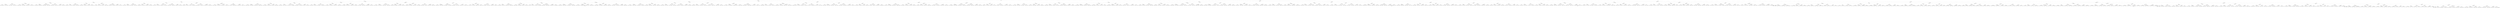 digraph aa_tree {
node [shape = record];
node1 [label = "<f0> | <f1> 516:Long Beach:New York:NY|<f2> "];
node2 [label = "<f0> | <f1> 321:Orlando:Florida:FL|<f2> "];
"node1":f0 -> "node2":f1;
node4 [label = "<f0> | <f1> 248:West Bloomfield:Michigan:MI|<f2> "];
"node2":f0 -> "node4":f1;
node8 [label = "<f0> | <f1> 217:Quincy:Illinois:IL|<f2> "];
"node4":f0 -> "node8":f1;
node16 [label = "<f0> | <f1> 208:Caldwell:Idaho:ID|<f2> "];
"node8":f0 -> "node16":f1;
node32 [label = "<f0> | <f1> 203:West Haven:Connecticut:CT|<f2> "];
"node16":f0 -> "node32":f1;
node64 [label = "<f0> | <f1> 201:West New York:New Jersey:NJ|<f2> "];
"node32":f0 -> "node64":f1;
node128 [label = "<f0> | <f1> 201:Hoboken:New Jersey:NJ|<f2> "];
"node64":f0 -> "node128":f1;
node256 [label = "<f0> | <f1> 201:Englewood:New Jersey:NJ|<f2> "];
"node128":f0 -> "node256":f1;
node512 [label = "<f0> | <f1> 201:Bergenfield:New Jersey:NJ|<f2> "];
"node256":f0 -> "node512":f1;
node1024 [label = "<f0> | <f1> 201:Bayonne:New Jersey:NJ|<f2> "];
"node512":f0 -> "node1024":f1;
node1025 [label = "<f0> | <f1> 201:Cliffside Park:New Jersey:NJ|<f2> "];
"node512":f2 -> "node1025":f1;
node513 [label = "<f0> | <f1> 201:Fort Lee:New Jersey:NJ|<f2> "];
"node256":f2 -> "node513":f1;
node1026 [label = "<f0> | <f1> 201:Fair Lawn:New Jersey:NJ|<f2> "];
"node513":f0 -> "node1026":f1;
node1027 [label = "<f0> | <f1> 201:Hackensack:New Jersey:NJ|<f2> "];
"node513":f2 -> "node1027":f1;
node257 [label = "<f0> | <f1> 201:Paramus:New Jersey:NJ|<f2> "];
"node128":f2 -> "node257":f1;
node514 [label = "<f0> | <f1> 201:Kearny:New Jersey:NJ|<f2> "];
"node257":f0 -> "node514":f1;
node1028 [label = "<f0> | <f1> 201:Jersey City:New Jersey:NJ|<f2> "];
"node514":f0 -> "node1028":f1;
node1029 [label = "<f0> | <f1> 201:North Bergen:New Jersey:NJ|<f2> "];
"node514":f2 -> "node1029":f1;
node515 [label = "<f0> | <f1> 201:Teaneck:New Jersey:NJ|<f2> "];
"node257":f2 -> "node515":f1;
node1030 [label = "<f0> | <f1> 201:Ridgewood:New Jersey:NJ|<f2> "];
"node515":f0 -> "node1030":f1;
node1031 [label = "<f0> | <f1> 201:Union City:New Jersey:NJ|<f2> "];
"node515":f2 -> "node1031":f1;
node129 [label = "<f0> | <f1> 203:New Haven:Connecticut:CT|<f2> "];
"node64":f2 -> "node129":f1;
node258 [label = "<f0> | <f1> 203:East Haven:Connecticut:CT|<f2> "];
"node129":f0 -> "node258":f1;
node516 [label = "<f0> | <f1> 203:Bridgeport:Connecticut:CT|<f2> "];
"node258":f0 -> "node516":f1;
node1032 [label = "<f0> | <f1> 202:Washington:District of Columbia:DC|<f2> "];
"node516":f0 -> "node1032":f1;
node1033 [label = "<f0> | <f1> 203:Danbury:Connecticut:CT|<f2> "];
"node516":f2 -> "node1033":f1;
node517 [label = "<f0> | <f1> 203:Milford:Connecticut:CT|<f2> "];
"node258":f2 -> "node517":f1;
node1034 [label = "<f0> | <f1> 203:Meriden:Connecticut:CT|<f2> "];
"node517":f0 -> "node1034":f1;
node1035 [label = "<f0> | <f1> 203:Naugatuck:Connecticut:CT|<f2> "];
"node517":f2 -> "node1035":f1;
node259 [label = "<f0> | <f1> 203:Stamford:Connecticut:CT|<f2> "];
"node129":f2 -> "node259":f1;
node518 [label = "<f0> | <f1> 203:Norwalk:Connecticut:CT|<f2> "];
"node259":f0 -> "node518":f1;
node1036 [label = "<f0> | <f1> 203:North Haven:Connecticut:CT|<f2> "];
"node518":f0 -> "node1036":f1;
node1037 [label = "<f0> | <f1> 203:Shelton:Connecticut:CT|<f2> "];
"node518":f2 -> "node1037":f1;
node519 [label = "<f0> | <f1> 203:Trumbull:Connecticut:CT|<f2> "];
"node259":f2 -> "node519":f1;
node1038 [label = "<f0> | <f1> 203:Stratford:Connecticut:CT|<f2> "];
"node519":f0 -> "node1038":f1;
node1039 [label = "<f0> | <f1> 203:Waterbury:Connecticut:CT|<f2> "];
"node519":f2 -> "node1039":f1;
node65 [label = "<f0> | <f1> 206:Seattle:Washington:WA|<f2> "];
"node32":f2 -> "node65":f1;
node130 [label = "<f0> | <f1> 205:Hoover:Alabama:AL|<f2> "];
"node65":f0 -> "node130":f1;
node260 [label = "<f0> | <f1> 205:Bessemer:Alabama:AL|<f2> "];
"node130":f0 -> "node260":f1;
node520 [label = "<f0> | <f1> 204:Winnipeg:Manitoba:MB|<f2> "];
"node260":f0 -> "node520":f1;
node1040 [label = "<f0> | <f1> 203:Westport:Connecticut:CT|<f2> "];
"node520":f0 -> "node1040":f1;
node1041 [label = "<f0> | <f1> 205:Alabaster:Alabama:AL|<f2> "];
"node520":f2 -> "node1041":f1;
node521 [label = "<f0> | <f1> 205:Center Point:Alabama:AL|<f2> "];
"node260":f2 -> "node521":f1;
node1042 [label = "<f0> | <f1> 205:Birmingham:Alabama:AL|<f2> "];
"node521":f0 -> "node1042":f1;
node1043 [label = "<f0> | <f1> 205:Homewood:Alabama:AL|<f2> "];
"node521":f2 -> "node1043":f1;
node261 [label = "<f0> | <f1> 206:Bainbridge Island:Washington:WA|<f2> "];
"node130":f2 -> "node261":f1;
node522 [label = "<f0> | <f1> 205:Tuscaloosa:Alabama:AL|<f2> "];
"node261":f0 -> "node522":f1;
node1044 [label = "<f0> | <f1> 205:Mountain Brook:Alabama:AL|<f2> "];
"node522":f0 -> "node1044":f1;
node1045 [label = "<f0> | <f1> 205:Vestavia Hills:Alabama:AL|<f2> "];
"node522":f2 -> "node1045":f1;
node523 [label = "<f0> | <f1> 206:Des Moines:Washington:WA|<f2> "];
"node261":f2 -> "node523":f1;
node1046 [label = "<f0> | <f1> 206:Burien:Washington:WA|<f2> "];
"node523":f0 -> "node1046":f1;
node1047 [label = "<f0> | <f1> 206:Mercer Island:Washington:WA|<f2> "];
"node523":f2 -> "node1047":f1;
node131 [label = "<f0> | <f1> 207:Calais:Maine:ME|<f2> "];
"node65":f2 -> "node131":f1;
node262 [label = "<f0> | <f1> 207:Augusta:Maine:ME|<f2> "];
"node131":f0 -> "node262":f1;
node524 [label = "<f0> | <f1> 206:White Center:Washington:WA|<f2> "];
"node262":f0 -> "node524":f1;
node1048 [label = "<f0> | <f1> 206:Shoreline:Washington:WA|<f2> "];
"node524":f0 -> "node1048":f1;
node1049 [label = "<f0> | <f1> 207:Auburn:Maine:ME|<f2> "];
"node524":f2 -> "node1049":f1;
node525 [label = "<f0> | <f1> 207:Biddeford:Maine:ME|<f2> "];
"node262":f2 -> "node525":f1;
node1050 [label = "<f0> | <f1> 207:Bangor:Maine:ME|<f2> "];
"node525":f0 -> "node1050":f1;
node1051 [label = "<f0> | <f1> 207:Brunswick:Maine:ME|<f2> "];
"node525":f2 -> "node1051":f1;
node263 [label = "<f0> | <f1> 207:Presque Isle:Maine:ME|<f2> "];
"node131":f2 -> "node263":f1;
node526 [label = "<f0> | <f1> 207:Millinocket:Maine:ME|<f2> "];
"node263":f0 -> "node526":f1;
node1052 [label = "<f0> | <f1> 207:Lewiston:Maine:ME|<f2> "];
"node526":f0 -> "node1052":f1;
node1053 [label = "<f0> | <f1> 207:Portland:Maine:ME|<f2> "];
"node526":f2 -> "node1053":f1;
node527 [label = "<f0> | <f1> 207:South Portland:Maine:ME|<f2> "];
"node263":f2 -> "node527":f1;
node1054 [label = "<f0> | <f1> 207:Sanford:Maine:ME|<f2> "];
"node527":f0 -> "node1054":f1;
node1055 [label = "<f0> | <f1> 208:Boise City:Idaho:ID|<f2> "];
"node527":f2 -> "node1055":f1;
node33 [label = "<f0> | <f1> 214:Flower Mound:Texas:TX|<f2> "];
"node16":f2 -> "node33":f1;
node66 [label = "<f0> | <f1> 209:Stockton:California:CA|<f2> "];
"node33":f0 -> "node66":f1;
node132 [label = "<f0> | <f1> 208:Twin Falls:Idaho:ID|<f2> "];
"node66":f0 -> "node132":f1;
node264 [label = "<f0> | <f1> 208:Meridian:Idaho:ID|<f2> "];
"node132":f0 -> "node264":f1;
node528 [label = "<f0> | <f1> 208:Idaho Falls:Idaho:ID|<f2> "];
"node264":f0 -> "node528":f1;
node1056 [label = "<f0> | <f1> 208:Coeur D'alene:Idaho:ID|<f2> "];
"node528":f0 -> "node1056":f1;
node1057 [label = "<f0> | <f1> 208:Lewiston:Idaho:ID|<f2> "];
"node528":f2 -> "node1057":f1;
node529 [label = "<f0> | <f1> 208:Nampa:Idaho:ID|<f2> "];
"node264":f2 -> "node529":f1;
node1058 [label = "<f0> | <f1> 208:Moscow:Idaho:ID|<f2> "];
"node529":f0 -> "node1058":f1;
node1059 [label = "<f0> | <f1> 208:Pocatello:Idaho:ID|<f2> "];
"node529":f2 -> "node1059":f1;
node265 [label = "<f0> | <f1> 209:Los Banos:California:CA|<f2> "];
"node132":f2 -> "node265":f1;
node530 [label = "<f0> | <f1> 209:Ceres:California:CA|<f2> "];
"node265":f0 -> "node530":f1;
node1060 [label = "<f0> | <f1> 209:Atwater:California:CA|<f2> "];
"node530":f0 -> "node1060":f1;
node1061 [label = "<f0> | <f1> 209:Lodi:California:CA|<f2> "];
"node530":f2 -> "node1061":f1;
node531 [label = "<f0> | <f1> 209:Merced:California:CA|<f2> "];
"node265":f2 -> "node531":f1;
node1062 [label = "<f0> | <f1> 209:Manteca:California:CA|<f2> "];
"node531":f0 -> "node1062":f1;
node1063 [label = "<f0> | <f1> 209:Modesto:California:CA|<f2> "];
"node531":f2 -> "node1063":f1;
node133 [label = "<f0> | <f1> 214:Arlington:Texas:TX|<f2> "];
"node66":f2 -> "node133":f1;
node266 [label = "<f0> | <f1> 212:Manhattan:New York:NY|<f2> "];
"node133":f0 -> "node266":f1;
node532 [label = "<f0> | <f1> 209:Turlock:California:CA|<f2> "];
"node266":f0 -> "node532":f1;
node1064 [label = "<f0> | <f1> 209:Tracy:California:CA|<f2> "];
"node532":f0 -> "node1064":f1;
node1065 [label = "<f0> | <f1> 210:San Antonio:Texas:TX|<f2> "];
"node532":f2 -> "node1065":f1;
node533 [label = "<f0> | <f1> 213:Los Angeles:California:CA|<f2> "];
"node266":f2 -> "node533":f1;
node1066 [label = "<f0> | <f1> 212:New York City:New York:NY|<f2> "];
"node533":f0 -> "node1066":f1;
node1067 [label = "<f0> | <f1> 214:Allen:Texas:TX|<f2> "];
"node533":f2 -> "node1067":f1;
node267 [label = "<f0> | <f1> 214:Dallas:Texas:TX|<f2> "];
"node133":f2 -> "node267":f1;
node534 [label = "<f0> | <f1> 214:Cedar Hill:Texas:TX|<f2> "];
"node267":f0 -> "node534":f1;
node1068 [label = "<f0> | <f1> 214:Carrollton:Texas:TX|<f2> "];
"node534":f0 -> "node1068":f1;
node1069 [label = "<f0> | <f1> 214:Coppell:Texas:TX|<f2> "];
"node534":f2 -> "node1069":f1;
node535 [label = "<f0> | <f1> 214:Duncanville:Texas:TX|<f2> "];
"node267":f2 -> "node535":f1;
node1070 [label = "<f0> | <f1> 214:Desoto:Texas:TX|<f2> "];
"node535":f0 -> "node1070":f1;
node1071 [label = "<f0> | <f1> 214:Farmers Branch:Texas:TX|<f2> "];
"node535":f2 -> "node1071":f1;
node67 [label = "<f0> | <f1> 215:Philadelphia:Pennsylvania:PA|<f2> "];
"node33":f2 -> "node67":f1;
node134 [label = "<f0> | <f1> 214:Mesquite:Texas:TX|<f2> "];
"node67":f0 -> "node134":f1;
node268 [label = "<f0> | <f1> 214:Irving:Texas:TX|<f2> "];
"node134":f0 -> "node268":f1;
node536 [label = "<f0> | <f1> 214:Garland:Texas:TX|<f2> "];
"node268":f0 -> "node536":f1;
node1072 [label = "<f0> | <f1> 214:Frisco:Texas:TX|<f2> "];
"node536":f0 -> "node1072":f1;
node1073 [label = "<f0> | <f1> 214:Grand Prairie:Texas:TX|<f2> "];
"node536":f2 -> "node1073":f1;
node537 [label = "<f0> | <f1> 214:Lewisville:Texas:TX|<f2> "];
"node268":f2 -> "node537":f1;
node1074 [label = "<f0> | <f1> 214:Lancaster:Texas:TX|<f2> "];
"node537":f0 -> "node1074":f1;
node1075 [label = "<f0> | <f1> 214:McKinney:Texas:TX|<f2> "];
"node537":f2 -> "node1075":f1;
node269 [label = "<f0> | <f1> 214:The Colony:Texas:TX|<f2> "];
"node134":f2 -> "node269":f1;
node538 [label = "<f0> | <f1> 214:Richardson:Texas:TX|<f2> "];
"node269":f0 -> "node538":f1;
node1076 [label = "<f0> | <f1> 214:Plano:Texas:TX|<f2> "];
"node538":f0 -> "node1076":f1;
node1077 [label = "<f0> | <f1> 214:Rowlett:Texas:TX|<f2> "];
"node538":f2 -> "node1077":f1;
node539 [label = "<f0> | <f1> 214:Waxahachie:Texas:TX|<f2> "];
"node269":f2 -> "node539":f1;
node1078 [label = "<f0> | <f1> 214:University Park:Texas:TX|<f2> "];
"node539":f0 -> "node1078":f1;
node1079 [label = "<f0> | <f1> 215:Levittown:Pennsylvania:PA|<f2> "];
"node539":f2 -> "node1079":f1;
node135 [label = "<f0> | <f1> 216:Maple Heights:Ohio:OH|<f2> "];
"node67":f2 -> "node135":f1;
node270 [label = "<f0> | <f1> 216:East Cleveland:Ohio:OH|<f2> "];
"node135":f0 -> "node270":f1;
node540 [label = "<f0> | <f1> 216:Cleveland Heights:Ohio:OH|<f2> "];
"node270":f0 -> "node540":f1;
node1080 [label = "<f0> | <f1> 216:Brook Park:Ohio:OH|<f2> "];
"node540":f0 -> "node1080":f1;
node1081 [label = "<f0> | <f1> 216:Cleveland:Ohio:OH|<f2> "];
"node540":f2 -> "node1081":f1;
node541 [label = "<f0> | <f1> 216:Garfield Heights:Ohio:OH|<f2> "];
"node270":f2 -> "node541":f1;
node1082 [label = "<f0> | <f1> 216:Euclid:Ohio:OH|<f2> "];
"node541":f0 -> "node1082":f1;
node1083 [label = "<f0> | <f1> 216:Lakewood:Ohio:OH|<f2> "];
"node541":f2 -> "node1083":f1;
node271 [label = "<f0> | <f1> 217:Champaign:Illinois:IL|<f2> "];
"node135":f2 -> "node271":f1;
node542 [label = "<f0> | <f1> 216:Shaker Heights:Ohio:OH|<f2> "];
"node271":f0 -> "node542":f1;
node1084 [label = "<f0> | <f1> 216:Parma:Ohio:OH|<f2> "];
"node542":f0 -> "node1084":f1;
node1085 [label = "<f0> | <f1> 216:South Euclid:Ohio:OH|<f2> "];
"node542":f2 -> "node1085":f1;
node543 [label = "<f0> | <f1> 217:Danville:Illinois:IL|<f2> "];
"node271":f2 -> "node543":f1;
node1086 [label = "<f0> | <f1> 217:Charleston:Illinois:IL|<f2> "];
"node543":f0 -> "node1086":f1;
node1087 [label = "<f0> | <f1> 217:Decatur:Illinois:IL|<f2> "];
"node543":f2 -> "node1087":f1;
node17 [label = "<f0> | <f1> 234:Brunswick:Ohio:OH|<f2> "];
"node8":f2 -> "node17":f1;
node34 [label = "<f0> | <f1> 224:Morton Grove:Illinois:IL|<f2> "];
"node17":f0 -> "node34":f1;
node68 [label = "<f0> | <f1> 219:Valparaiso:Indiana:IN|<f2> "];
"node34":f0 -> "node68":f1;
node136 [label = "<f0> | <f1> 219:Hammond:Indiana:IN|<f2> "];
"node68":f0 -> "node136":f1;
node272 [label = "<f0> | <f1> 218:Duluth:Minnesota:MN|<f2> "];
"node136":f0 -> "node272":f1;
node544 [label = "<f0> | <f1> 217:Urbana:Illinois:IL|<f2> "];
"node272":f0 -> "node544":f1;
node1088 [label = "<f0> | <f1> 217:Springfield:Illinois:IL|<f2> "];
"node544":f0 -> "node1088":f1;
node1089 [label = "<f0> | <f1> 218:Andover:Minnesota:MN|<f2> "];
"node544":f2 -> "node1089":f1;
node545 [label = "<f0> | <f1> 219:East Chicago:Indiana:IN|<f2> "];
"node272":f2 -> "node545":f1;
node1090 [label = "<f0> | <f1> 218:Moorhead:Minnesota:MN|<f2> "];
"node545":f0 -> "node1090":f1;
node1091 [label = "<f0> | <f1> 219:Gary:Indiana:IN|<f2> "];
"node545":f2 -> "node1091":f1;
node273 [label = "<f0> | <f1> 219:Michigan City:Indiana:IN|<f2> "];
"node136":f2 -> "node273":f1;
node546 [label = "<f0> | <f1> 219:Hobart:Indiana:IN|<f2> "];
"node273":f0 -> "node546":f1;
node1092 [label = "<f0> | <f1> 219:Highland:Indiana:IN|<f2> "];
"node546":f0 -> "node1092":f1;
node1093 [label = "<f0> | <f1> 219:Merrillville:Indiana:IN|<f2> "];
"node546":f2 -> "node1093":f1;
node547 [label = "<f0> | <f1> 219:Portage:Indiana:IN|<f2> "];
"node273":f2 -> "node547":f1;
node1094 [label = "<f0> | <f1> 219:Munster:Indiana:IN|<f2> "];
"node547":f0 -> "node1094":f1;
node1095 [label = "<f0> | <f1> 219:Schererville:Indiana:IN|<f2> "];
"node547":f2 -> "node1095":f1;
node137 [label = "<f0> | <f1> 224:Evanston:Illinois:IL|<f2> "];
"node68":f2 -> "node137":f1;
node274 [label = "<f0> | <f1> 224:Carpentersville:Illinois:IL|<f2> "];
"node137":f0 -> "node274":f1;
node548 [label = "<f0> | <f1> 224:Arlington Heights:Illinois:IL|<f2> "];
"node274":f0 -> "node548":f1;
node1096 [label = "<f0> | <f1> 224:Algonquin:Illinois:IL|<f2> "];
"node548":f0 -> "node1096":f1;
node1097 [label = "<f0> | <f1> 224:Buffalo Grove:Illinois:IL|<f2> "];
"node548":f2 -> "node1097":f1;
node549 [label = "<f0> | <f1> 224:Elgin:Illinois:IL|<f2> "];
"node274":f2 -> "node549":f1;
node1098 [label = "<f0> | <f1> 224:Des Plaines:Illinois:IL|<f2> "];
"node549":f0 -> "node1098":f1;
node1099 [label = "<f0> | <f1> 224:Elk Grove Village:Illinois:IL|<f2> "];
"node549":f2 -> "node1099":f1;
node275 [label = "<f0> | <f1> 224:Hoffman Estates:Illinois:IL|<f2> "];
"node137":f2 -> "node275":f1;
node550 [label = "<f0> | <f1> 224:Gurnee:Illinois:IL|<f2> "];
"node275":f0 -> "node550":f1;
node1100 [label = "<f0> | <f1> 224:Glenview:Illinois:IL|<f2> "];
"node550":f0 -> "node1100":f1;
node1101 [label = "<f0> | <f1> 224:Highland Park:Illinois:IL|<f2> "];
"node550":f2 -> "node1101":f1;
node551 [label = "<f0> | <f1> 224:Lake in the Hills:Illinois:IL|<f2> "];
"node275":f2 -> "node551":f1;
node1102 [label = "<f0> | <f1> 224:Lake Forest:Illinois:IL|<f2> "];
"node551":f0 -> "node1102":f1;
node1103 [label = "<f0> | <f1> 224:Libertyville:Illinois:IL|<f2> "];
"node551":f2 -> "node1103":f1;
node69 [label = "<f0> | <f1> 224:Zion:Illinois:IL|<f2> "];
"node34":f2 -> "node69":f1;
node138 [label = "<f0> | <f1> 224:Rolling Meadows:Illinois:IL|<f2> "];
"node69":f0 -> "node138":f1;
node276 [label = "<f0> | <f1> 224:North Chicago:Illinois:IL|<f2> "];
"node138":f0 -> "node276":f1;
node552 [label = "<f0> | <f1> 224:Mundelein:Illinois:IL|<f2> "];
"node276":f0 -> "node552":f1;
node1104 [label = "<f0> | <f1> 224:Mount Prospect:Illinois:IL|<f2> "];
"node552":f0 -> "node1104":f1;
node1105 [label = "<f0> | <f1> 224:Niles:Illinois:IL|<f2> "];
"node552":f2 -> "node1105":f1;
node553 [label = "<f0> | <f1> 224:Palatine:Illinois:IL|<f2> "];
"node276":f2 -> "node553":f1;
node1106 [label = "<f0> | <f1> 224:Northbrook:Illinois:IL|<f2> "];
"node553":f0 -> "node1106":f1;
node1107 [label = "<f0> | <f1> 224:Park Ridge:Illinois:IL|<f2> "];
"node553":f2 -> "node1107":f1;
node277 [label = "<f0> | <f1> 224:Vernon Hills:Illinois:IL|<f2> "];
"node138":f2 -> "node277":f1;
node554 [label = "<f0> | <f1> 224:Schaumburg:Illinois:IL|<f2> "];
"node277":f0 -> "node554":f1;
node1108 [label = "<f0> | <f1> 224:Round Lake Beach:Illinois:IL|<f2> "];
"node554":f0 -> "node1108":f1;
node1109 [label = "<f0> | <f1> 224:Skokie:Illinois:IL|<f2> "];
"node554":f2 -> "node1109":f1;
node555 [label = "<f0> | <f1> 224:Wheeling:Illinois:IL|<f2> "];
"node277":f2 -> "node555":f1;
node1110 [label = "<f0> | <f1> 224:Waukegan:Illinois:IL|<f2> "];
"node555":f0 -> "node1110":f1;
node1111 [label = "<f0> | <f1> 224:Wilmette:Illinois:IL|<f2> "];
"node555":f2 -> "node1111":f1;
node139 [label = "<f0> | <f1> 231:Muskegon:Michigan:MI|<f2> "];
"node69":f2 -> "node139":f1;
node278 [label = "<f0> | <f1> 228:Pascagoula:Mississippi:MS|<f2> "];
"node139":f0 -> "node278":f1;
node556 [label = "<f0> | <f1> 228:Biloxi:Mississippi:MS|<f2> "];
"node278":f0 -> "node556":f1;
node1112 [label = "<f0> | <f1> 225:Baton Rouge:Louisiana:LA|<f2> "];
"node556":f0 -> "node1112":f1;
node1113 [label = "<f0> | <f1> 228:Gulfport:Mississippi:MS|<f2> "];
"node556":f2 -> "node1113":f1;
node557 [label = "<f0> | <f1> 229:Americus:Georgia:GA|<f2> "];
"node278":f2 -> "node557":f1;
node1114 [label = "<f0> | <f1> 229:Albany:Georgia:GA|<f2> "];
"node557":f0 -> "node1114":f1;
node1115 [label = "<f0> | <f1> 229:Valdosta:Georgia:GA|<f2> "];
"node557":f2 -> "node1115":f1;
node279 [label = "<f0> | <f1> 234:Alliance:Ohio:OH|<f2> "];
"node139":f2 -> "node279":f1;
node558 [label = "<f0> | <f1> 231:Shelby:Michigan:MI|<f2> "];
"node279":f0 -> "node558":f1;
node1116 [label = "<f0> | <f1> 231:Norton Shores:Michigan:MI|<f2> "];
"node558":f0 -> "node1116":f1;
node1117 [label = "<f0> | <f1> 234:Akron:Ohio:OH|<f2> "];
"node558":f2 -> "node1117":f1;
node559 [label = "<f0> | <f1> 234:Barberton:Ohio:OH|<f2> "];
"node279":f2 -> "node559":f1;
node1118 [label = "<f0> | <f1> 234:Austintown:Ohio:OH|<f2> "];
"node559":f0 -> "node1118":f1;
node1119 [label = "<f0> | <f1> 234:Boardman:Ohio:OH|<f2> "];
"node559":f2 -> "node1119":f1;
node35 [label = "<f0> | <f1> 240:Greenbelt:Maryland:MD|<f2> "];
"node17":f2 -> "node35":f1;
node70 [label = "<f0> | <f1> 239:Golden Gate:Florida:FL|<f2> "];
"node35":f0 -> "node70":f1;
node140 [label = "<f0> | <f1> 234:Niles:Ohio:OH|<f2> "];
"node70":f0 -> "node140":f1;
node280 [label = "<f0> | <f1> 234:Hudson:Ohio:OH|<f2> "];
"node140":f0 -> "node280":f1;
node560 [label = "<f0> | <f1> 234:Cuyahoga Falls:Ohio:OH|<f2> "];
"node280":f0 -> "node560":f1;
node1120 [label = "<f0> | <f1> 234:Canton:Ohio:OH|<f2> "];
"node560":f0 -> "node1120":f1;
node1121 [label = "<f0> | <f1> 234:Green:Ohio:OH|<f2> "];
"node560":f2 -> "node1121":f1;
node561 [label = "<f0> | <f1> 234:Massillon:Ohio:OH|<f2> "];
"node280":f2 -> "node561":f1;
node1122 [label = "<f0> | <f1> 234:Kent:Ohio:OH|<f2> "];
"node561":f0 -> "node1122":f1;
node1123 [label = "<f0> | <f1> 234:Medina:Ohio:OH|<f2> "];
"node561":f2 -> "node1123":f1;
node281 [label = "<f0> | <f1> 234:Youngstown:Ohio:OH|<f2> "];
"node140":f2 -> "node281":f1;
node562 [label = "<f0> | <f1> 234:Warren:Ohio:OH|<f2> "];
"node281":f0 -> "node562":f1;
node1124 [label = "<f0> | <f1> 234:Stow:Ohio:OH|<f2> "];
"node562":f0 -> "node1124":f1;
node1125 [label = "<f0> | <f1> 234:Wooster:Ohio:OH|<f2> "];
"node562":f2 -> "node1125":f1;
node563 [label = "<f0> | <f1> 239:Cape Coral:Florida:FL|<f2> "];
"node281":f2 -> "node563":f1;
node1126 [label = "<f0> | <f1> 239:Bonita Springs:Florida:FL|<f2> "];
"node563":f0 -> "node1126":f1;
node1127 [label = "<f0> | <f1> 239:Fort Myers:Florida:FL|<f2> "];
"node563":f2 -> "node1127":f1;
node141 [label = "<f0> | <f1> 240:Clinton:Maryland:MD|<f2> "];
"node70":f2 -> "node141":f1;
node282 [label = "<f0> | <f1> 240:Aspen Hill:Maryland:MD|<f2> "];
"node141":f0 -> "node282":f1;
node564 [label = "<f0> | <f1> 239:Naples:Florida:FL|<f2> "];
"node282":f0 -> "node564":f1;
node1128 [label = "<f0> | <f1> 239:Lehigh Acres:Florida:FL|<f2> "];
"node564":f0 -> "node1128":f1;
node1129 [label = "<f0> | <f1> 239:North Fort Myers:Florida:FL|<f2> "];
"node564":f2 -> "node1129":f1;
node565 [label = "<f0> | <f1> 240:Bowie:Maryland:MD|<f2> "];
"node282":f2 -> "node565":f1;
node1130 [label = "<f0> | <f1> 240:Bethesda:Maryland:MD|<f2> "];
"node565":f0 -> "node1130":f1;
node1131 [label = "<f0> | <f1> 240:Chillum:Maryland:MD|<f2> "];
"node565":f2 -> "node1131":f1;
node283 [label = "<f0> | <f1> 240:Fort Washington:Maryland:MD|<f2> "];
"node141":f2 -> "node283":f1;
node566 [label = "<f0> | <f1> 240:Cumberland:Maryland:MD|<f2> "];
"node283":f0 -> "node566":f1;
node1132 [label = "<f0> | <f1> 240:College Park:Maryland:MD|<f2> "];
"node566":f0 -> "node1132":f1;
node1133 [label = "<f0> | <f1> 240:Fairland:Maryland:MD|<f2> "];
"node566":f2 -> "node1133":f1;
node567 [label = "<f0> | <f1> 240:Gaithersburg:Maryland:MD|<f2> "];
"node283":f2 -> "node567":f1;
node1134 [label = "<f0> | <f1> 240:Frederick:Maryland:MD|<f2> "];
"node567":f0 -> "node1134":f1;
node1135 [label = "<f0> | <f1> 240:Germantown:Maryland:MD|<f2> "];
"node567":f2 -> "node1135":f1;
node71 [label = "<f0> | <f1> 240:Wheaton-Glenmont:Maryland:MD|<f2> "];
"node35":f2 -> "node71":f1;
node142 [label = "<f0> | <f1> 240:Oxon Hill-Glassmanor:Maryland:MD|<f2> "];
"node71":f0 -> "node142":f1;
node284 [label = "<f0> | <f1> 240:North Bethesda:Maryland:MD|<f2> "];
"node142":f0 -> "node284":f1;
node568 [label = "<f0> | <f1> 240:Landover:Maryland:MD|<f2> "];
"node284":f0 -> "node568":f1;
node1136 [label = "<f0> | <f1> 240:Hagerstown:Maryland:MD|<f2> "];
"node568":f0 -> "node1136":f1;
node1137 [label = "<f0> | <f1> 240:Montgomery Village:Maryland:MD|<f2> "];
"node568":f2 -> "node1137":f1;
node569 [label = "<f0> | <f1> 240:North Potomac:Maryland:MD|<f2> "];
"node284":f2 -> "node569":f1;
node1138 [label = "<f0> | <f1> 240:North Laurel:Maryland:MD|<f2> "];
"node569":f0 -> "node1138":f1;
node1139 [label = "<f0> | <f1> 240:Olney:Maryland:MD|<f2> "];
"node569":f2 -> "node1139":f1;
node285 [label = "<f0> | <f1> 240:Silver Spring:Maryland:MD|<f2> "];
"node142":f2 -> "node285":f1;
node570 [label = "<f0> | <f1> 240:Rockville:Maryland:MD|<f2> "];
"node285":f0 -> "node570":f1;
node1140 [label = "<f0> | <f1> 240:Potomac:Maryland:MD|<f2> "];
"node570":f0 -> "node1140":f1;
node1141 [label = "<f0> | <f1> 240:Saint Charles:Maryland:MD|<f2> "];
"node570":f2 -> "node1141":f1;
node571 [label = "<f0> | <f1> 240:Suitland:Maryland:MD|<f2> "];
"node285":f2 -> "node571":f1;
node1142 [label = "<f0> | <f1> 240:South Laurel:Maryland:MD|<f2> "];
"node571":f0 -> "node1142":f1;
node1143 [label = "<f0> | <f1> 240:Walford:Maryland:MD|<f2> "];
"node571":f2 -> "node1143":f1;
node143 [label = "<f0> | <f1> 248:Novi:Michigan:MI|<f2> "];
"node71":f2 -> "node143":f1;
node286 [label = "<f0> | <f1> 248:Bloomfield Township:Michigan:MI|<f2> "];
"node143":f0 -> "node286":f1;
node572 [label = "<f0> | <f1> 242::Bahamas:|<f2> "];
"node286":f0 -> "node572":f1;
node1144 [label = "<f0> | <f1> 240:White Oak:Maryland:MD|<f2> "];
"node572":f0 -> "node1144":f1;
node1145 [label = "<f0> | <f1> 246::Barbados:|<f2> "];
"node572":f2 -> "node1145":f1;
node573 [label = "<f0> | <f1> 248:Ferndale:Michigan:MI|<f2> "];
"node286":f2 -> "node573":f1;
node1146 [label = "<f0> | <f1> 248:Farmington Hills:Michigan:MI|<f2> "];
"node573":f0 -> "node1146":f1;
node1147 [label = "<f0> | <f1> 248:Madison Heights:Michigan:MI|<f2> "];
"node573":f2 -> "node1147":f1;
node287 [label = "<f0> | <f1> 248:Royal Oak:Michigan:MI|<f2> "];
"node143":f2 -> "node287":f1;
node574 [label = "<f0> | <f1> 248:Pontiac:Michigan:MI|<f2> "];
"node287":f0 -> "node574":f1;
node1148 [label = "<f0> | <f1> 248:Oak Park:Michigan:MI|<f2> "];
"node574":f0 -> "node1148":f1;
node1149 [label = "<f0> | <f1> 248:Rochester Hills:Michigan:MI|<f2> "];
"node574":f2 -> "node1149":f1;
node575 [label = "<f0> | <f1> 248:Troy:Michigan:MI|<f2> "];
"node287":f2 -> "node575":f1;
node1150 [label = "<f0> | <f1> 248:Southfield:Michigan:MI|<f2> "];
"node575":f0 -> "node1150":f1;
node1151 [label = "<f0> | <f1> 248:Waterford:Michigan:MI|<f2> "];
"node575":f2 -> "node1151":f1;
node9 [label = "<f0> | <f1> 303:Loveland:Colorado:CO|<f2> "];
"node4":f2 -> "node9":f1;
node18 [label = "<f0> | <f1> 281:Houston:Texas:TX|<f2> "];
"node9":f0 -> "node18":f1;
node36 [label = "<f0> | <f1> 256:Madison:Alabama:AL|<f2> "];
"node18":f0 -> "node36":f1;
node72 [label = "<f0> | <f1> 253:Parkland:Washington:WA|<f2> "];
"node36":f0 -> "node72":f1;
node144 [label = "<f0> | <f1> 252:Kinston:North Carolina:NC|<f2> "];
"node72":f0 -> "node144":f1;
node288 [label = "<f0> | <f1> 251:Mobile:Alabama:AL|<f2> "];
"node144":f0 -> "node288":f1;
node576 [label = "<f0> | <f1> 250:Kelowna:British Columbia:BC|<f2> "];
"node288":f0 -> "node576":f1;
node1152 [label = "<f0> | <f1> 250:Kamloops:British Columbia:BC|<f2> "];
"node576":f0 -> "node1152":f1;
node1153 [label = "<f0> | <f1> 250:Victoria:British Columbia:BC|<f2> "];
"node576":f2 -> "node1153":f1;
node577 [label = "<f0> | <f1> 252:Greenville:North Carolina:NC|<f2> "];
"node288":f2 -> "node577":f1;
node1154 [label = "<f0> | <f1> 251:Prichard:Alabama:AL|<f2> "];
"node577":f0 -> "node1154":f1;
node1155 [label = "<f0> | <f1> 252:Havelock:North Carolina:NC|<f2> "];
"node577":f2 -> "node1155":f1;
node289 [label = "<f0> | <f1> 253:Auburn:Washington:WA|<f2> "];
"node144":f2 -> "node289":f1;
node578 [label = "<f0> | <f1> 252:Rocky Mount:North Carolina:NC|<f2> "];
"node289":f0 -> "node578":f1;
node1156 [label = "<f0> | <f1> 252:New Born:North Carolina:NC|<f2> "];
"node578":f0 -> "node1156":f1;
node1157 [label = "<f0> | <f1> 252:Wilson:North Carolina:NC|<f2> "];
"node578":f2 -> "node1157":f1;
node579 [label = "<f0> | <f1> 253:Federal Way:Washington:WA|<f2> "];
"node289":f2 -> "node579":f1;
node1158 [label = "<f0> | <f1> 253:East Hill-Meridian:Washington:WA|<f2> "];
"node579":f0 -> "node1158":f1;
node1159 [label = "<f0> | <f1> 253:Lakewood:Washington:WA|<f2> "];
"node579":f2 -> "node1159":f1;
node145 [label = "<f0> | <f1> 254:Killeen:Texas:TX|<f2> "];
"node72":f2 -> "node145":f1;
node290 [label = "<f0> | <f1> 253:Tacoma:Washington:WA|<f2> "];
"node145":f0 -> "node290":f1;
node580 [label = "<f0> | <f1> 253:South Hill:Washington:WA|<f2> "];
"node290":f0 -> "node580":f1;
node1160 [label = "<f0> | <f1> 253:Puyallup:Washington:WA|<f2> "];
"node580":f0 -> "node1160":f1;
node1161 [label = "<f0> | <f1> 253:Spanaway:Washington:WA|<f2> "];
"node580":f2 -> "node1161":f1;
node581 [label = "<f0> | <f1> 254:Copperas Cove:Texas:TX|<f2> "];
"node290":f2 -> "node581":f1;
node1162 [label = "<f0> | <f1> 253:University Place:Washington:WA|<f2> "];
"node581":f0 -> "node1162":f1;
node1163 [label = "<f0> | <f1> 254:Fort Hood:Texas:TX|<f2> "];
"node581":f2 -> "node1163":f1;
node291 [label = "<f0> | <f1> 256:Decatur:Alabama:AL|<f2> "];
"node145":f2 -> "node291":f1;
node582 [label = "<f0> | <f1> 254:Waco:Texas:TX|<f2> "];
"node291":f0 -> "node582":f1;
node1164 [label = "<f0> | <f1> 254:Temple:Texas:TX|<f2> "];
"node582":f0 -> "node1164":f1;
node1165 [label = "<f0> | <f1> 256:Anniston:Alabama:AL|<f2> "];
"node582":f2 -> "node1165":f1;
node583 [label = "<f0> | <f1> 256:Gadsden:Alabama:AL|<f2> "];
"node291":f2 -> "node583":f1;
node1166 [label = "<f0> | <f1> 256:Florence:Alabama:AL|<f2> "];
"node583":f0 -> "node1166":f1;
node1167 [label = "<f0> | <f1> 256:Huntsville:Alabama:AL|<f2> "];
"node583":f2 -> "node1167":f1;
node73 [label = "<f0> | <f1> 268::Antigua and Barbuda:|<f2> "];
"node36":f2 -> "node73":f1;
node146 [label = "<f0> | <f1> 262:Muskego:Wisconsin:WI|<f2> "];
"node73":f0 -> "node146":f1;
node292 [label = "<f0> | <f1> 262:Kenosha:Wisconsin:WI|<f2> "];
"node146":f0 -> "node292":f1;
node584 [label = "<f0> | <f1> 262:Brookfield:Wisconsin:WI|<f2> "];
"node292":f0 -> "node584":f1;
node1168 [label = "<f0> | <f1> 260:Fort Wayne:Indiana:IN|<f2> "];
"node584":f0 -> "node1168":f1;
node1169 [label = "<f0> | <f1> 262:Caledonia:Wisconsin:WI|<f2> "];
"node584":f2 -> "node1169":f1;
node585 [label = "<f0> | <f1> 262:Mequon:Wisconsin:WI|<f2> "];
"node292":f2 -> "node585":f1;
node1170 [label = "<f0> | <f1> 262:Menomonee Falls:Wisconsin:WI|<f2> "];
"node585":f0 -> "node1170":f1;
node1171 [label = "<f0> | <f1> 262:Mount Pleasant:Wisconsin:WI|<f2> "];
"node585":f2 -> "node1171":f1;
node293 [label = "<f0> | <f1> 262:West Bend:Wisconsin:WI|<f2> "];
"node146":f2 -> "node293":f1;
node586 [label = "<f0> | <f1> 262:Racine:Wisconsin:WI|<f2> "];
"node293":f0 -> "node586":f1;
node1172 [label = "<f0> | <f1> 262:New Berlin:Wisconsin:WI|<f2> "];
"node586":f0 -> "node1172":f1;
node1173 [label = "<f0> | <f1> 262:Waukesha:Wisconsin:WI|<f2> "];
"node586":f2 -> "node1173":f1;
node587 [label = "<f0> | <f1> 267:Levittown:Pennsylvania:PA|<f2> "];
"node293":f2 -> "node587":f1;
node1174 [label = "<f0> | <f1> 264::Anguilla:|<f2> "];
"node587":f0 -> "node1174":f1;
node1175 [label = "<f0> | <f1> 267:Philadelphia:Pennsylvania:PA|<f2> "];
"node587":f2 -> "node1175":f1;
node147 [label = "<f0> | <f1> 276:Richmond:Virginia:VA |<f2> "];
"node73":f2 -> "node147":f1;
node294 [label = "<f0> | <f1> 270:Hopkinsville:Kentucky:KY|<f2> "];
"node147":f0 -> "node294":f1;
node588 [label = "<f0> | <f1> 270:Elizabethtown:Kentucky:KY|<f2> "];
"node294":f0 -> "node588":f1;
node1176 [label = "<f0> | <f1> 270:Bowling Green:Kentucky:KY|<f2> "];
"node588":f0 -> "node1176":f1;
node1177 [label = "<f0> | <f1> 270:Henderson:Kentucky:KY|<f2> "];
"node588":f2 -> "node1177":f1;
node589 [label = "<f0> | <f1> 270:Peducah:Kentucky:KY|<f2> "];
"node294":f2 -> "node589":f1;
node1178 [label = "<f0> | <f1> 270:Owensboro:Kentucky:KY|<f2> "];
"node589":f0 -> "node1178":f1;
node1179 [label = "<f0> | <f1> 270:Radcliff:Kentucky:KY|<f2> "];
"node589":f2 -> "node1179":f1;
node295 [label = "<f0> | <f1> 281:Channelview:Texas:TX|<f2> "];
"node147":f2 -> "node295":f1;
node590 [label = "<f0> | <f1> 281:Atascocita:Texas:TX|<f2> "];
"node295":f0 -> "node590":f1;
node1180 [label = "<f0> | <f1> 281:Alvin:Texas:TX|<f2> "];
"node590":f0 -> "node1180":f1;
node1181 [label = "<f0> | <f1> 281:Baytown:Texas:TX|<f2> "];
"node590":f2 -> "node1181":f1;
node591 [label = "<f0> | <f1> 281:Deer Park:Texas:TX|<f2> "];
"node295":f2 -> "node591":f1;
node1182 [label = "<f0> | <f1> 281:Cloverleaf:Texas:TX|<f2> "];
"node591":f0 -> "node1182":f1;
node1183 [label = "<f0> | <f1> 281:Friendswood:Texas:TX|<f2> "];
"node591":f2 -> "node1183":f1;
node37 [label = "<f0> | <f1> 301:North Potomac:Maryland:MD|<f2> "];
"node18":f2 -> "node37":f1;
node74 [label = "<f0> | <f1> 301:Bowie:Maryland:MD|<f2> "];
"node37":f0 -> "node74":f1;
node148 [label = "<f0> | <f1> 281:Spring:Texas:TX|<f2> "];
"node74":f0 -> "node148":f1;
node296 [label = "<f0> | <f1> 281:Missouri City:Texas:TX|<f2> "];
"node148":f0 -> "node296":f1;
node592 [label = "<f0> | <f1> 281:League City:Texas:TX|<f2> "];
"node296":f0 -> "node592":f1;
node1184 [label = "<f0> | <f1> 281:La Porte:Texas:TX|<f2> "];
"node592":f0 -> "node1184":f1;
node1185 [label = "<f0> | <f1> 281:Mission Bend:Texas:TX|<f2> "];
"node592":f2 -> "node1185":f1;
node593 [label = "<f0> | <f1> 281:Pearland:Texas:TX|<f2> "];
"node296":f2 -> "node593":f1;
node1186 [label = "<f0> | <f1> 281:Pasadena:Texas:TX|<f2> "];
"node593":f0 -> "node1186":f1;
node1187 [label = "<f0> | <f1> 281:Rosenberg:Texas:TX|<f2> "];
"node593":f2 -> "node1187":f1;
node297 [label = "<f0> | <f1> 289:Hamilton:Ontario:ON|<f2> "];
"node148":f2 -> "node297":f1;
node594 [label = "<f0> | <f1> 281:The Woodlands:Texas:TX|<f2> "];
"node297":f0 -> "node594":f1;
node1188 [label = "<f0> | <f1> 281:Sugar Land:Texas:TX|<f2> "];
"node594":f0 -> "node1188":f1;
node1189 [label = "<f0> | <f1> 284:Tortola:British Virgin Islands:|<f2> "];
"node594":f2 -> "node1189":f1;
node595 [label = "<f0> | <f1> 301:Aspen Hill:Maryland:MD|<f2> "];
"node297":f2 -> "node595":f1;
node1190 [label = "<f0> | <f1> 289:Mississauga:Ontario:ON|<f2> "];
"node595":f0 -> "node1190":f1;
node1191 [label = "<f0> | <f1> 301:Bethesda:Maryland:MD|<f2> "];
"node595":f2 -> "node1191":f1;
node149 [label = "<f0> | <f1> 301:Gaithersburg:Maryland:MD|<f2> "];
"node74":f2 -> "node149":f1;
node298 [label = "<f0> | <f1> 301:Cumberland:Maryland:MD|<f2> "];
"node149":f0 -> "node298":f1;
node596 [label = "<f0> | <f1> 301:Clinton:Maryland:MD|<f2> "];
"node298":f0 -> "node596":f1;
node1192 [label = "<f0> | <f1> 301:Chillum:Maryland:MD|<f2> "];
"node596":f0 -> "node1192":f1;
node1193 [label = "<f0> | <f1> 301:College Park:Maryland:MD|<f2> "];
"node596":f2 -> "node1193":f1;
node597 [label = "<f0> | <f1> 301:Fort Washington:Maryland:MD|<f2> "];
"node298":f2 -> "node597":f1;
node1194 [label = "<f0> | <f1> 301:Fairland:Maryland:MD|<f2> "];
"node597":f0 -> "node1194":f1;
node1195 [label = "<f0> | <f1> 301:Frederick:Maryland:MD|<f2> "];
"node597":f2 -> "node1195":f1;
node299 [label = "<f0> | <f1> 301:Landover:Maryland:MD|<f2> "];
"node149":f2 -> "node299":f1;
node598 [label = "<f0> | <f1> 301:Greenbelt:Maryland:MD|<f2> "];
"node299":f0 -> "node598":f1;
node1196 [label = "<f0> | <f1> 301:Germantown:Maryland:MD|<f2> "];
"node598":f0 -> "node1196":f1;
node1197 [label = "<f0> | <f1> 301:Hagerstown:Maryland:MD|<f2> "];
"node598":f2 -> "node1197":f1;
node599 [label = "<f0> | <f1> 301:North Bethesda:Maryland:MD|<f2> "];
"node299":f2 -> "node599":f1;
node1198 [label = "<f0> | <f1> 301:Montgomery Village:Maryland:MD|<f2> "];
"node599":f0 -> "node1198":f1;
node1199 [label = "<f0> | <f1> 301:North Laurel:Maryland:MD|<f2> "];
"node599":f2 -> "node1199":f1;
node75 [label = "<f0> | <f1> 303:Aurora:Colorado:CO|<f2> "];
"node37":f2 -> "node75":f1;
node150 [label = "<f0> | <f1> 301:Suitland:Maryland:MD|<f2> "];
"node75":f0 -> "node150":f1;
node300 [label = "<f0> | <f1> 301:Rockville:Maryland:MD|<f2> "];
"node150":f0 -> "node300":f1;
node600 [label = "<f0> | <f1> 301:Oxon Hill-Glassmanor:Maryland:MD|<f2> "];
"node300":f0 -> "node600":f1;
node1200 [label = "<f0> | <f1> 301:Olney:Maryland:MD|<f2> "];
"node600":f0 -> "node1200":f1;
node1201 [label = "<f0> | <f1> 301:Potomac:Maryland:MD|<f2> "];
"node600":f2 -> "node1201":f1;
node601 [label = "<f0> | <f1> 301:Silver Spring:Maryland:MD|<f2> "];
"node300":f2 -> "node601":f1;
node1202 [label = "<f0> | <f1> 301:Saint Charles:Maryland:MD|<f2> "];
"node601":f0 -> "node1202":f1;
node1203 [label = "<f0> | <f1> 301:South Laurel:Maryland:MD|<f2> "];
"node601":f2 -> "node1203":f1;
node301 [label = "<f0> | <f1> 302:Dover:Delaware:DE|<f2> "];
"node150":f2 -> "node301":f1;
node602 [label = "<f0> | <f1> 301:Wheaton-Glenmont:Maryland:MD|<f2> "];
"node301":f0 -> "node602":f1;
node1204 [label = "<f0> | <f1> 301:Waldorf:Maryland:MD|<f2> "];
"node602":f0 -> "node1204":f1;
node1205 [label = "<f0> | <f1> 301:White Oak:Maryland:MD|<f2> "];
"node602":f2 -> "node1205":f1;
node603 [label = "<f0> | <f1> 302:Wilmington:Delaware:DE|<f2> "];
"node301":f2 -> "node603":f1;
node1206 [label = "<f0> | <f1> 302:Newark:Delaware:DE|<f2> "];
"node603":f0 -> "node1206":f1;
node1207 [label = "<f0> | <f1> 303:Arvada:Colorado:CO|<f2> "];
"node603":f2 -> "node1207":f1;
node151 [label = "<f0> | <f1> 303:Denver:Colorado:CO|<f2> "];
"node75":f2 -> "node151":f1;
node302 [label = "<f0> | <f1> 303:Castle Rock:Colorado:CO|<f2> "];
"node151":f0 -> "node302":f1;
node604 [label = "<f0> | <f1> 303:Brighton:Colorado:CO|<f2> "];
"node302":f0 -> "node604":f1;
node1208 [label = "<f0> | <f1> 303:Boulder:Colorado:CO|<f2> "];
"node604":f0 -> "node1208":f1;
node1209 [label = "<f0> | <f1> 303:Broomfield:Colorado:CO|<f2> "];
"node604":f2 -> "node1209":f1;
node605 [label = "<f0> | <f1> 303:Columbine:Colorado:CO|<f2> "];
"node302":f2 -> "node605":f1;
node1210 [label = "<f0> | <f1> 303:Castlewood:Colorado:CO|<f2> "];
"node605":f0 -> "node1210":f1;
node1211 [label = "<f0> | <f1> 303:Commerce City:Colorado:CO|<f2> "];
"node605":f2 -> "node1211":f1;
node303 [label = "<f0> | <f1> 303:Lafayette:Colorado:CO|<f2> "];
"node151":f2 -> "node303":f1;
node606 [label = "<f0> | <f1> 303:Highlands Ranch:Colorado:CO|<f2> "];
"node303":f0 -> "node606":f1;
node1212 [label = "<f0> | <f1> 303:Englewood:Colorado:CO|<f2> "];
"node606":f0 -> "node1212":f1;
node1213 [label = "<f0> | <f1> 303:Ken Caryl:Colorado:CO|<f2> "];
"node606":f2 -> "node1213":f1;
node607 [label = "<f0> | <f1> 303:Littleton:Colorado:CO|<f2> "];
"node303":f2 -> "node607":f1;
node1214 [label = "<f0> | <f1> 303:Lakewood:Colorado:CO|<f2> "];
"node607":f0 -> "node1214":f1;
node1215 [label = "<f0> | <f1> 303:Longmont:Colorado:CO|<f2> "];
"node607":f2 -> "node1215":f1;
node19 [label = "<f0> | <f1> 310:Lawndale:California:CA|<f2> "];
"node9":f2 -> "node19":f1;
node38 [label = "<f0> | <f1> 305:North Miami Beach:Florida:FL|<f2> "];
"node19":f0 -> "node38":f1;
node76 [label = "<f0> | <f1> 305:Coral Terrace:Florida:FL|<f2> "];
"node38":f0 -> "node76":f1;
node152 [label = "<f0> | <f1> 304:Huntington:West Virginia:WV|<f2> "];
"node76":f0 -> "node152":f1;
node304 [label = "<f0> | <f1> 303:Thornton:Colorado:CO|<f2> "];
"node152":f0 -> "node304":f1;
node608 [label = "<f0> | <f1> 303:Parker:Colorado:CO|<f2> "];
"node304":f0 -> "node608":f1;
node1216 [label = "<f0> | <f1> 303:Northglenn:Colorado:CO|<f2> "];
"node608":f0 -> "node1216":f1;
node1217 [label = "<f0> | <f1> 303:Southglenn:Colorado:CO|<f2> "];
"node608":f2 -> "node1217":f1;
node609 [label = "<f0> | <f1> 303:Wheet Ridge:Colorado:CO|<f2> "];
"node304":f2 -> "node609":f1;
node1218 [label = "<f0> | <f1> 303:Westminster:Colorado:CO|<f2> "];
"node609":f0 -> "node1218":f1;
node1219 [label = "<f0> | <f1> 304:Charleston:West Virginia:WV|<f2> "];
"node609":f2 -> "node1219":f1;
node305 [label = "<f0> | <f1> 304:Wheeling:West Virginia:WV|<f2> "];
"node152":f2 -> "node305":f1;
node610 [label = "<f0> | <f1> 304:Parkersburg:West Virginia:WV|<f2> "];
"node305":f0 -> "node610":f1;
node1220 [label = "<f0> | <f1> 304:Morgantown:West Virginia:WV|<f2> "];
"node610":f0 -> "node1220":f1;
node1221 [label = "<f0> | <f1> 304:Weirton:West Virginia:WV|<f2> "];
"node610":f2 -> "node1221":f1;
node611 [label = "<f0> | <f1> 305:Carol City:Florida:FL|<f2> "];
"node305":f2 -> "node611":f1;
node1222 [label = "<f0> | <f1> 305:Aventura:Florida:FL|<f2> "];
"node611":f0 -> "node1222":f1;
node1223 [label = "<f0> | <f1> 305:Coral Gables:Florida:FL|<f2> "];
"node611":f2 -> "node1223":f1;
node153 [label = "<f0> | <f1> 305:Kendall:Florida:FL|<f2> "];
"node76":f2 -> "node153":f1;
node306 [label = "<f0> | <f1> 305:Golden Glades:Florida:FL|<f2> "];
"node153":f0 -> "node306":f1;
node612 [label = "<f0> | <f1> 305:Cutler Ridge:Florida:FL|<f2> "];
"node306":f0 -> "node612":f1;
node1224 [label = "<f0> | <f1> 305:Country Club:Florida:FL|<f2> "];
"node612":f0 -> "node1224":f1;
node1225 [label = "<f0> | <f1> 305:Doral:Florida:FL|<f2> "];
"node612":f2 -> "node1225":f1;
node613 [label = "<f0> | <f1> 305:Homestead:Florida:FL|<f2> "];
"node306":f2 -> "node613":f1;
node1226 [label = "<f0> | <f1> 305:Hialeah:Florida:FL|<f2> "];
"node613":f0 -> "node1226":f1;
node1227 [label = "<f0> | <f1> 305:Kendale Lakes:Florida:FL|<f2> "];
"node613":f2 -> "node1227":f1;
node307 [label = "<f0> | <f1> 305:Miami Lakes:Florida:FL|<f2> "];
"node153":f2 -> "node307":f1;
node614 [label = "<f0> | <f1> 305:Leisure City:Florida:FL|<f2> "];
"node307":f0 -> "node614":f1;
node1228 [label = "<f0> | <f1> 305:Key West:Florida:FL|<f2> "];
"node614":f0 -> "node1228":f1;
node1229 [label = "<f0> | <f1> 305:Miami Beach:Florida:FL|<f2> "];
"node614":f2 -> "node1229":f1;
node615 [label = "<f0> | <f1> 305:Miramar:Florida:FL|<f2> "];
"node307":f2 -> "node615":f1;
node1230 [label = "<f0> | <f1> 305:Miami:Florida:FL|<f2> "];
"node615":f0 -> "node1230":f1;
node1231 [label = "<f0> | <f1> 305:Norland:Florida:FL|<f2> "];
"node615":f2 -> "node1231":f1;
node77 [label = "<f0> | <f1> 308:North Platte:Nebraska:NE|<f2> "];
"node38":f2 -> "node77":f1;
node154 [label = "<f0> | <f1> 306:Regina:Saskatchewan:SK|<f2> "];
"node77":f0 -> "node154":f1;
node308 [label = "<f0> | <f1> 305:South Miami Heights:Florida:FL|<f2> "];
"node154":f0 -> "node308":f1;
node616 [label = "<f0> | <f1> 305:Richmond Heights:Florida:FL|<f2> "];
"node308":f0 -> "node616":f1;
node1232 [label = "<f0> | <f1> 305:North Miami:Florida:FL|<f2> "];
"node616":f0 -> "node1232":f1;
node1233 [label = "<f0> | <f1> 305:Richmond:Florida:FL|<f2> "];
"node616":f2 -> "node1233":f1;
node617 [label = "<f0> | <f1> 305:West Little River:Florida:FL|<f2> "];
"node308":f2 -> "node617":f1;
node1234 [label = "<f0> | <f1> 305:Tamiami:Florida:FL|<f2> "];
"node617":f0 -> "node1234":f1;
node1235 [label = "<f0> | <f1> 305:Westchester:Florida:FL|<f2> "];
"node617":f2 -> "node1235":f1;
node309 [label = "<f0> | <f1> 307:Gillette:Wyoming:WY|<f2> "];
"node154":f2 -> "node309":f1;
node618 [label = "<f0> | <f1> 307:Casper:Wyoming:WY|<f2> "];
"node309":f0 -> "node618":f1;
node1236 [label = "<f0> | <f1> 306:Saskatoon:Saskatchewan:SK|<f2> "];
"node618":f0 -> "node1236":f1;
node1237 [label = "<f0> | <f1> 307:Cheyenne:Wyoming:WY|<f2> "];
"node618":f2 -> "node1237":f1;
node619 [label = "<f0> | <f1> 308:Grand Island:Nebraska:NE|<f2> "];
"node309":f2 -> "node619":f1;
node1238 [label = "<f0> | <f1> 307:Laramie:Wyoming:WY|<f2> "];
"node619":f0 -> "node1238":f1;
node1239 [label = "<f0> | <f1> 308:Kearney:Nebraska:NE|<f2> "];
"node619":f2 -> "node1239":f1;
node155 [label = "<f0> | <f1> 309:Peoria:Illinois:IL|<f2> "];
"node77":f2 -> "node155":f1;
node310 [label = "<f0> | <f1> 309:Galesburg:Illinois:IL|<f2> "];
"node155":f0 -> "node310":f1;
node620 [label = "<f0> | <f1> 309:East Moline:Illinois:IL|<f2> "];
"node310":f0 -> "node620":f1;
node1240 [label = "<f0> | <f1> 309:Bloomington:Illinois:IL|<f2> "];
"node620":f0 -> "node1240":f1;
node1241 [label = "<f0> | <f1> 309:East Peoria:Illinois:IL|<f2> "];
"node620":f2 -> "node1241":f1;
node621 [label = "<f0> | <f1> 309:Normal:Illinois:IL|<f2> "];
"node310":f2 -> "node621":f1;
node1242 [label = "<f0> | <f1> 309:Moline:Illinois:IL|<f2> "];
"node621":f0 -> "node1242":f1;
node1243 [label = "<f0> | <f1> 309:Pekin:Illinois:IL|<f2> "];
"node621":f2 -> "node1243":f1;
node311 [label = "<f0> | <f1> 310:Culver City:California:CA|<f2> "];
"node155":f2 -> "node311":f1;
node622 [label = "<f0> | <f1> 310:Beverly Hills:California:CA|<f2> "];
"node311":f0 -> "node622":f1;
node1244 [label = "<f0> | <f1> 309:Rock Island:Illinois:IL|<f2> "];
"node622":f0 -> "node1244":f1;
node1245 [label = "<f0> | <f1> 310:Carson:California:CA|<f2> "];
"node622":f2 -> "node1245":f1;
node623 [label = "<f0> | <f1> 310:Hawthorne:California:CA|<f2> "];
"node311":f2 -> "node623":f1;
node1246 [label = "<f0> | <f1> 310:Gardena:California:CA|<f2> "];
"node623":f0 -> "node1246":f1;
node1247 [label = "<f0> | <f1> 310:Inglewood:California:CA|<f2> "];
"node623":f2 -> "node1247":f1;
node39 [label = "<f0> | <f1> 315:Auburn:New York:NY|<f2> "];
"node19":f2 -> "node39":f1;
node78 [label = "<f0> | <f1> 313:Inkster:Michigan:MI|<f2> "];
"node39":f0 -> "node78":f1;
node156 [label = "<f0> | <f1> 310:Torrance:California:CA|<f2> "];
"node78":f0 -> "node156":f1;
node312 [label = "<f0> | <f1> 310:Manhattan Beach:California:CA|<f2> "];
"node156":f0 -> "node312":f1;
node624 [label = "<f0> | <f1> 310:Lomita:California:CA|<f2> "];
"node312":f0 -> "node624":f1;
node1248 [label = "<f0> | <f1> 310:Lennox:California:CA|<f2> "];
"node624":f0 -> "node1248":f1;
node1249 [label = "<f0> | <f1> 310:Lynwood:California:CA|<f2> "];
"node624":f2 -> "node1249":f1;
node625 [label = "<f0> | <f1> 310:Redondo Beach:California:CA|<f2> "];
"node312":f2 -> "node625":f1;
node1250 [label = "<f0> | <f1> 310:Rancho Palos Verdes:California:CA|<f2> "];
"node625":f0 -> "node1250":f1;
node1251 [label = "<f0> | <f1> 310:Santa Monica:California:CA|<f2> "];
"node625":f2 -> "node1251":f1;
node313 [label = "<f0> | <f1> 313:Dearborn Heights:Michigan:MI|<f2> "];
"node156":f2 -> "node313":f1;
node626 [label = "<f0> | <f1> 312:Chicago:Illinois:IL|<f2> "];
"node313":f0 -> "node626":f1;
node1252 [label = "<f0> | <f1> 310:West Carson:California:CA|<f2> "];
"node626":f0 -> "node1252":f1;
node1253 [label = "<f0> | <f1> 313:Allen Park:Michigan:MI|<f2> "];
"node626":f2 -> "node1253":f1;
node627 [label = "<f0> | <f1> 313:Detroit:Michigan:MI|<f2> "];
"node313":f2 -> "node627":f1;
node1254 [label = "<f0> | <f1> 313:Dearborn:Michigan:MI|<f2> "];
"node627":f0 -> "node1254":f1;
node1255 [label = "<f0> | <f1> 313:Hamtramck:Michigan:MI|<f2> "];
"node627":f2 -> "node1255":f1;
node157 [label = "<f0> | <f1> 314:Kirkwood:Missouri:MO|<f2> "];
"node78":f2 -> "node157":f1;
node314 [label = "<f0> | <f1> 314:Affton:Missouri:MO|<f2> "];
"node157":f0 -> "node314":f1;
node628 [label = "<f0> | <f1> 313:Redform:Michigan:MI|<f2> "];
"node314":f0 -> "node628":f1;
node1256 [label = "<f0> | <f1> 313:Lincoln Park:Michigan:MI|<f2> "];
"node628":f0 -> "node1256":f1;
node1257 [label = "<f0> | <f1> 313:Taylor:Michigan:MI|<f2> "];
"node628":f2 -> "node1257":f1;
node629 [label = "<f0> | <f1> 314:Florissant:Missouri:MO|<f2> "];
"node314":f2 -> "node629":f1;
node1258 [label = "<f0> | <f1> 314:Ferguson:Missouri:MO|<f2> "];
"node629":f0 -> "node1258":f1;
node1259 [label = "<f0> | <f1> 314:Hazelwood:Missouri:MO|<f2> "];
"node629":f2 -> "node1259":f1;
node315 [label = "<f0> | <f1> 314:Saint Louis:Missouri:MO|<f2> "];
"node157":f2 -> "node315":f1;
node630 [label = "<f0> | <f1> 314:Mehlville:Missouri:MO|<f2> "];
"node315":f0 -> "node630":f1;
node1260 [label = "<f0> | <f1> 314:Maryland Heights:Missouri:MO|<f2> "];
"node630":f0 -> "node1260":f1;
node1261 [label = "<f0> | <f1> 314:Oakville:Missouri:MO|<f2> "];
"node630":f2 -> "node1261":f1;
node631 [label = "<f0> | <f1> 314:University City:Missouri:MO|<f2> "];
"node315":f2 -> "node631":f1;
node1262 [label = "<f0> | <f1> 314:Spanish Lake:Missouri:MO|<f2> "];
"node631":f0 -> "node1262":f1;
node1263 [label = "<f0> | <f1> 314:Webster Groves:Missouri:MO|<f2> "];
"node631":f2 -> "node1263":f1;
node79 [label = "<f0> | <f1> 318:Shreveport:Louisiana:LA|<f2> "];
"node39":f2 -> "node79":f1;
node158 [label = "<f0> | <f1> 317:Greenwood:Indiana:IN|<f2> "];
"node79":f0 -> "node158":f1;
node316 [label = "<f0> | <f1> 315:Watertown:New York:NY|<f2> "];
"node158":f0 -> "node316":f1;
node632 [label = "<f0> | <f1> 315:Syracuse:New York:NY|<f2> "];
"node316":f0 -> "node632":f1;
node1264 [label = "<f0> | <f1> 315:Rome:New York:NY|<f2> "];
"node632":f0 -> "node1264":f1;
node1265 [label = "<f0> | <f1> 315:Utica:New York:NY|<f2> "];
"node632":f2 -> "node1265":f1;
node633 [label = "<f0> | <f1> 317:Carmel:Indiana:IN|<f2> "];
"node316":f2 -> "node633":f1;
node1266 [label = "<f0> | <f1> 316:Wichita:Kansas:KS|<f2> "];
"node633":f0 -> "node1266":f1;
node1267 [label = "<f0> | <f1> 317:Fishers:Indiana:IN|<f2> "];
"node633":f2 -> "node1267":f1;
node317 [label = "<f0> | <f1> 318:Alexandria:Louisiana:LA|<f2> "];
"node158":f2 -> "node317":f1;
node634 [label = "<f0> | <f1> 317:Lawrence:Indiana:IN|<f2> "];
"node317":f0 -> "node634":f1;
node1268 [label = "<f0> | <f1> 317:Indianapolis:Indiana:IN|<f2> "];
"node634":f0 -> "node1268":f1;
node1269 [label = "<f0> | <f1> 317:Noblesville:Indiana:IN|<f2> "];
"node634":f2 -> "node1269":f1;
node635 [label = "<f0> | <f1> 318:Monroe:Louisiana:LA|<f2> "];
"node317":f2 -> "node635":f1;
node1270 [label = "<f0> | <f1> 318:Bossier City:Louisiana:LA|<f2> "];
"node635":f0 -> "node1270":f1;
node1271 [label = "<f0> | <f1> 318:Ruston:Louisiana:LA|<f2> "];
"node635":f2 -> "node1271":f1;
node159 [label = "<f0> | <f1> 321:Altanmonte Springs:Florida:FL|<f2> "];
"node79":f2 -> "node159":f1;
node318 [label = "<f0> | <f1> 319:Iowa City:Iowa:IA|<f2> "];
"node159":f0 -> "node318":f1;
node636 [label = "<f0> | <f1> 319:Cedar Falls:Iowa:IA|<f2> "];
"node318":f0 -> "node636":f1;
node1272 [label = "<f0> | <f1> 319:Burlington:Iowa:IA|<f2> "];
"node636":f0 -> "node1272":f1;
node1273 [label = "<f0> | <f1> 319:Cedar Rapids:Iowa:IA|<f2> "];
"node636":f2 -> "node1273":f1;
node637 [label = "<f0> | <f1> 319:Waterloo:Iowa:IA|<f2> "];
"node318":f2 -> "node637":f1;
node1274 [label = "<f0> | <f1> 319:Marion:Iowa:IA|<f2> "];
"node637":f0 -> "node1274":f1;
node1275 [label = "<f0> | <f1> 320:Saint Cloud:Minnesota:MN|<f2> "];
"node637":f2 -> "node1275":f1;
node319 [label = "<f0> | <f1> 321:Melbourne:Florida:FL|<f2> "];
"node159":f2 -> "node319":f1;
node638 [label = "<f0> | <f1> 321:Casselberry:Florida:FL|<f2> "];
"node319":f0 -> "node638":f1;
node1276 [label = "<f0> | <f1> 321:Apopka:Florida:FL|<f2> "];
"node638":f0 -> "node1276":f1;
node1277 [label = "<f0> | <f1> 321:Kissimmee:Florida:FL|<f2> "];
"node638":f2 -> "node1277":f1;
node639 [label = "<f0> | <f1> 321:Oak Ridge:Florida:FL|<f2> "];
"node319":f2 -> "node639":f1;
node1278 [label = "<f0> | <f1> 321:Merritt Island:Florida:FL|<f2> "];
"node639":f0 -> "node1278":f1;
node1279 [label = "<f0> | <f1> 321:Ocoee:Florida:FL|<f2> "];
"node639":f2 -> "node1279":f1;
node5 [label = "<f0> | <f1> 415:Novato:California:CA|<f2> "];
"node2":f2 -> "node5":f1;
node10 [label = "<f0> | <f1> 386:Port Orange:Florida:FL|<f2> "];
"node5":f0 -> "node10":f1;
node20 [label = "<f0> | <f1> 339:Burlington:Massachusetts:MA|<f2> "];
"node10":f0 -> "node20":f1;
node40 [label = "<f0> | <f1> 330:Cuyahoga Fals:Ohio:OH|<f2> "];
"node20":f0 -> "node40":f1;
node80 [label = "<f0> | <f1> 323:Florence-Graham:California:CA|<f2> "];
"node40":f0 -> "node80":f1;
node160 [label = "<f0> | <f1> 321:University Park:Florida:FL|<f2> "];
"node80":f0 -> "node160":f1;
node320 [label = "<f0> | <f1> 321:Rockledge:Florida:FL|<f2> "];
"node160":f0 -> "node320":f1;
node640 [label = "<f0> | <f1> 321:Palm Bay:Florida:FL|<f2> "];
"node320":f0 -> "node640":f1;
node1280 [label = "<f0> | <f1> 321:Oviedo:Florida:FL|<f2> "];
"node640":f0 -> "node1280":f1;
node1281 [label = "<f0> | <f1> 321:Pine Hills:Florida:FL|<f2> "];
"node640":f2 -> "node1281":f1;
node641 [label = "<f0> | <f1> 321:Sanford:Florida:FL|<f2> "];
"node320":f2 -> "node641":f1;
node1282 [label = "<f0> | <f1> 321:Saint Cloud:Florida:FL|<f2> "];
"node641":f0 -> "node1282":f1;
node1283 [label = "<f0> | <f1> 321:Titusville:Florida:FL|<f2> "];
"node641":f2 -> "node1283":f1;
node321 [label = "<f0> | <f1> 323:Bell Gardens:California:CA|<f2> "];
"node160":f2 -> "node321":f1;
node642 [label = "<f0> | <f1> 321:Winter Park:Florida:FL|<f2> "];
"node321":f0 -> "node642":f1;
node1284 [label = "<f0> | <f1> 321:Wekiva Springs:Florida:FL|<f2> "];
"node642":f0 -> "node1284":f1;
node1285 [label = "<f0> | <f1> 321:Winter Springs:Florida:FL|<f2> "];
"node642":f2 -> "node1285":f1;
node643 [label = "<f0> | <f1> 323:Cudahy:California:CA|<f2> "];
"node321":f2 -> "node643":f1;
node1286 [label = "<f0> | <f1> 323:Bell:California:CA|<f2> "];
"node643":f0 -> "node1286":f1;
node1287 [label = "<f0> | <f1> 323:East Los Angeles:California:CA|<f2> "];
"node643":f2 -> "node1287":f1;
node161 [label = "<f0> | <f1> 325:San Angelo:Texas:TX|<f2> "];
"node80":f2 -> "node161":f1;
node322 [label = "<f0> | <f1> 323:South Gate:California:CA|<f2> "];
"node161":f0 -> "node322":f1;
node644 [label = "<f0> | <f1> 323:Maywood:California:CA|<f2> "];
"node322":f0 -> "node644":f1;
node1288 [label = "<f0> | <f1> 323:Huntington Park:California:CA|<f2> "];
"node644":f0 -> "node1288":f1;
node1289 [label = "<f0> | <f1> 323:Montebello:California:CA|<f2> "];
"node644":f2 -> "node1289":f1;
node645 [label = "<f0> | <f1> 323:Westmont:California:CA|<f2> "];
"node322":f2 -> "node645":f1;
node1290 [label = "<f0> | <f1> 323:West Hollywood:California:CA|<f2> "];
"node645":f0 -> "node1290":f1;
node1291 [label = "<f0> | <f1> 325:Abilene:Texas:TX|<f2> "];
"node645":f2 -> "node1291":f1;
node323 [label = "<f0> | <f1> 330:Barberton:Ohio:OH|<f2> "];
"node161":f2 -> "node323":f1;
node646 [label = "<f0> | <f1> 330:Alliance:Ohio:OH|<f2> "];
"node323":f0 -> "node646":f1;
node1292 [label = "<f0> | <f1> 330:Akron:Ohio:OH|<f2> "];
"node646":f0 -> "node1292":f1;
node1293 [label = "<f0> | <f1> 330:Austintown:Ohio:OH|<f2> "];
"node646":f2 -> "node1293":f1;
node647 [label = "<f0> | <f1> 330:Brunswick:Ohio:OH|<f2> "];
"node323":f2 -> "node647":f1;
node1294 [label = "<f0> | <f1> 330:Boardman:Ohio:OH|<f2> "];
"node647":f0 -> "node1294":f1;
node1295 [label = "<f0> | <f1> 330:Canton:Ohio:OH|<f2> "];
"node647":f2 -> "node1295":f1;
node81 [label = "<f0> | <f1> 334:Phenix City:Alabama:AL|<f2> "];
"node40":f2 -> "node81":f1;
node162 [label = "<f0> | <f1> 330:Warren:Ohio:OH|<f2> "];
"node81":f0 -> "node162":f1;
node324 [label = "<f0> | <f1> 330:Massillon:Ohio:OH|<f2> "];
"node162":f0 -> "node324":f1;
node648 [label = "<f0> | <f1> 330:Hudson:Ohio:OH|<f2> "];
"node324":f0 -> "node648":f1;
node1296 [label = "<f0> | <f1> 330:Green:Ohio:OH|<f2> "];
"node648":f0 -> "node1296":f1;
node1297 [label = "<f0> | <f1> 330:Kent:Ohio:OH|<f2> "];
"node648":f2 -> "node1297":f1;
node649 [label = "<f0> | <f1> 330:Niles:Ohio:OH|<f2> "];
"node324":f2 -> "node649":f1;
node1298 [label = "<f0> | <f1> 330:Medina:Ohio:OH|<f2> "];
"node649":f0 -> "node1298":f1;
node1299 [label = "<f0> | <f1> 330:Stow:Ohio:OH|<f2> "];
"node649":f2 -> "node1299":f1;
node325 [label = "<f0> | <f1> 334:Dothan:Alabama:AL|<f2> "];
"node162":f2 -> "node325":f1;
node650 [label = "<f0> | <f1> 330:Youngstown:Ohio:OH|<f2> "];
"node325":f0 -> "node650":f1;
node1300 [label = "<f0> | <f1> 330:Wooster:Ohio:OH|<f2> "];
"node650":f0 -> "node1300":f1;
node1301 [label = "<f0> | <f1> 334:Auburn:Alabama:AL|<f2> "];
"node650":f2 -> "node1301":f1;
node651 [label = "<f0> | <f1> 334:Montgomery:Alabama:AL|<f2> "];
"node325":f2 -> "node651":f1;
node1302 [label = "<f0> | <f1> 334:Enterprise:Alabama:AL|<f2> "];
"node651":f0 -> "node1302":f1;
node1303 [label = "<f0> | <f1> 334:Opelika:Alabama:AL|<f2> "];
"node651":f2 -> "node1303":f1;
node163 [label = "<f0> | <f1> 336:Winston-Salem:North Carolina:NC|<f2> "];
"node81":f2 -> "node163":f1;
node326 [label = "<f0> | <f1> 336:Asheboro:North Carolina:NC|<f2> "];
"node163":f0 -> "node326":f1;
node652 [label = "<f0> | <f1> 334:Selma:Alabama:AL|<f2> "];
"node326":f0 -> "node652":f1;
node1304 [label = "<f0> | <f1> 334:Prattville:Alabama:AL|<f2> "];
"node652":f0 -> "node1304":f1;
node1305 [label = "<f0> | <f1> 334:Smiths:Alabama:AL|<f2> "];
"node652":f2 -> "node1305":f1;
node653 [label = "<f0> | <f1> 336:Greensboro:North Carolina:NC|<f2> "];
"node326":f2 -> "node653":f1;
node1306 [label = "<f0> | <f1> 336:Burlington:North Carolina:NC|<f2> "];
"node653":f0 -> "node1306":f1;
node1307 [label = "<f0> | <f1> 336:High Point:North Carolina:NC|<f2> "];
"node653":f2 -> "node1307":f1;
node327 [label = "<f0> | <f1> 337:Opelousas:Louisiana:LA|<f2> "];
"node163":f2 -> "node327":f1;
node654 [label = "<f0> | <f1> 337:Lake Charles:Louisiana:LA|<f2> "];
"node327":f0 -> "node654":f1;
node1308 [label = "<f0> | <f1> 337:Lafayette:Louisiana:LA|<f2> "];
"node654":f0 -> "node1308":f1;
node1309 [label = "<f0> | <f1> 337:New Iberia:Louisiana:LA|<f2> "];
"node654":f2 -> "node1309":f1;
node655 [label = "<f0> | <f1> 339:Arlington:Massachusetts:MA|<f2> "];
"node327":f2 -> "node655":f1;
node1310 [label = "<f0> | <f1> 337:Sulphur:Louisiana:LA|<f2> "];
"node655":f0 -> "node1310":f1;
node1311 [label = "<f0> | <f1> 339:Braintree:Massachusetts:MA|<f2> "];
"node655":f2 -> "node1311":f1;
node41 [label = "<f0> | <f1> 351:Gardner:Massachusetts:MA|<f2> "];
"node20":f2 -> "node41":f1;
node82 [label = "<f0> | <f1> 339:Waltham:Massachusetts:MA|<f2> "];
"node41":f0 -> "node82":f1;
node164 [label = "<f0> | <f1> 339:Needham:Massachusetts:MA|<f2> "];
"node82":f0 -> "node164":f1;
node328 [label = "<f0> | <f1> 339:Malden:Massachusetts:MA|<f2> "];
"node164":f0 -> "node328":f1;
node656 [label = "<f0> | <f1> 339:Lexington:Massachusetts:MA|<f2> "];
"node328":f0 -> "node656":f1;
node1312 [label = "<f0> | <f1> 339:Dedham:Massachusetts:MA|<f2> "];
"node656":f0 -> "node1312":f1;
node1313 [label = "<f0> | <f1> 339:Lynn:Massachusetts:MA|<f2> "];
"node656":f2 -> "node1313":f1;
node657 [label = "<f0> | <f1> 339:Medford:Massachusetts:MA|<f2> "];
"node328":f2 -> "node657":f1;
node1314 [label = "<f0> | <f1> 339:Marblehead:Massachusetts:MA|<f2> "];
"node657":f0 -> "node1314":f1;
node1315 [label = "<f0> | <f1> 339:Melrose:Massachusetts:MA|<f2> "];
"node657":f2 -> "node1315":f1;
node329 [label = "<f0> | <f1> 339:Revere:Massachusetts:MA|<f2> "];
"node164":f2 -> "node329":f1;
node658 [label = "<f0> | <f1> 339:Randolph:Massachusetts:MA|<f2> "];
"node329":f0 -> "node658":f1;
node1316 [label = "<f0> | <f1> 339:Norwood:Massachusetts:MA|<f2> "];
"node658":f0 -> "node1316":f1;
node1317 [label = "<f0> | <f1> 339:Reading:Massachusetts:MA|<f2> "];
"node658":f2 -> "node1317":f1;
node659 [label = "<f0> | <f1> 339:Stoneham:Massachusetts:MA|<f2> "];
"node329":f2 -> "node659":f1;
node1318 [label = "<f0> | <f1> 339:Saugus:Massachusetts:MA|<f2> "];
"node659":f0 -> "node1318":f1;
node1319 [label = "<f0> | <f1> 339:Wakefield:Massachusetts:MA|<f2> "];
"node659":f2 -> "node1319":f1;
node165 [label = "<f0> | <f1> 347:Brooklyn:New York:NY|<f2> "];
"node82":f2 -> "node165":f1;
node330 [label = "<f0> | <f1> 339:Woburn:Massachusetts:MA|<f2> "];
"node165":f0 -> "node330":f1;
node660 [label = "<f0> | <f1> 339:Weymouth:Massachusetts:MA|<f2> "];
"node330":f0 -> "node660":f1;
node1320 [label = "<f0> | <f1> 339:Wellesley:Massachusetts:MA|<f2> "];
"node660":f0 -> "node1320":f1;
node1321 [label = "<f0> | <f1> 339:Winchester:Massachusetts:MA|<f2> "];
"node660":f2 -> "node1321":f1;
node661 [label = "<f0> | <f1> 340:Saint Croix:United States Virgin Islands:VI|<f2> "];
"node330":f2 -> "node661":f1;
node1322 [label = "<f0> | <f1> 340:Charlotte Amalie:United States Virgin Islands:VI|<f2> "];
"node661":f0 -> "node1322":f1;
node1323 [label = "<f0> | <f1> 345::Cayman Islands:|<f2> "];
"node661":f2 -> "node1323":f1;
node2647 [label = "<f0> | <f1> 347:Bronx:New York:NY|<f2> "];
"node1323":f2 -> "node2647":f1;
node331 [label = "<f0> | <f1> 351:Beverly:Massachusetts:MA|<f2> "];
"node165":f2 -> "node331":f1;
node662 [label = "<f0> | <f1> 347:Queens:New York:NY|<f2> "];
"node331":f0 -> "node662":f1;
node1324 [label = "<f0> | <f1> 347:New York City:New York:NY|<f2> "];
"node662":f0 -> "node1324":f1;
node1325 [label = "<f0> | <f1> 347:Staten Island:New York:NY|<f2> "];
"node662":f2 -> "node1325":f1;
node663 [label = "<f0> | <f1> 351:Danvers:Massachusetts:MA|<f2> "];
"node331":f2 -> "node663":f1;
node1326 [label = "<f0> | <f1> 351:Chelmsford:Massachusetts:MA|<f2> "];
"node663":f0 -> "node1326":f1;
node1327 [label = "<f0> | <f1> 351:Fitchburg:Massachusetts:MA|<f2> "];
"node663":f2 -> "node1327":f1;
node83 [label = "<f0> | <f1> 360:Lacey:Washington:WA|<f2> "];
"node41":f2 -> "node83":f1;
node166 [label = "<f0> | <f1> 351:Salem:Massachusetts:MA|<f2> "];
"node83":f0 -> "node166":f1;
node332 [label = "<f0> | <f1> 351:Leominster:Massachusetts:MA|<f2> "];
"node166":f0 -> "node332":f1;
node664 [label = "<f0> | <f1> 351:Haverhill:Massachusetts:MA|<f2> "];
"node332":f0 -> "node664":f1;
node1328 [label = "<f0> | <f1> 351:Gloucester:Massachusetts:MA|<f2> "];
"node664":f0 -> "node1328":f1;
node1329 [label = "<f0> | <f1> 351:Lawrence:Massachusetts:MA|<f2> "];
"node664":f2 -> "node1329":f1;
node665 [label = "<f0> | <f1> 351:Methuen:Massachusetts:MA|<f2> "];
"node332":f2 -> "node665":f1;
node1330 [label = "<f0> | <f1> 351:Lowell:Massachusetts:MA|<f2> "];
"node665":f0 -> "node1330":f1;
node1331 [label = "<f0> | <f1> 351:Peabody:Massachusetts:MA|<f2> "];
"node665":f2 -> "node1331":f1;
node333 [label = "<f0> | <f1> 352:Ocala:Florida:FL|<f2> "];
"node166":f2 -> "node333":f1;
node666 [label = "<f0> | <f1> 352:Gainesville:Florida:FL|<f2> "];
"node333":f0 -> "node666":f1;
node1332 [label = "<f0> | <f1> 351:Wilmington:Massachusetts:MA|<f2> "];
"node666":f0 -> "node1332":f1;
node1333 [label = "<f0> | <f1> 352:Oakland Park:Florida:FL|<f2> "];
"node666":f2 -> "node1333":f1;
node667 [label = "<f0> | <f1> 360:Bellingham:Washington:WA|<f2> "];
"node333":f2 -> "node667":f1;
node1334 [label = "<f0> | <f1> 352:Spring Hill:Florida:FL|<f2> "];
"node667":f0 -> "node1334":f1;
node1335 [label = "<f0> | <f1> 360:Bremerton:Washington:WA|<f2> "];
"node667":f2 -> "node1335":f1;
node167 [label = "<f0> | <f1> 361:Kingsville:Texas:TX|<f2> "];
"node83":f2 -> "node167":f1;
node334 [label = "<f0> | <f1> 360:North Marysville:Washington:WA|<f2> "];
"node167":f0 -> "node334":f1;
node668 [label = "<f0> | <f1> 360:Marysville:Washington:WA|<f2> "];
"node334":f0 -> "node668":f1;
node1336 [label = "<f0> | <f1> 360:Longview:Washington:WA|<f2> "];
"node668":f0 -> "node1336":f1;
node1337 [label = "<f0> | <f1> 360:Mount Vernon:Washington:WA|<f2> "];
"node668":f2 -> "node1337":f1;
node669 [label = "<f0> | <f1> 360:Vancouver:Washington:WA|<f2> "];
"node334":f2 -> "node669":f1;
node1338 [label = "<f0> | <f1> 360:Olympia:Washington:WA|<f2> "];
"node669":f0 -> "node1338":f1;
node1339 [label = "<f0> | <f1> 361:Corpus Christi:Texas:TX|<f2> "];
"node669":f2 -> "node1339":f1;
node335 [label = "<f0> | <f1> 386:Deltona:Florida:FL|<f2> "];
"node167":f2 -> "node335":f1;
node670 [label = "<f0> | <f1> 386:Daytona Beach:Florida:FL|<f2> "];
"node335":f0 -> "node670":f1;
node1340 [label = "<f0> | <f1> 361:Victoria:Texas:TX|<f2> "];
"node670":f0 -> "node1340":f1;
node1341 [label = "<f0> | <f1> 386:De Land:Florida:FL|<f2> "];
"node670":f2 -> "node1341":f1;
node671 [label = "<f0> | <f1> 386:Ormond Beach:Florida:FL|<f2> "];
"node335":f2 -> "node671":f1;
node1342 [label = "<f0> | <f1> 386:New Smyrna Beach:Florida:FL|<f2> "];
"node671":f0 -> "node1342":f1;
node1343 [label = "<f0> | <f1> 386:Palm Coast:Florida:FL|<f2> "];
"node671":f2 -> "node1343":f1;
node21 [label = "<f0> | <f1> 408:Santa Clara:California:CA|<f2> "];
"node10":f2 -> "node21":f1;
node42 [label = "<f0> | <f1> 405:Norman:Oklahoma:OK|<f2> "];
"node21":f0 -> "node42":f1;
node84 [label = "<f0> | <f1> 402:Norfolk:Nebraska:NE|<f2> "];
"node42":f0 -> "node84":f1;
node168 [label = "<f0> | <f1> 401:Warwick:Rhode Island:RI|<f2> "];
"node84":f0 -> "node168":f1;
node336 [label = "<f0> | <f1> 401:Newport:Rhode Island:RI|<f2> "];
"node168":f0 -> "node336":f1;
node672 [label = "<f0> | <f1> 401:Canton:Rhode Island:RI|<f2> "];
"node336":f0 -> "node672":f1;
node1344 [label = "<f0> | <f1> 401:Briston:Rhode Island:RI|<f2> "];
"node672":f0 -> "node1344":f1;
node1345 [label = "<f0> | <f1> 401:East Providence:Rhode Island:RI|<f2> "];
"node672":f2 -> "node1345":f1;
node673 [label = "<f0> | <f1> 401:Pawtucket:Rhode Island:RI|<f2> "];
"node336":f2 -> "node673":f1;
node1346 [label = "<f0> | <f1> 401:North Providence:Rhode Island:RI|<f2> "];
"node673":f0 -> "node1346":f1;
node1347 [label = "<f0> | <f1> 401:Providence:Rhode Island:RI|<f2> "];
"node673":f2 -> "node1347":f1;
node337 [label = "<f0> | <f1> 402:Columbus:Nebraska:NE|<f2> "];
"node168":f2 -> "node337":f1;
node674 [label = "<f0> | <f1> 401:Woonsocket:Rhode Island:RI|<f2> "];
"node337":f0 -> "node674":f1;
node1348 [label = "<f0> | <f1> 401:West Warwick:Rhode Island:RI|<f2> "];
"node674":f0 -> "node1348":f1;
node1349 [label = "<f0> | <f1> 402:Bellevue:Nebraska:NE|<f2> "];
"node674":f2 -> "node1349":f1;
node675 [label = "<f0> | <f1> 402:Hastings:Nebraska:NE|<f2> "];
"node337":f2 -> "node675":f1;
node1350 [label = "<f0> | <f1> 402:Fremont:Nebraska:NE|<f2> "];
"node675":f0 -> "node1350":f1;
node1351 [label = "<f0> | <f1> 402:Lincoln:Nebraska:NE|<f2> "];
"node675":f2 -> "node1351":f1;
node169 [label = "<f0> | <f1> 404:North Atlanta:Georgia:GA|<f2> "];
"node84":f2 -> "node169":f1;
node338 [label = "<f0> | <f1> 404:Candler-McAfee:Georgia:GA|<f2> "];
"node169":f0 -> "node338":f1;
node676 [label = "<f0> | <f1> 403:Calgary:Alberta:AB|<f2> "];
"node338":f0 -> "node676":f1;
node1352 [label = "<f0> | <f1> 402:Omaha:Nebraska:NE|<f2> "];
"node676":f0 -> "node1352":f1;
node1353 [label = "<f0> | <f1> 404:Atlanta:Georgia:GA|<f2> "];
"node676":f2 -> "node1353":f1;
node677 [label = "<f0> | <f1> 404:East Point:Georgia:GA|<f2> "];
"node338":f2 -> "node677":f1;
node1354 [label = "<f0> | <f1> 404:College Park:Georgia:GA|<f2> "];
"node677":f0 -> "node1354":f1;
node1355 [label = "<f0> | <f1> 404:Forest Park:Georgia:GA|<f2> "];
"node677":f2 -> "node1355":f1;
node339 [label = "<f0> | <f1> 405:Del City:Oklahoma:OK|<f2> "];
"node169":f2 -> "node339":f1;
node678 [label = "<f0> | <f1> 404:Tucker:Georgia:GA|<f2> "];
"node339":f0 -> "node678":f1;
node1356 [label = "<f0> | <f1> 404:Sandy Springs:Georgia:GA|<f2> "];
"node678":f0 -> "node1356":f1;
node1357 [label = "<f0> | <f1> 405:Bethany:Oklahoma:OK|<f2> "];
"node678":f2 -> "node1357":f1;
node679 [label = "<f0> | <f1> 405:Midwest City:Oklahoma:OK|<f2> "];
"node339":f2 -> "node679":f1;
node1358 [label = "<f0> | <f1> 405:Edmond:Oklahoma:OK|<f2> "];
"node679":f0 -> "node1358":f1;
node1359 [label = "<f0> | <f1> 405:Moore:Oklahoma:OK|<f2> "];
"node679":f2 -> "node1359":f1;
node85 [label = "<f0> | <f1> 407:Ocoee:Florida:FL|<f2> "];
"node42":f2 -> "node85":f1;
node170 [label = "<f0> | <f1> 406:Great Falls:Montana:MT|<f2> "];
"node85":f0 -> "node170":f1;
node340 [label = "<f0> | <f1> 405:Yukon:Oklahoma:OK|<f2> "];
"node170":f0 -> "node340":f1;
node680 [label = "<f0> | <f1> 405:Shawnee:Oklahoma:OK|<f2> "];
"node340":f0 -> "node680":f1;
node1360 [label = "<f0> | <f1> 405:Oklahoma City:Oklahoma:OK|<f2> "];
"node680":f0 -> "node1360":f1;
node1361 [label = "<f0> | <f1> 405:Stillwater:Oklahoma:OK|<f2> "];
"node680":f2 -> "node1361":f1;
node681 [label = "<f0> | <f1> 406:Bozeman:Montana:MT|<f2> "];
"node340":f2 -> "node681":f1;
node1362 [label = "<f0> | <f1> 406:Billings:Montana:MT|<f2> "];
"node681":f0 -> "node1362":f1;
node1363 [label = "<f0> | <f1> 406:Butte-Silver Bow:Montana:MT|<f2> "];
"node681":f2 -> "node1363":f1;
node341 [label = "<f0> | <f1> 407:Apopka:Florida:FL|<f2> "];
"node170":f2 -> "node341":f1;
node682 [label = "<f0> | <f1> 406:Missoula:Montana:MT|<f2> "];
"node341":f0 -> "node682":f1;
node1364 [label = "<f0> | <f1> 406:Helena:Montana:MT|<f2> "];
"node682":f0 -> "node1364":f1;
node1365 [label = "<f0> | <f1> 407:Altamonte Springs:Florida:FL|<f2> "];
"node682":f2 -> "node1365":f1;
node683 [label = "<f0> | <f1> 407:Kissimmee:Florida:FL|<f2> "];
"node341":f2 -> "node683":f1;
node1366 [label = "<f0> | <f1> 407:Casselberry:Florida:FL|<f2> "];
"node683":f0 -> "node1366":f1;
node1367 [label = "<f0> | <f1> 407:Oak Ridge:Florida:FL|<f2> "];
"node683":f2 -> "node1367":f1;
node171 [label = "<f0> | <f1> 407:Winter Park:Florida:FL|<f2> "];
"node85":f2 -> "node171":f1;
node342 [label = "<f0> | <f1> 407:Saint Cloud:Florida:FL|<f2> "];
"node171":f0 -> "node342":f1;
node684 [label = "<f0> | <f1> 407:Oviedo:Florida:FL|<f2> "];
"node342":f0 -> "node684":f1;
node1368 [label = "<f0> | <f1> 407:Orlando:Florida:FL|<f2> "];
"node684":f0 -> "node1368":f1;
node1369 [label = "<f0> | <f1> 407:Pine Hills:Florida:FL|<f2> "];
"node684":f2 -> "node1369":f1;
node685 [label = "<f0> | <f1> 407:University Park:Florida:FL|<f2> "];
"node342":f2 -> "node685":f1;
node1370 [label = "<f0> | <f1> 407:Sanford:Florida:FL|<f2> "];
"node685":f0 -> "node1370":f1;
node1371 [label = "<f0> | <f1> 407:Wekiva Springs:Florida:FL|<f2> "];
"node685":f2 -> "node1371":f1;
node343 [label = "<f0> | <f1> 408:Los Gatos:California:CA|<f2> "];
"node171":f2 -> "node343":f1;
node686 [label = "<f0> | <f1> 408:Campbell:California:CA|<f2> "];
"node343":f0 -> "node686":f1;
node1372 [label = "<f0> | <f1> 407:Winter Springs:Florida:FL|<f2> "];
"node686":f0 -> "node1372":f1;
node1373 [label = "<f0> | <f1> 408:Gilroy:California:CA|<f2> "];
"node686":f2 -> "node1373":f1;
node687 [label = "<f0> | <f1> 408:Morgan Hill:California:CA|<f2> "];
"node343":f2 -> "node687":f1;
node1374 [label = "<f0> | <f1> 408:Milpitas:California:CA|<f2> "];
"node687":f0 -> "node1374":f1;
node1375 [label = "<f0> | <f1> 408:San Jose:California:CA|<f2> "];
"node687":f2 -> "node1375":f1;
node43 [label = "<f0> | <f1> 410:Reisterstown:Maryland:MD|<f2> "];
"node21":f2 -> "node43":f1;
node86 [label = "<f0> | <f1> 410:Crofton:Maryland:MD|<f2> "];
"node43":f0 -> "node86":f1;
node172 [label = "<f0> | <f1> 410:Arbutus:Maryland:MD|<f2> "];
"node86":f0 -> "node172":f1;
node344 [label = "<f0> | <f1> 409:Galveston:Texas:TX|<f2> "];
"node172":f0 -> "node344":f1;
node688 [label = "<f0> | <f1> 408:Sunnyvale:California:CA|<f2> "];
"node344":f0 -> "node688":f1;
node1376 [label = "<f0> | <f1> 408:Saratoga:California:CA|<f2> "];
"node688":f0 -> "node1376":f1;
node1377 [label = "<f0> | <f1> 409:Beaumont:Texas:TX|<f2> "];
"node688":f2 -> "node1377":f1;
node689 [label = "<f0> | <f1> 409:Texas City:Texas:TX|<f2> "];
"node344":f2 -> "node689":f1;
node1378 [label = "<f0> | <f1> 409:Port Arthur:Texas:TX|<f2> "];
"node689":f0 -> "node1378":f1;
node1379 [label = "<f0> | <f1> 410:Annapolis:Maryland:MD|<f2> "];
"node689":f2 -> "node1379":f1;
node345 [label = "<f0> | <f1> 410:Bel Air South:Maryland:MD|<f2> "];
"node172":f2 -> "node345":f1;
node690 [label = "<f0> | <f1> 410:Baltimore:Maryland:MD|<f2> "];
"node345":f0 -> "node690":f1;
node1380 [label = "<f0> | <f1> 410:Arnold:Maryland:MD|<f2> "];
"node690":f0 -> "node1380":f1;
node1381 [label = "<f0> | <f1> 410:Bel Air North:Maryland:MD|<f2> "];
"node690":f2 -> "node1381":f1;
node691 [label = "<f0> | <f1> 410:Catonsville:Maryland:MD|<f2> "];
"node345":f2 -> "node691":f1;
node1382 [label = "<f0> | <f1> 410:Carney:Maryland:MD|<f2> "];
"node691":f0 -> "node1382":f1;
node1383 [label = "<f0> | <f1> 410:Columbia:Maryland:MD|<f2> "];
"node691":f2 -> "node1383":f1;
node173 [label = "<f0> | <f1> 410:Lochearn:Maryland:MD|<f2> "];
"node86":f2 -> "node173":f1;
node346 [label = "<f0> | <f1> 410:Elkridge:Maryland:MD|<f2> "];
"node173":f0 -> "node346":f1;
node692 [label = "<f0> | <f1> 410:Edgewood:Maryland:MD|<f2> "];
"node346":f0 -> "node692":f1;
node1384 [label = "<f0> | <f1> 410:Dundalk:Maryland:MD|<f2> "];
"node692":f0 -> "node1384":f1;
node1385 [label = "<f0> | <f1> 410:Eldersburg:Maryland:MD|<f2> "];
"node692":f2 -> "node1385":f1;
node693 [label = "<f0> | <f1> 410:Essex:Maryland:MD|<f2> "];
"node346":f2 -> "node693":f1;
node1386 [label = "<f0> | <f1> 410:Ellicott City:Maryland:MD|<f2> "];
"node693":f0 -> "node1386":f1;
node1387 [label = "<f0> | <f1> 410:Glen Burnie:Maryland:MD|<f2> "];
"node693":f2 -> "node1387":f1;
node347 [label = "<f0> | <f1> 410:Parkville:Maryland:MD|<f2> "];
"node173":f2 -> "node347":f1;
node694 [label = "<f0> | <f1> 410:Milford Mill:Maryland:MD|<f2> "];
"node347":f0 -> "node694":f1;
node1388 [label = "<f0> | <f1> 410:Middle Riven:Maryland:MD|<f2> "];
"node694":f0 -> "node1388":f1;
node1389 [label = "<f0> | <f1> 410:Odenton:Maryland:MD|<f2> "];
"node694":f2 -> "node1389":f1;
node695 [label = "<f0> | <f1> 410:Pikesville:Maryland:MD|<f2> "];
"node347":f2 -> "node695":f1;
node1390 [label = "<f0> | <f1> 410:Perry Hall:Maryland:MD|<f2> "];
"node695":f0 -> "node1390":f1;
node1391 [label = "<f0> | <f1> 410:Randallstown:Maryland:MD|<f2> "];
"node695":f2 -> "node1391":f1;
node87 [label = "<f0> | <f1> 412:West Mifflin:Pennsylvania:PA|<f2> "];
"node43":f2 -> "node87":f1;
node174 [label = "<f0> | <f1> 412:McKeesport:Pennsylvania:PA|<f2> "];
"node87":f0 -> "node174":f1;
node348 [label = "<f0> | <f1> 410:South Gate:Maryland:MD|<f2> "];
"node174":f0 -> "node348":f1;
node696 [label = "<f0> | <f1> 410:Severn:Maryland:MD|<f2> "];
"node348":f0 -> "node696":f1;
node1392 [label = "<f0> | <f1> 410:Salisbury:Maryland:MD|<f2> "];
"node696":f0 -> "node1392":f1;
node1393 [label = "<f0> | <f1> 410:Severna Park:Maryland:MD|<f2> "];
"node696":f2 -> "node1393":f1;
node697 [label = "<f0> | <f1> 412:Bethel Park:Pennsylvania:PA|<f2> "];
"node348":f2 -> "node697":f1;
node1394 [label = "<f0> | <f1> 410:Towson:Maryland:MD|<f2> "];
"node697":f0 -> "node1394":f1;
node1395 [label = "<f0> | <f1> 412:McCandless Township:Pennsylvania:PA|<f2> "];
"node697":f2 -> "node1395":f1;
node349 [label = "<f0> | <f1> 412:Plum:Pennsylvania:PA|<f2> "];
"node174":f2 -> "node349":f1;
node698 [label = "<f0> | <f1> 412:Penn Hills:Pennsylvania:PA|<f2> "];
"node349":f0 -> "node698":f1;
node1396 [label = "<f0> | <f1> 412:Municipality of Monroeville:Pennsylvania:PA|<f2> "];
"node698":f0 -> "node1396":f1;
node1397 [label = "<f0> | <f1> 412:Pittsburgh:Pennsylvania:PA|<f2> "];
"node698":f2 -> "node1397":f1;
node699 [label = "<f0> | <f1> 412:Shaler Township:Pennsylvania:PA|<f2> "];
"node349":f2 -> "node699":f1;
node1398 [label = "<f0> | <f1> 412:Ross Township:Pennsylvania:PA|<f2> "];
"node699":f0 -> "node1398":f1;
node1399 [label = "<f0> | <f1> 412:Upper Saint Clair:Pennsylvania:PA|<f2> "];
"node699":f2 -> "node1399":f1;
node175 [label = "<f0> | <f1> 413:Westfield:Massachusetts:MA|<f2> "];
"node87":f2 -> "node175":f1;
node350 [label = "<f0> | <f1> 413:Northampton:Massachusetts:MA|<f2> "];
"node175":f0 -> "node350":f1;
node700 [label = "<f0> | <f1> 413:Chicopee:Massachusetts:MA|<f2> "];
"node350":f0 -> "node700":f1;
node1400 [label = "<f0> | <f1> 413:Agawam:Massachusetts:MA|<f2> "];
"node700":f0 -> "node1400":f1;
node1401 [label = "<f0> | <f1> 413:Holyoke:Massachusetts:MA|<f2> "];
"node700":f2 -> "node1401":f1;
node701 [label = "<f0> | <f1> 413:Springfield:Massachusetts:MA|<f2> "];
"node350":f2 -> "node701":f1;
node1402 [label = "<f0> | <f1> 413:Pittsfield:Massachusetts:MA|<f2> "];
"node701":f0 -> "node1402":f1;
node1403 [label = "<f0> | <f1> 413:West Springfield:Massachusetts:MA|<f2> "];
"node701":f2 -> "node1403":f1;
node351 [label = "<f0> | <f1> 414:Oak Creek:Wisconsin:WI|<f2> "];
"node175":f2 -> "node351":f1;
node702 [label = "<f0> | <f1> 414:Greenfield:Wisconsin:WI|<f2> "];
"node351":f0 -> "node702":f1;
node1404 [label = "<f0> | <f1> 414:Franklin:Wisconsin:WI|<f2> "];
"node702":f0 -> "node1404":f1;
node1405 [label = "<f0> | <f1> 414:Milwaukee:Wisconsin:WI|<f2> "];
"node702":f2 -> "node1405":f1;
node703 [label = "<f0> | <f1> 414:Wauwatosa:Wisconsin:WI|<f2> "];
"node351":f2 -> "node703":f1;
node1406 [label = "<f0> | <f1> 414:South Milwaukee:Wisconsin:WI|<f2> "];
"node703":f0 -> "node1406":f1;
node1407 [label = "<f0> | <f1> 414:West Allis:Wisconsin:WI|<f2> "];
"node703":f2 -> "node1407":f1;
node11 [label = "<f0> | <f1> 480:Chandler:Arizona:AZ|<f2> "];
"node5":f2 -> "node11":f1;
node22 [label = "<f0> | <f1> 443:Arbutus:Maryland:MD|<f2> "];
"node11":f0 -> "node22":f1;
node44 [label = "<f0> | <f1> 425:North Creek:Washington:WA|<f2> "];
"node22":f0 -> "node44":f1;
node88 [label = "<f0> | <f1> 423:Chattanooga:Tennessee:TN|<f2> "];
"node44":f0 -> "node88":f1;
node176 [label = "<f0> | <f1> 419:Ashland:Ohio:OH|<f2> "];
"node88":f0 -> "node176":f1;
node352 [label = "<f0> | <f1> 416:Toronto:Ontario:ON|<f2> "];
"node176":f0 -> "node352":f1;
node704 [label = "<f0> | <f1> 415:San Francisco:California:CA|<f2> "];
"node352":f0 -> "node704":f1;
node1408 [label = "<f0> | <f1> 415:San Anselmo:California:CA|<f2> "];
"node704":f0 -> "node1408":f1;
node1409 [label = "<f0> | <f1> 415:San Rafael:California:CA|<f2> "];
"node704":f2 -> "node1409":f1;
node705 [label = "<f0> | <f1> 417:Springfield:Missouri:MO|<f2> "];
"node352":f2 -> "node705":f1;
node1410 [label = "<f0> | <f1> 417:Joplin:Missouri:MO|<f2> "];
"node705":f0 -> "node1410":f1;
node1411 [label = "<f0> | <f1> 418:Quebec:Quebec:QC|<f2> "];
"node705":f2 -> "node1411":f1;
node353 [label = "<f0> | <f1> 419:Mansfield:Ohio:OH|<f2> "];
"node176":f2 -> "node353":f1;
node706 [label = "<f0> | <f1> 419:Findlay:Ohio:OH|<f2> "];
"node353":f0 -> "node706":f1;
node1412 [label = "<f0> | <f1> 419:Bowling Green:Ohio:OH|<f2> "];
"node706":f0 -> "node1412":f1;
node1413 [label = "<f0> | <f1> 419:Lima:Ohio:OH|<f2> "];
"node706":f2 -> "node1413":f1;
node707 [label = "<f0> | <f1> 419:Toledo:Ohio:OH|<f2> "];
"node353":f2 -> "node707":f1;
node1414 [label = "<f0> | <f1> 419:Sandusky:Ohio:OH|<f2> "];
"node707":f0 -> "node1414":f1;
node1415 [label = "<f0> | <f1> 423:Bristol:Tennessee:TN|<f2> "];
"node707":f2 -> "node1415":f1;
node177 [label = "<f0> | <f1> 425:Cascade-Fairwood:Washington:WA|<f2> "];
"node88":f2 -> "node177":f1;
node354 [label = "<f0> | <f1> 423:Kingsport:Tennessee:TN|<f2> "];
"node177":f0 -> "node354":f1;
node708 [label = "<f0> | <f1> 423:East Ridge:Tennessee:TN|<f2> "];
"node354":f0 -> "node708":f1;
node1416 [label = "<f0> | <f1> 423:Cleveland:Tennessee:TN|<f2> "];
"node708":f0 -> "node1416":f1;
node1417 [label = "<f0> | <f1> 423:Johnson City:Tennessee:TN|<f2> "];
"node708":f2 -> "node1417":f1;
node709 [label = "<f0> | <f1> 425:Bellevue:Washington:WA|<f2> "];
"node354":f2 -> "node709":f1;
node1418 [label = "<f0> | <f1> 423:Morristown:Tennessee:TN|<f2> "];
"node709":f0 -> "node1418":f1;
node1419 [label = "<f0> | <f1> 425:Bothell:Washington:WA|<f2> "];
"node709":f2 -> "node1419":f1;
node355 [label = "<f0> | <f1> 425:Inglewood-Finn Hill:Washington:WA|<f2> "];
"node177":f2 -> "node355":f1;
node710 [label = "<f0> | <f1> 425:Edmonds:Washington:WA|<f2> "];
"node355":f0 -> "node710":f1;
node1420 [label = "<f0> | <f1> 425:Cottage Lake:Washington:WA|<f2> "];
"node710":f0 -> "node1420":f1;
node1421 [label = "<f0> | <f1> 425:Everett:Washington:WA|<f2> "];
"node710":f2 -> "node1421":f1;
node711 [label = "<f0> | <f1> 425:Lynnwood:Washington:WA|<f2> "];
"node355":f2 -> "node711":f1;
node1422 [label = "<f0> | <f1> 425:Kirkland:Washington:WA|<f2> "];
"node711":f0 -> "node1422":f1;
node1423 [label = "<f0> | <f1> 425:Mountlake Terrace:Washington:WA|<f2> "];
"node711":f2 -> "node1423":f1;
node89 [label = "<f0> | <f1> 440:Eastlake:Ohio:OH|<f2> "];
"node44":f2 -> "node89":f1;
node178 [label = "<f0> | <f1> 434:Charlottesville:Virginia:VA|<f2> "];
"node89":f0 -> "node178":f1;
node356 [label = "<f0> | <f1> 425:Sammamish:Washington:WA|<f2> "];
"node178":f0 -> "node356":f1;
node712 [label = "<f0> | <f1> 425:Redmond:Washington:WA|<f2> "];
"node356":f0 -> "node712":f1;
node1424 [label = "<f0> | <f1> 425:Paine Field-Lake Stickney:Washington:WA|<f2> "];
"node712":f0 -> "node1424":f1;
node1425 [label = "<f0> | <f1> 425:Renton:Washington:WA|<f2> "];
"node712":f2 -> "node1425":f1;
node713 [label = "<f0> | <f1> 432:Midland:Texas:TX|<f2> "];
"node356":f2 -> "node713":f1;
node1426 [label = "<f0> | <f1> 432:Big Spring:Texas:TX|<f2> "];
"node713":f0 -> "node1426":f1;
node1427 [label = "<f0> | <f1> 432:Odessa:Texas:TX|<f2> "];
"node713":f2 -> "node1427":f1;
node357 [label = "<f0> | <f1> 435:Logan:Utah:UT|<f2> "];
"node178":f2 -> "node357":f1;
node714 [label = "<f0> | <f1> 434:Lynchburg:Virginia:VA|<f2> "];
"node357":f0 -> "node714":f1;
node1428 [label = "<f0> | <f1> 434:Danville:Virginia:VA|<f2> "];
"node714":f0 -> "node1428":f1;
node1429 [label = "<f0> | <f1> 435:Cedar City:Utah:UT|<f2> "];
"node714":f2 -> "node1429":f1;
node715 [label = "<f0> | <f1> 435:Tooele:Utah:UT|<f2> "];
"node357":f2 -> "node715":f1;
node1430 [label = "<f0> | <f1> 435:Saint George:Utah:UT|<f2> "];
"node715":f0 -> "node1430":f1;
node1431 [label = "<f0> | <f1> 440:Ashtabula:Ohio:OH|<f2> "];
"node715":f2 -> "node1431":f1;
node179 [label = "<f0> | <f1> 440:Parma:Ohio:OH|<f2> "];
"node89":f2 -> "node179":f1;
node358 [label = "<f0> | <f1> 440:North Olmsted:Ohio:OH|<f2> "];
"node179":f0 -> "node358":f1;
node716 [label = "<f0> | <f1> 440:Lorain:Ohio:OH|<f2> "];
"node358":f0 -> "node716":f1;
node1432 [label = "<f0> | <f1> 440:Elyria:Ohio:OH|<f2> "];
"node716":f0 -> "node1432":f1;
node1433 [label = "<f0> | <f1> 440:Mentor:Ohio:OH|<f2> "];
"node716":f2 -> "node1433":f1;
node717 [label = "<f0> | <f1> 440:North Royalton:Ohio:OH|<f2> "];
"node358":f2 -> "node717":f1;
node1434 [label = "<f0> | <f1> 440:North Ridgeville:Ohio:OH|<f2> "];
"node717":f0 -> "node1434":f1;
node1435 [label = "<f0> | <f1> 440:Parma Heights:Ohio:OH|<f2> "];
"node717":f2 -> "node1435":f1;
node359 [label = "<f0> | <f1> 440:Westlake:Ohio:OH|<f2> "];
"node179":f2 -> "node359":f1;
node718 [label = "<f0> | <f1> 440:Solon:Ohio:OH|<f2> "];
"node359":f0 -> "node718":f1;
node1436 [label = "<f0> | <f1> 440:Rocky River:Ohio:OH|<f2> "];
"node718":f0 -> "node1436":f1;
node1437 [label = "<f0> | <f1> 440:Strongsville:Ohio:OH|<f2> "];
"node718":f2 -> "node1437":f1;
node719 [label = "<f0> | <f1> 441::Bermuda:|<f2> "];
"node359":f2 -> "node719":f1;
node1438 [label = "<f0> | <f1> 440:Willoughby:Ohio:OH|<f2> "];
"node719":f0 -> "node1438":f1;
node1439 [label = "<f0> | <f1> 443:Annapolis:Maryland:MD|<f2> "];
"node719":f2 -> "node1439":f1;
node45 [label = "<f0> | <f1> 469:Allen:Texas:TX|<f2> "];
"node22":f2 -> "node45":f1;
node90 [label = "<f0> | <f1> 443:Lochearn:Maryland:MD|<f2> "];
"node45":f0 -> "node90":f1;
node180 [label = "<f0> | <f1> 443:Crofton:Maryland:MD|<f2> "];
"node90":f0 -> "node180":f1;
node360 [label = "<f0> | <f1> 443:Bel Air South:Maryland:MD|<f2> "];
"node180":f0 -> "node360":f1;
node720 [label = "<f0> | <f1> 443:Baltimore:Maryland:MD|<f2> "];
"node360":f0 -> "node720":f1;
node1440 [label = "<f0> | <f1> 443:Arnold:Maryland:MD|<f2> "];
"node720":f0 -> "node1440":f1;
node1441 [label = "<f0> | <f1> 443:Bel Air North:Maryland:MD|<f2> "];
"node720":f2 -> "node1441":f1;
node721 [label = "<f0> | <f1> 443:Catonsville:Maryland:MD|<f2> "];
"node360":f2 -> "node721":f1;
node1442 [label = "<f0> | <f1> 443:Carney:Maryland:MD|<f2> "];
"node721":f0 -> "node1442":f1;
node1443 [label = "<f0> | <f1> 443:Columbia:Maryland:MD|<f2> "];
"node721":f2 -> "node1443":f1;
node361 [label = "<f0> | <f1> 443:Elkridge:Maryland:MD|<f2> "];
"node180":f2 -> "node361":f1;
node722 [label = "<f0> | <f1> 443:Edgewood:Maryland:MD|<f2> "];
"node361":f0 -> "node722":f1;
node1444 [label = "<f0> | <f1> 443:Dundalk:Maryland:MD|<f2> "];
"node722":f0 -> "node1444":f1;
node1445 [label = "<f0> | <f1> 443:Eldersburg:Maryland:MD|<f2> "];
"node722":f2 -> "node1445":f1;
node723 [label = "<f0> | <f1> 443:Essex:Maryland:MD|<f2> "];
"node361":f2 -> "node723":f1;
node1446 [label = "<f0> | <f1> 443:Ellicott City:Maryland:MD|<f2> "];
"node723":f0 -> "node1446":f1;
node1447 [label = "<f0> | <f1> 443:Glen Burnie:Maryland:MD|<f2> "];
"node723":f2 -> "node1447":f1;
node181 [label = "<f0> | <f1> 443:Reisterstown:Maryland:MD|<f2> "];
"node90":f2 -> "node181":f1;
node362 [label = "<f0> | <f1> 443:Parkville:Maryland:MD|<f2> "];
"node181":f0 -> "node362":f1;
node724 [label = "<f0> | <f1> 443:Milford Mill:Maryland:MD|<f2> "];
"node362":f0 -> "node724":f1;
node1448 [label = "<f0> | <f1> 443:Middle Riven:Maryland:MD|<f2> "];
"node724":f0 -> "node1448":f1;
node1449 [label = "<f0> | <f1> 443:Odenton:Maryland:MD|<f2> "];
"node724":f2 -> "node1449":f1;
node725 [label = "<f0> | <f1> 443:Pikesville:Maryland:MD|<f2> "];
"node362":f2 -> "node725":f1;
node1450 [label = "<f0> | <f1> 443:Perry Hall:Maryland:MD|<f2> "];
"node725":f0 -> "node1450":f1;
node1451 [label = "<f0> | <f1> 443:Randallstown:Maryland:MD|<f2> "];
"node725":f2 -> "node1451":f1;
node363 [label = "<f0> | <f1> 443:South Gate:Maryland:MD|<f2> "];
"node181":f2 -> "node363":f1;
node726 [label = "<f0> | <f1> 443:Severn:Maryland:MD|<f2> "];
"node363":f0 -> "node726":f1;
node1452 [label = "<f0> | <f1> 443:Salisbury:Maryland:MD|<f2> "];
"node726":f0 -> "node1452":f1;
node1453 [label = "<f0> | <f1> 443:Severna Park:Maryland:MD|<f2> "];
"node726":f2 -> "node1453":f1;
node727 [label = "<f0> | <f1> 450:Laval:Quebec:QC|<f2> "];
"node363":f2 -> "node727":f1;
node1454 [label = "<f0> | <f1> 443:Towson:Maryland:MD|<f2> "];
"node727":f0 -> "node1454":f1;
node1455 [label = "<f0> | <f1> 450:Longueuil:Quebec:QC|<f2> "];
"node727":f2 -> "node1455":f1;
node91 [label = "<f0> | <f1> 469:Mesquite:Texas:TX|<f2> "];
"node45":f2 -> "node91":f1;
node182 [label = "<f0> | <f1> 469:Flower Mound:Texas:TX|<f2> "];
"node91":f0 -> "node182":f1;
node364 [label = "<f0> | <f1> 469:Dallas:Texas:TX|<f2> "];
"node182":f0 -> "node364":f1;
node728 [label = "<f0> | <f1> 469:Cedar Hill:Texas:TX|<f2> "];
"node364":f0 -> "node728":f1;
node1456 [label = "<f0> | <f1> 469:Carrollton:Texas:TX|<f2> "];
"node728":f0 -> "node1456":f1;
node1457 [label = "<f0> | <f1> 469:Coppell:Texas:TX|<f2> "];
"node728":f2 -> "node1457":f1;
node729 [label = "<f0> | <f1> 469:Duncanville:Texas:TX|<f2> "];
"node364":f2 -> "node729":f1;
node1458 [label = "<f0> | <f1> 469:Desoto:Texas:TX|<f2> "];
"node729":f0 -> "node1458":f1;
node1459 [label = "<f0> | <f1> 469:Farmers Branch:Texas:TX|<f2> "];
"node729":f2 -> "node1459":f1;
node365 [label = "<f0> | <f1> 469:Irving:Texas:TX|<f2> "];
"node182":f2 -> "node365":f1;
node730 [label = "<f0> | <f1> 469:Garland:Texas:TX|<f2> "];
"node365":f0 -> "node730":f1;
node1460 [label = "<f0> | <f1> 469:Frisco:Texas:TX|<f2> "];
"node730":f0 -> "node1460":f1;
node1461 [label = "<f0> | <f1> 469:Grand Prairie:Texas:TX|<f2> "];
"node730":f2 -> "node1461":f1;
node731 [label = "<f0> | <f1> 469:Lewisville:Texas:TX|<f2> "];
"node365":f2 -> "node731":f1;
node1462 [label = "<f0> | <f1> 469:Lancaster:Texas:TX|<f2> "];
"node731":f0 -> "node1462":f1;
node1463 [label = "<f0> | <f1> 469:McKinney:Texas:TX|<f2> "];
"node731":f2 -> "node1463":f1;
node183 [label = "<f0> | <f1> 478:Macon:Georgia:GA|<f2> "];
"node91":f2 -> "node183":f1;
node366 [label = "<f0> | <f1> 469:The Colony:Texas:TX|<f2> "];
"node183":f0 -> "node366":f1;
node732 [label = "<f0> | <f1> 469:Richardson:Texas:TX|<f2> "];
"node366":f0 -> "node732":f1;
node1464 [label = "<f0> | <f1> 469:Plano:Texas:TX|<f2> "];
"node732":f0 -> "node1464":f1;
node1465 [label = "<f0> | <f1> 469:Rowlett:Texas:TX|<f2> "];
"node732":f2 -> "node1465":f1;
node733 [label = "<f0> | <f1> 469:Waxahachie:Texas:TX|<f2> "];
"node366":f2 -> "node733":f1;
node1466 [label = "<f0> | <f1> 469:University Park:Texas:TX|<f2> "];
"node733":f0 -> "node1466":f1;
node1467 [label = "<f0> | <f1> 473::Grenada:|<f2> "];
"node733":f2 -> "node1467":f1;
node367 [label = "<f0> | <f1> 479:Rogers:Arkansas:AR|<f2> "];
"node183":f2 -> "node367":f1;
node734 [label = "<f0> | <f1> 479:Fayetteville:Arkansas:AR|<f2> "];
"node367":f0 -> "node734":f1;
node1468 [label = "<f0> | <f1> 478:Warner Robins:Georgia:GA|<f2> "];
"node734":f0 -> "node1468":f1;
node1469 [label = "<f0> | <f1> 479:Fort Smith:Arkansas:AR|<f2> "];
"node734":f2 -> "node1469":f1;
node735 [label = "<f0> | <f1> 479:Springdale:Arkansas:AR|<f2> "];
"node367":f2 -> "node735":f1;
node1470 [label = "<f0> | <f1> 479:Russellville:Arkansas:AR|<f2> "];
"node735":f0 -> "node1470":f1;
node1471 [label = "<f0> | <f1> 480:Apache Junction:Arizona:AZ|<f2> "];
"node735":f2 -> "node1471":f1;
node23 [label = "<f0> | <f1> 507:Rochester:Minnesota:MN|<f2> "];
"node11":f2 -> "node23":f1;
node46 [label = "<f0> | <f1> 503:Milwaukie:Oregon:OR|<f2> "];
"node23":f0 -> "node46":f1;
node92 [label = "<f0> | <f1> 501:Benton:Arkansas:AR|<f2> "];
"node46":f0 -> "node92":f1;
node184 [label = "<f0> | <f1> 484:Chester:Pennsylvania:PA|<f2> "];
"node92":f0 -> "node184":f1;
node368 [label = "<f0> | <f1> 480:Scottsdale:Arizona:AZ|<f2> "];
"node184":f0 -> "node368":f1;
node736 [label = "<f0> | <f1> 480:Gilbert:Arizona:AZ|<f2> "];
"node368":f0 -> "node736":f1;
node1472 [label = "<f0> | <f1> 480:Fountain Hills:Arizona:AZ|<f2> "];
"node736":f0 -> "node1472":f1;
node1473 [label = "<f0> | <f1> 480:Mesa:Arizona:AZ|<f2> "];
"node736":f2 -> "node1473":f1;
node737 [label = "<f0> | <f1> 484:Allentown:Pennsylvania:PA|<f2> "];
"node368":f2 -> "node737":f1;
node1474 [label = "<f0> | <f1> 480:Tempe:Arizona:AZ|<f2> "];
"node737":f0 -> "node1474":f1;
node1475 [label = "<f0> | <f1> 484:Bethlehem:Pennsylvania:PA|<f2> "];
"node737":f2 -> "node1475":f1;
node369 [label = "<f0> | <f1> 484:Pottstown:Pennsylvania:PA|<f2> "];
"node184":f2 -> "node369":f1;
node738 [label = "<f0> | <f1> 484:Easton:Pennsylvania:PA|<f2> "];
"node369":f0 -> "node738":f1;
node1476 [label = "<f0> | <f1> 484:Drexel Hill:Pennsylvania:PA|<f2> "];
"node738":f0 -> "node1476":f1;
node1477 [label = "<f0> | <f1> 484:Norristown:Pennsylvania:PA|<f2> "];
"node738":f2 -> "node1477":f1;
node739 [label = "<f0> | <f1> 484:Reading:Pennsylvania:PA|<f2> "];
"node369":f2 -> "node739":f1;
node1478 [label = "<f0> | <f1> 484:Radnor Township:Pennsylvania:PA|<f2> "];
"node739":f0 -> "node1478":f1;
node1479 [label = "<f0> | <f1> 484:Springfield:Pennsylvania:PA|<f2> "];
"node739":f2 -> "node1479":f1;
node185 [label = "<f0> | <f1> 502:Louisville:Kentucky:KY|<f2> "];
"node92":f2 -> "node185":f1;
node370 [label = "<f0> | <f1> 501:Little Rock:Arkansas:AR|<f2> "];
"node185":f0 -> "node370":f1;
node740 [label = "<f0> | <f1> 501:Hot Springs:Arkansas:AR|<f2> "];
"node370":f0 -> "node740":f1;
node1480 [label = "<f0> | <f1> 501:Conway:Arkansas:AR|<f2> "];
"node740":f0 -> "node1480":f1;
node1481 [label = "<f0> | <f1> 501:Jacksonville:Arkansas:AR|<f2> "];
"node740":f2 -> "node1481":f1;
node741 [label = "<f0> | <f1> 501:Sherwood:Arkansas:AR|<f2> "];
"node370":f2 -> "node741":f1;
node1482 [label = "<f0> | <f1> 501:North Little Rock:Arkansas:AR|<f2> "];
"node741":f0 -> "node1482":f1;
node1483 [label = "<f0> | <f1> 502:Frankfurt:Kentucky:KY|<f2> "];
"node741":f2 -> "node1483":f1;
node371 [label = "<f0> | <f1> 503:Hillsboro:Oregon:OR|<f2> "];
"node185":f2 -> "node371":f1;
node742 [label = "<f0> | <f1> 503:Beaverton:Oregon:OR|<f2> "];
"node371":f0 -> "node742":f1;
node1484 [label = "<f0> | <f1> 503:Aloha:Oregon:OR|<f2> "];
"node742":f0 -> "node1484":f1;
node1485 [label = "<f0> | <f1> 503:Gresham:Oregon:OR|<f2> "];
"node742":f2 -> "node1485":f1;
node743 [label = "<f0> | <f1> 503:Lake Oswego:Oregon:OR|<f2> "];
"node371":f2 -> "node743":f1;
node1486 [label = "<f0> | <f1> 503:Keizer:Oregon:OR|<f2> "];
"node743":f0 -> "node1486":f1;
node1487 [label = "<f0> | <f1> 503:McMinnville:Oregon:OR|<f2> "];
"node743":f2 -> "node1487":f1;
node93 [label = "<f0> | <f1> 505:Albuquerque:New Mexico:NM|<f2> "];
"node46":f2 -> "node93":f1;
node186 [label = "<f0> | <f1> 504:Chalmette:Louisiana:LA|<f2> "];
"node93":f0 -> "node186":f1;
node372 [label = "<f0> | <f1> 503:Tigard:Oregon:OR|<f2> "];
"node186":f0 -> "node372":f1;
node744 [label = "<f0> | <f1> 503:Portland:Oregon:OR|<f2> "];
"node372":f0 -> "node744":f1;
node1488 [label = "<f0> | <f1> 503:Oregon City:Oregon:OR|<f2> "];
"node744":f0 -> "node1488":f1;
node1489 [label = "<f0> | <f1> 503:Salem:Oregon:OR|<f2> "];
"node744":f2 -> "node1489":f1;
node745 [label = "<f0> | <f1> 503:West Linn:Oregon:OR|<f2> "];
"node372":f2 -> "node745":f1;
node1490 [label = "<f0> | <f1> 503:Tualatin:Oregon:OR|<f2> "];
"node745":f0 -> "node1490":f1;
node1491 [label = "<f0> | <f1> 503:Woodburn:Oregon:OR|<f2> "];
"node745":f2 -> "node1491":f1;
node373 [label = "<f0> | <f1> 504:Metairie:Louisiana:LA|<f2> "];
"node186":f2 -> "node373":f1;
node746 [label = "<f0> | <f1> 504:Kenner:Louisiana:LA|<f2> "];
"node373":f0 -> "node746":f1;
node1492 [label = "<f0> | <f1> 504:Harvey:Louisiana:LA|<f2> "];
"node746":f0 -> "node1492":f1;
node1493 [label = "<f0> | <f1> 504:Marrero:Louisiana:LA|<f2> "];
"node746":f2 -> "node1493":f1;
node747 [label = "<f0> | <f1> 504:Terrytown:Louisiana:LA|<f2> "];
"node373":f2 -> "node747":f1;
node1494 [label = "<f0> | <f1> 504:New Orleans:Louisiana:LA|<f2> "];
"node747":f0 -> "node1494":f1;
node1495 [label = "<f0> | <f1> 505:Alamogordo:New Mexico:NM|<f2> "];
"node747":f2 -> "node1495":f1;
node187 [label = "<f0> | <f1> 505:Roswell:New Mexico:NM|<f2> "];
"node93":f2 -> "node187":f1;
node374 [label = "<f0> | <f1> 505:Gallup:New Mexico:NM|<f2> "];
"node187":f0 -> "node374":f1;
node748 [label = "<f0> | <f1> 505:Clovis:New Mexico:NM|<f2> "];
"node374":f0 -> "node748":f1;
node1496 [label = "<f0> | <f1> 505:Carlsbad:New Mexico:NM|<f2> "];
"node748":f0 -> "node1496":f1;
node1497 [label = "<f0> | <f1> 505:Farmington:New Mexico:NM|<f2> "];
"node748":f2 -> "node1497":f1;
node749 [label = "<f0> | <f1> 505:Las Cruces:New Mexico:NM|<f2> "];
"node374":f2 -> "node749":f1;
node1498 [label = "<f0> | <f1> 505:Hobbs:New Mexico:NM|<f2> "];
"node749":f0 -> "node1498":f1;
node1499 [label = "<f0> | <f1> 505:Rio Rancho:New Mexico:NM|<f2> "];
"node749":f2 -> "node1499":f1;
node375 [label = "<f0> | <f1> 507:Austin:Minnesota:MN|<f2> "];
"node187":f2 -> "node375":f1;
node750 [label = "<f0> | <f1> 505:South Valley:New Mexico:NM|<f2> "];
"node375":f0 -> "node750":f1;
node1500 [label = "<f0> | <f1> 505:Santa Fe:New Mexico:NM|<f2> "];
"node750":f0 -> "node1500":f1;
node1501 [label = "<f0> | <f1> 506:Fredericton:New Brunswick:NB|<f2> "];
"node750":f2 -> "node1501":f1;
node751 [label = "<f0> | <f1> 507:Mankato:Minnesota:MN|<f2> "];
"node375":f2 -> "node751":f1;
node1502 [label = "<f0> | <f1> 507:Faribault:Minnesota:MN|<f2> "];
"node751":f0 -> "node1502":f1;
node1503 [label = "<f0> | <f1> 507:Owatonna:Minnesota:MN|<f2> "];
"node751":f2 -> "node1503":f1;
node47 [label = "<f0> | <f1> 510:San Lorenzo:California:CA|<f2> "];
"node23":f2 -> "node47":f1;
node94 [label = "<f0> | <f1> 509:Pullman:Washington:WA|<f2> "];
"node47":f0 -> "node94":f1;
node188 [label = "<f0> | <f1> 508:Marlborough:Massachusetts:MA|<f2> "];
"node94":f0 -> "node188":f1;
node376 [label = "<f0> | <f1> 508:Brockton:Massachusetts:MA|<f2> "];
"node188":f0 -> "node376":f1;
node752 [label = "<f0> | <f1> 508:Attleboro:Massachusetts:MA|<f2> "];
"node376":f0 -> "node752":f1;
node1504 [label = "<f0> | <f1> 507:Winona:Minnesota:MN|<f2> "];
"node752":f0 -> "node1504":f1;
node1505 [label = "<f0> | <f1> 508:Barnstable Town:Massachusetts:MA|<f2> "];
"node752":f2 -> "node1505":f1;
node753 [label = "<f0> | <f1> 508:Framingham:Massachusetts:MA|<f2> "];
"node376":f2 -> "node753":f1;
node1506 [label = "<f0> | <f1> 508:Fall River:Massachusetts:MA|<f2> "];
"node753":f0 -> "node1506":f1;
node1507 [label = "<f0> | <f1> 508:Franklin:Massachusetts:MA|<f2> "];
"node753":f2 -> "node1507":f1;
node377 [label = "<f0> | <f1> 508:Worcester:Massachusetts:MA|<f2> "];
"node188":f2 -> "node377":f1;
node754 [label = "<f0> | <f1> 508:New Bedford:Massachusetts:MA|<f2> "];
"node377":f0 -> "node754":f1;
node1508 [label = "<f0> | <f1> 508:Milford:Massachusetts:MA|<f2> "];
"node754":f0 -> "node1508":f1;
node1509 [label = "<f0> | <f1> 508:Taunton:Massachusetts:MA|<f2> "];
"node754":f2 -> "node1509":f1;
node755 [label = "<f0> | <f1> 509:Opportunity:Washington:WA|<f2> "];
"node377":f2 -> "node755":f1;
node1510 [label = "<f0> | <f1> 509:Kennewick:Washington:WA|<f2> "];
"node755":f0 -> "node1510":f1;
node1511 [label = "<f0> | <f1> 509:Pasco:Washington:WA|<f2> "];
"node755":f2 -> "node1511":f1;
node189 [label = "<f0> | <f1> 510:Castro Valley:California:CA|<f2> "];
"node94":f2 -> "node189":f1;
node378 [label = "<f0> | <f1> 509:Wenatchee:Washington:WA|<f2> "];
"node189":f0 -> "node378":f1;
node756 [label = "<f0> | <f1> 509:Spokane:Washington:WA|<f2> "];
"node378":f0 -> "node756":f1;
node1512 [label = "<f0> | <f1> 509:Richland:Washington:WA|<f2> "];
"node756":f0 -> "node1512":f1;
node1513 [label = "<f0> | <f1> 509:Walla Walla:Washington:WA|<f2> "];
"node756":f2 -> "node1513":f1;
node757 [label = "<f0> | <f1> 510:Alameda:California:CA|<f2> "];
"node378":f2 -> "node757":f1;
node1514 [label = "<f0> | <f1> 509:Yakima:Washington:WA|<f2> "];
"node757":f0 -> "node1514":f1;
node1515 [label = "<f0> | <f1> 510:Berkeley:California:CA|<f2> "];
"node757":f2 -> "node1515":f1;
node379 [label = "<f0> | <f1> 510:Newark:California:CA|<f2> "];
"node189":f2 -> "node379":f1;
node758 [label = "<f0> | <f1> 510:Fremont:California:CA|<f2> "];
"node379":f0 -> "node758":f1;
node1516 [label = "<f0> | <f1> 510:El Cerrito:California:CA|<f2> "];
"node758":f0 -> "node1516":f1;
node1517 [label = "<f0> | <f1> 510:Hayward:California:CA|<f2> "];
"node758":f2 -> "node1517":f1;
node759 [label = "<f0> | <f1> 510:Richmond:California:CA|<f2> "];
"node379":f2 -> "node759":f1;
node1518 [label = "<f0> | <f1> 510:Oakland:California:CA|<f2> "];
"node759":f0 -> "node1518":f1;
node1519 [label = "<f0> | <f1> 510:San Leandro:California:CA|<f2> "];
"node759":f2 -> "node1519":f1;
node95 [label = "<f0> | <f1> 515:Ames:Iowa:IA|<f2> "];
"node47":f2 -> "node95":f1;
node190 [label = "<f0> | <f1> 513:Cincinnati:Ohio:OH|<f2> "];
"node95":f0 -> "node190":f1;
node380 [label = "<f0> | <f1> 512:Cedar Park:Texas:TX|<f2> "];
"node190":f0 -> "node380":f1;
node760 [label = "<f0> | <f1> 510:Union City:California:CA|<f2> "];
"node380":f0 -> "node760":f1;
node1520 [label = "<f0> | <f1> 510:San Pablo:California:CA|<f2> "];
"node760":f0 -> "node1520":f1;
node1521 [label = "<f0> | <f1> 512:Austin:Texas:TX|<f2> "];
"node760":f2 -> "node1521":f1;
node761 [label = "<f0> | <f1> 512:Round Rock:Texas:TX|<f2> "];
"node380":f2 -> "node761":f1;
node1522 [label = "<f0> | <f1> 512:Georgetown:Texas:TX|<f2> "];
"node761":f0 -> "node1522":f1;
node1523 [label = "<f0> | <f1> 512:San Marcos:Texas:TX|<f2> "];
"node761":f2 -> "node1523":f1;
node381 [label = "<f0> | <f1> 513:Middletown:Ohio:OH|<f2> "];
"node190":f2 -> "node381":f1;
node762 [label = "<f0> | <f1> 513:Hamilton:Ohio:OH|<f2> "];
"node381":f0 -> "node762":f1;
node1524 [label = "<f0> | <f1> 513:Fairfield:Ohio:OH|<f2> "];
"node762":f0 -> "node1524":f1;
node1525 [label = "<f0> | <f1> 513:Mason:Ohio:OH|<f2> "];
"node762":f2 -> "node1525":f1;
node763 [label = "<f0> | <f1> 513:Oxford:Ohio:OH|<f2> "];
"node381":f2 -> "node763":f1;
node1526 [label = "<f0> | <f1> 513:Norwood:Ohio:OH|<f2> "];
"node763":f0 -> "node1526":f1;
node1527 [label = "<f0> | <f1> 514:Montreal:Quebec:QC|<f2> "];
"node763":f2 -> "node1527":f1;
node191 [label = "<f0> | <f1> 516:Elmont:New York:NY|<f2> "];
"node95":f2 -> "node191":f1;
node382 [label = "<f0> | <f1> 515:Urbandale:Iowa:IA|<f2> "];
"node191":f0 -> "node382":f1;
node764 [label = "<f0> | <f1> 515:Des Moines:Iowa:IA|<f2> "];
"node382":f0 -> "node764":f1;
node1528 [label = "<f0> | <f1> 515:Ankeny:Iowa:IA|<f2> "];
"node764":f0 -> "node1528":f1;
node1529 [label = "<f0> | <f1> 515:Fort Dodge:Iowa:IA|<f2> "];
"node764":f2 -> "node1529":f1;
node765 [label = "<f0> | <f1> 516:Baldwin:New York:NY|<f2> "];
"node382":f2 -> "node765":f1;
node1530 [label = "<f0> | <f1> 515:West Des Moines:Iowa:IA|<f2> "];
"node765":f0 -> "node1530":f1;
node1531 [label = "<f0> | <f1> 516:East Meadow:New York:NY|<f2> "];
"node765":f2 -> "node1531":f1;
node383 [label = "<f0> | <f1> 516:Glen Cove:New York:NY|<f2> "];
"node191":f2 -> "node383":f1;
node766 [label = "<f0> | <f1> 516:Freeport:New York:NY|<f2> "];
"node383":f0 -> "node766":f1;
node1532 [label = "<f0> | <f1> 516:Franklin Square:New York:NY|<f2> "];
"node766":f0 -> "node1532":f1;
node1533 [label = "<f0> | <f1> 516:Garden City:New York:NY|<f2> "];
"node766":f2 -> "node1533":f1;
node767 [label = "<f0> | <f1> 516:Hicksville:New York:NY|<f2> "];
"node383":f2 -> "node767":f1;
node1534 [label = "<f0> | <f1> 516:Hempstead:New York:NY|<f2> "];
"node767":f0 -> "node1534":f1;
node1535 [label = "<f0> | <f1> 516:Levittown:New York:NY|<f2> "];
"node767":f2 -> "node1535":f1;
node3 [label = "<f0> | <f1> 708:Oak Forest:Illinois:IL|<f2> "];
"node1":f2 -> "node3":f1;
node6 [label = "<f0> | <f1> 619:Santee:California:CA|<f2> "];
"node3":f0 -> "node6":f1;
node12 [label = "<f0> | <f1> 574:La Porte:Indiana:IN|<f2> "];
"node6":f0 -> "node12":f1;
node24 [label = "<f0> | <f1> 561:Lake Worth:Florida:FL|<f2> "];
"node12":f0 -> "node24":f1;
node48 [label = "<f0> | <f1> 530:Redding:California:CA|<f2> "];
"node24":f0 -> "node48":f1;
node96 [label = "<f0> | <f1> 518:Rotterdam:New York:NY|<f2> "];
"node48":f0 -> "node96":f1;
node192 [label = "<f0> | <f1> 516:Valley Stream:New York:NY|<f2> "];
"node96":f0 -> "node192":f1;
node384 [label = "<f0> | <f1> 516:Oceanside:New York:NY|<f2> "];
"node192":f0 -> "node384":f1;
node768 [label = "<f0> | <f1> 516:Merrick:New York:NY|<f2> "];
"node384":f0 -> "node768":f1;
node1536 [label = "<f0> | <f1> 516:Massapequa:New York:NY|<f2> "];
"node768":f0 -> "node1536":f1;
node1537 [label = "<f0> | <f1> 516:North Bellmore:New York:NY|<f2> "];
"node768":f2 -> "node1537":f1;
node769 [label = "<f0> | <f1> 516:Rockville Centre:New York:NY|<f2> "];
"node384":f2 -> "node769":f1;
node1538 [label = "<f0> | <f1> 516:Plainview:New York:NY|<f2> "];
"node769":f0 -> "node1538":f1;
node1539 [label = "<f0> | <f1> 516:Uniondale:New York:NY|<f2> "];
"node769":f2 -> "node1539":f1;
node385 [label = "<f0> | <f1> 517:Jackson:Michigan:MI|<f2> "];
"node192":f2 -> "node385":f1;
node770 [label = "<f0> | <f1> 517:Clinton:Michigan:MI|<f2> "];
"node385":f0 -> "node770":f1;
node1540 [label = "<f0> | <f1> 517:Adrian:Michigan:MI|<f2> "];
"node770":f0 -> "node1540":f1;
node1541 [label = "<f0> | <f1> 517:East Lansing:Michigan:MI|<f2> "];
"node770":f2 -> "node1541":f1;
node771 [label = "<f0> | <f1> 517:Okemos:Michigan:MI|<f2> "];
"node385":f2 -> "node771":f1;
node1542 [label = "<f0> | <f1> 517:Lansing:Michigan:MI|<f2> "];
"node771":f0 -> "node1542":f1;
node1543 [label = "<f0> | <f1> 518:Albany:New York:NY|<f2> "];
"node771":f2 -> "node1543":f1;
node193 [label = "<f0> | <f1> 520:Drexel Heights:Arizona:AZ|<f2> "];
"node96":f2 -> "node193":f1;
node386 [label = "<f0> | <f1> 519:London:Ontario:ON|<f2> "];
"node193":f0 -> "node386":f1;
node772 [label = "<f0> | <f1> 518:Schenectady:New York:NY|<f2> "];
"node386":f0 -> "node772":f1;
node1544 [label = "<f0> | <f1> 518:Saratoga Springs:New York:NY|<f2> "];
"node772":f0 -> "node1544":f1;
node1545 [label = "<f0> | <f1> 518:Troy:New York:NY|<f2> "];
"node772":f2 -> "node1545":f1;
node773 [label = "<f0> | <f1> 520:Casa Grande:Arizona:AZ|<f2> "];
"node386":f2 -> "node773":f1;
node1546 [label = "<f0> | <f1> 520:Casa Adobes:Arizona:AZ|<f2> "];
"node773":f0 -> "node1546":f1;
node1547 [label = "<f0> | <f1> 520:Catalina Foothills:Arizona:AZ|<f2> "];
"node773":f2 -> "node1547":f1;
node387 [label = "<f0> | <f1> 520:Tucson:Arizona:AZ|<f2> "];
"node193":f2 -> "node387":f1;
node774 [label = "<f0> | <f1> 520:Oro Valley:Arizona:AZ|<f2> "];
"node387":f0 -> "node774":f1;
node1548 [label = "<f0> | <f1> 520:Nogales:Arizona:AZ|<f2> "];
"node774":f0 -> "node1548":f1;
node1549 [label = "<f0> | <f1> 520:Sierra Vista:Arizona:AZ|<f2> "];
"node774":f2 -> "node1549":f1;
node775 [label = "<f0> | <f1> 530:Davis:California:CA|<f2> "];
"node387":f2 -> "node775":f1;
node1550 [label = "<f0> | <f1> 530:Chico:California:CA|<f2> "];
"node775":f0 -> "node1550":f1;
node1551 [label = "<f0> | <f1> 530:Paradise:California:CA|<f2> "];
"node775":f2 -> "node1551":f1;
node97 [label = "<f0> | <f1> 541:Medford:Oregon:OR|<f2> "];
"node48":f2 -> "node97":f1;
node194 [label = "<f0> | <f1> 540:Salem:Virginia:VA|<f2> "];
"node97":f0 -> "node194":f1;
node388 [label = "<f0> | <f1> 540:Blacksburg:Virginia:VA|<f2> "];
"node194":f0 -> "node388":f1;
node776 [label = "<f0> | <f1> 530:Woodland:California:CA|<f2> "];
"node388":f0 -> "node776":f1;
node1552 [label = "<f0> | <f1> 530:South Lake Tahoe:California:CA|<f2> "];
"node776":f0 -> "node1552":f1;
node1553 [label = "<f0> | <f1> 530:Yuba City:California:CA|<f2> "];
"node776":f2 -> "node1553":f1;
node777 [label = "<f0> | <f1> 540:Harrisonburg:Virginia:VA|<f2> "];
"node388":f2 -> "node777":f1;
node1554 [label = "<f0> | <f1> 540:Cave Spring:Virginia:VA|<f2> "];
"node777":f0 -> "node1554":f1;
node1555 [label = "<f0> | <f1> 540:Roanoke:Virginia:VA|<f2> "];
"node777":f2 -> "node1555":f1;
node389 [label = "<f0> | <f1> 541:Bend:Oregon:OR|<f2> "];
"node194":f2 -> "node389":f1;
node778 [label = "<f0> | <f1> 540:Winchester:Virginia:VA|<f2> "];
"node389":f0 -> "node778":f1;
node1556 [label = "<f0> | <f1> 540:Staunton:Virginia:VA|<f2> "];
"node778":f0 -> "node1556":f1;
node1557 [label = "<f0> | <f1> 541:Albany:Oregon:OR|<f2> "];
"node778":f2 -> "node1557":f1;
node779 [label = "<f0> | <f1> 541:Eugene:Oregon:OR|<f2> "];
"node389":f2 -> "node779":f1;
node1558 [label = "<f0> | <f1> 541:Corvallis:Oregon:OR|<f2> "];
"node779":f0 -> "node1558":f1;
node1559 [label = "<f0> | <f1> 541:Grants Pass:Oregon:OR|<f2> "];
"node779":f2 -> "node1559":f1;
node195 [label = "<f0> | <f1> 559:Reedley:California:CA|<f2> "];
"node97":f2 -> "node195":f1;
node390 [label = "<f0> | <f1> 559:Fresno:California:CA|<f2> "];
"node195":f0 -> "node390":f1;
node780 [label = "<f0> | <f1> 541:Springfield:Oregon:OR|<f2> "];
"node390":f0 -> "node780":f1;
node1560 [label = "<f0> | <f1> 541:Roseburg:Oregon:OR|<f2> "];
"node780":f0 -> "node1560":f1;
node1561 [label = "<f0> | <f1> 559:Clovis:California:CA|<f2> "];
"node780":f2 -> "node1561":f1;
node781 [label = "<f0> | <f1> 559:Madera:California:CA|<f2> "];
"node390":f2 -> "node781":f1;
node1562 [label = "<f0> | <f1> 559:Hanford:California:CA|<f2> "];
"node781":f0 -> "node1562":f1;
node1563 [label = "<f0> | <f1> 559:Porterville:California:CA|<f2> "];
"node781":f2 -> "node1563":f1;
node391 [label = "<f0> | <f1> 561:Boca Raton:Florida:FL|<f2> "];
"node195":f2 -> "node391":f1;
node782 [label = "<f0> | <f1> 559:Visalia:California:CA|<f2> "];
"node391":f0 -> "node782":f1;
node1564 [label = "<f0> | <f1> 559:Tulare:California:CA|<f2> "];
"node782":f0 -> "node1564":f1;
node1565 [label = "<f0> | <f1> 561:Boca Del Mar:Florida:FL|<f2> "];
"node782":f2 -> "node1565":f1;
node783 [label = "<f0> | <f1> 561:Delray Beach:Florida:FL|<f2> "];
"node391":f2 -> "node783":f1;
node1566 [label = "<f0> | <f1> 561:Boynton Beach:Florida:FL|<f2> "];
"node783":f0 -> "node1566":f1;
node1567 [label = "<f0> | <f1> 561:Jupiter:Florida:FL|<f2> "];
"node783":f2 -> "node1567":f1;
node49 [label = "<f0> | <f1> 567:Toledo:Ohio:OH|<f2> "];
"node24":f2 -> "node49":f1;
node98 [label = "<f0> | <f1> 562:Pico Rivera:California:CA|<f2> "];
"node49":f0 -> "node98":f1;
node196 [label = "<f0> | <f1> 562:Cerritos:California:CA|<f2> "];
"node98":f0 -> "node196":f1;
node392 [label = "<f0> | <f1> 561:University Park:Florida:FL|<f2> "];
"node196":f0 -> "node392":f1;
node784 [label = "<f0> | <f1> 561:Riviera Beach:Florida:FL|<f2> "];
"node392":f0 -> "node784":f1;
node1568 [label = "<f0> | <f1> 561:Palm Beach Gardens:Florida:FL|<f2> "];
"node784":f0 -> "node1568":f1;
node1569 [label = "<f0> | <f1> 561:Royal Palm Beach:Florida:FL|<f2> "];
"node784":f2 -> "node1569":f1;
node785 [label = "<f0> | <f1> 561:West Palm Beach:Florida:FL|<f2> "];
"node392":f2 -> "node785":f1;
node1570 [label = "<f0> | <f1> 561:Wellington:Florida:FL|<f2> "];
"node785":f0 -> "node1570":f1;
node1571 [label = "<f0> | <f1> 562:Bellflower:California:CA|<f2> "];
"node785":f2 -> "node1571":f1;
node393 [label = "<f0> | <f1> 562:Lakewood:California:CA|<f2> "];
"node196":f2 -> "node393":f1;
node786 [label = "<f0> | <f1> 562:La Habra:California:CA|<f2> "];
"node393":f0 -> "node786":f1;
node1572 [label = "<f0> | <f1> 562:Downey:California:CA|<f2> "];
"node786":f0 -> "node1572":f1;
node1573 [label = "<f0> | <f1> 562:La Mirada:California:CA|<f2> "];
"node786":f2 -> "node1573":f1;
node787 [label = "<f0> | <f1> 562:Norwalk:California:CA|<f2> "];
"node393":f2 -> "node787":f1;
node1574 [label = "<f0> | <f1> 562:Long Beach:California:CA|<f2> "];
"node787":f0 -> "node1574":f1;
node1575 [label = "<f0> | <f1> 562:Paramount:California:CA|<f2> "];
"node787":f2 -> "node1575":f1;
node197 [label = "<f0> | <f1> 563:Dubuque:Iowa:IA|<f2> "];
"node98":f2 -> "node197":f1;
node394 [label = "<f0> | <f1> 562:Whittier:California:CA|<f2> "];
"node197":f0 -> "node394":f1;
node788 [label = "<f0> | <f1> 562:South Whittier:California:CA|<f2> "];
"node394":f0 -> "node788":f1;
node1576 [label = "<f0> | <f1> 562:Seal Beach:California:CA|<f2> "];
"node788":f0 -> "node1576":f1;
node1577 [label = "<f0> | <f1> 562:West Whittier-Los Nietos:California:CA|<f2> "];
"node788":f2 -> "node1577":f1;
node789 [label = "<f0> | <f1> 563:Clinton:Iowa:IA|<f2> "];
"node394":f2 -> "node789":f1;
node1578 [label = "<f0> | <f1> 563:Bettendorf:Iowa:IA|<f2> "];
"node789":f0 -> "node1578":f1;
node1579 [label = "<f0> | <f1> 563:Davenport:Iowa:IA|<f2> "];
"node789":f2 -> "node1579":f1;
node395 [label = "<f0> | <f1> 567:Findlay:Ohio:OH|<f2> "];
"node197":f2 -> "node395":f1;
node790 [label = "<f0> | <f1> 567:Ashland:Ohio:OH|<f2> "];
"node395":f0 -> "node790":f1;
node1580 [label = "<f0> | <f1> 563:Muscatine:Iowa:IA|<f2> "];
"node790":f0 -> "node1580":f1;
node1581 [label = "<f0> | <f1> 567:Bowling Green:Ohio:OH|<f2> "];
"node790":f2 -> "node1581":f1;
node791 [label = "<f0> | <f1> 567:Mansfield:Ohio:OH|<f2> "];
"node395":f2 -> "node791":f1;
node1582 [label = "<f0> | <f1> 567:Lima:Ohio:OH|<f2> "];
"node791":f0 -> "node1582":f1;
node1583 [label = "<f0> | <f1> 567:Sandusky:Ohio:OH|<f2> "];
"node791":f2 -> "node1583":f1;
node99 [label = "<f0> | <f1> 571:Herndon:Virginia:VA|<f2> "];
"node49":f2 -> "node99":f1;
node198 [label = "<f0> | <f1> 571:Arlington:Virginia:VA|<f2> "];
"node99":f0 -> "node198":f1;
node396 [label = "<f0> | <f1> 570:Welliamsport:Pennsylvania:PA|<f2> "];
"node198":f0 -> "node396":f1;
node792 [label = "<f0> | <f1> 570:Hazleton:Pennsylvania:PA|<f2> "];
"node396":f0 -> "node792":f1;
node1584 [label = "<f0> | <f1> 570:Back Mountain:Pennsylvania:PA|<f2> "];
"node792":f0 -> "node1584":f1;
node1585 [label = "<f0> | <f1> 570:Scranton:Pennsylvania:PA|<f2> "];
"node792":f2 -> "node1585":f1;
node793 [label = "<f0> | <f1> 571:Alexandria:Virginia:VA|<f2> "];
"node396":f2 -> "node793":f1;
node1586 [label = "<f0> | <f1> 570:Wilkes-Barre:Pennsylvania:PA|<f2> "];
"node793":f0 -> "node1586":f1;
node1587 [label = "<f0> | <f1> 571:Annandale:Virginia:VA|<f2> "];
"node793":f2 -> "node1587":f1;
node397 [label = "<f0> | <f1> 571:Dale City:Virginia:VA|<f2> "];
"node198":f2 -> "node397":f1;
node794 [label = "<f0> | <f1> 571:Centreville:Virginia:VA|<f2> "];
"node397":f0 -> "node794":f1;
node1588 [label = "<f0> | <f1> 571:Burke:Virginia:VA|<f2> "];
"node794":f0 -> "node1588":f1;
node1589 [label = "<f0> | <f1> 571:Chantilly:Virginia:VA|<f2> "];
"node794":f2 -> "node1589":f1;
node795 [label = "<f0> | <f1> 571:Franconia:Virginia:VA|<f2> "];
"node397":f2 -> "node795":f1;
node1590 [label = "<f0> | <f1> 571:Fairfax:Virginia:VA|<f2> "];
"node795":f0 -> "node1590":f1;
node1591 [label = "<f0> | <f1> 571:Groveton:Virginia:VA|<f2> "];
"node795":f2 -> "node1591":f1;
node199 [label = "<f0> | <f1> 571:Springfield:Virginia:VA|<f2> "];
"node99":f2 -> "node199":f1;
node398 [label = "<f0> | <f1> 571:McLean:Virginia:VA|<f2> "];
"node199":f0 -> "node398":f1;
node796 [label = "<f0> | <f1> 571:Leesburg:Virginia:VA|<f2> "];
"node398":f0 -> "node796":f1;
node1592 [label = "<f0> | <f1> 571:Lake Ridge:Virginia:VA|<f2> "];
"node796":f0 -> "node1592":f1;
node1593 [label = "<f0> | <f1> 571:Manassas:Virginia:VA|<f2> "];
"node796":f2 -> "node1593":f1;
node797 [label = "<f0> | <f1> 571:Oakton:Virginia:VA|<f2> "];
"node398":f2 -> "node797":f1;
node1594 [label = "<f0> | <f1> 571:Mount Veron:Virginia:VA|<f2> "];
"node797":f0 -> "node1594":f1;
node1595 [label = "<f0> | <f1> 571:Reston:Virginia:VA|<f2> "];
"node797":f2 -> "node1595":f1;
node399 [label = "<f0> | <f1> 573:Columbia:Missouri:MO|<f2> "];
"node199":f2 -> "node399":f1;
node798 [label = "<f0> | <f1> 571:Woodbridge:Virginia:VA|<f2> "];
"node399":f0 -> "node798":f1;
node1596 [label = "<f0> | <f1> 571:West Springfield:Virginia:VA|<f2> "];
"node798":f0 -> "node1596":f1;
node1597 [label = "<f0> | <f1> 573:Cape Giradeau:Missouri:MO|<f2> "];
"node798":f2 -> "node1597":f1;
node799 [label = "<f0> | <f1> 574:Elkhart:Indiana:IN|<f2> "];
"node399":f2 -> "node799":f1;
node1598 [label = "<f0> | <f1> 573:Jefferson City:Missouri:MO|<f2> "];
"node799":f0 -> "node1598":f1;
node1599 [label = "<f0> | <f1> 574:Goshen:Indiana:IN|<f2> "];
"node799":f2 -> "node1599":f1;
node25 [label = "<f0> | <f1> 610:Drexel Hill:Pennsylvania:PA|<f2> "];
"node12":f2 -> "node25":f1;
node50 [label = "<f0> | <f1> 603:Manchester:New Hampshire:NH|<f2> "];
"node25":f0 -> "node50":f1;
node100 [label = "<f0> | <f1> 586:Saint Clair Shores:Michigan:MI|<f2> "];
"node50":f0 -> "node100":f1;
node200 [label = "<f0> | <f1> 580:Ponca City:Oklahoma:OK|<f2> "];
"node100":f0 -> "node200":f1;
node400 [label = "<f0> | <f1> 580:Ardmore:Oklahoma:OK|<f2> "];
"node200":f0 -> "node400":f1;
node800 [label = "<f0> | <f1> 574:South Bend:Indiana:IN|<f2> "];
"node400":f0 -> "node800":f1;
node1600 [label = "<f0> | <f1> 574:Mishawaka:Indiana:IN|<f2> "];
"node800":f0 -> "node1600":f1;
node1601 [label = "<f0> | <f1> 580:Altus:Oklahoma:OK|<f2> "];
"node800":f2 -> "node1601":f1;
node801 [label = "<f0> | <f1> 580:Enid:Oklahoma:OK|<f2> "];
"node400":f2 -> "node801":f1;
node1602 [label = "<f0> | <f1> 580:Duncan:Oklahoma:OK|<f2> "];
"node801":f0 -> "node1602":f1;
node1603 [label = "<f0> | <f1> 580:Lawton:Oklahoma:OK|<f2> "];
"node801":f2 -> "node1603":f1;
node401 [label = "<f0> | <f1> 586:Clinton Township:Michigan:MI|<f2> "];
"node200":f2 -> "node401":f1;
node802 [label = "<f0> | <f1> 585:Irondequoit:New York:NY|<f2> "];
"node401":f0 -> "node802":f1;
node1604 [label = "<f0> | <f1> 585:Brighton:New York:NY|<f2> "];
"node802":f0 -> "node1604":f1;
node1605 [label = "<f0> | <f1> 585:Rochester:New York:NY|<f2> "];
"node802":f2 -> "node1605":f1;
node803 [label = "<f0> | <f1> 586:Harrison Township:Michigan:MI|<f2> "];
"node401":f2 -> "node803":f1;
node1606 [label = "<f0> | <f1> 586:Eastpointe:Michigan:MI|<f2> "];
"node803":f0 -> "node1606":f1;
node1607 [label = "<f0> | <f1> 586:Roseville:Michigan:MI|<f2> "];
"node803":f2 -> "node1607":f1;
node201 [label = "<f0> | <f1> 601:Pearl:Mississippi:MS|<f2> "];
"node100":f2 -> "node201":f1;
node402 [label = "<f0> | <f1> 601:Clinton:Mississippi:MS|<f2> "];
"node201":f0 -> "node402":f1;
node804 [label = "<f0> | <f1> 586:Sterling Heights:Michigan:MI|<f2> "];
"node402":f0 -> "node804":f1;
node1608 [label = "<f0> | <f1> 586:Shelby Township:Michigan:MI|<f2> "];
"node804":f0 -> "node1608":f1;
node1609 [label = "<f0> | <f1> 586:Warren:Michigan:MI|<f2> "];
"node804":f2 -> "node1609":f1;
node805 [label = "<f0> | <f1> 601:Jackson:Mississippi:MS|<f2> "];
"node402":f2 -> "node805":f1;
node1610 [label = "<f0> | <f1> 601:Hattiesburg:Mississippi:MS|<f2> "];
"node805":f0 -> "node1610":f1;
node1611 [label = "<f0> | <f1> 601:Meridian:Mississippi:MS|<f2> "];
"node805":f2 -> "node1611":f1;
node403 [label = "<f0> | <f1> 603:Concord:New Hampshire:NH|<f2> "];
"node201":f2 -> "node403":f1;
node806 [label = "<f0> | <f1> 601:Vicksburg:Mississippi:MS|<f2> "];
"node403":f0 -> "node806":f1;
node1612 [label = "<f0> | <f1> 601:Ridgeland:Mississippi:MS|<f2> "];
"node806":f0 -> "node1612":f1;
node1613 [label = "<f0> | <f1> 602:Phoenix:Arizona:AZ|<f2> "];
"node806":f2 -> "node1613":f1;
node807 [label = "<f0> | <f1> 603:Dover:New Hampshire:NH|<f2> "];
"node403":f2 -> "node807":f1;
node1614 [label = "<f0> | <f1> 603:Derry:New Hampshire:NH|<f2> "];
"node807":f0 -> "node1614":f1;
node1615 [label = "<f0> | <f1> 603:Keene:New Hampshire:NH|<f2> "];
"node807":f2 -> "node1615":f1;
node101 [label = "<f0> | <f1> 607:Elmira:New York:NY|<f2> "];
"node50":f2 -> "node101":f1;
node202 [label = "<f0> | <f1> 604:Vancouver:British Columbia:BC|<f2> "];
"node101":f0 -> "node202":f1;
node404 [label = "<f0> | <f1> 604:Chilliwack:British Columbia:BC|<f2> "];
"node202":f0 -> "node404":f1;
node808 [label = "<f0> | <f1> 603:Portsmouth:New Hampshire:NH|<f2> "];
"node404":f0 -> "node808":f1;
node1616 [label = "<f0> | <f1> 603:Nashua:New Hampshire:NH|<f2> "];
"node808":f0 -> "node1616":f1;
node1617 [label = "<f0> | <f1> 603:Rochester:New Hampshire:NH|<f2> "];
"node808":f2 -> "node1617":f1;
node809 [label = "<f0> | <f1> 604:Powell River:British Columbia:BC|<f2> "];
"node404":f2 -> "node809":f1;
node1618 [label = "<f0> | <f1> 604:Hope:British Columbia:BC|<f2> "];
"node809":f0 -> "node1618":f1;
node1619 [label = "<f0> | <f1> 604:Squamish:British Columbia:BC|<f2> "];
"node809":f2 -> "node1619":f1;
node405 [label = "<f0> | <f1> 605:Sioux Falls:South Dakota:SD|<f2> "];
"node202":f2 -> "node405":f1;
node810 [label = "<f0> | <f1> 605:Pierre:South Dakota:SD|<f2> "];
"node405":f0 -> "node810":f1;
node1620 [label = "<f0> | <f1> 605:Aberdeen:South Dakota:SD|<f2> "];
"node810":f0 -> "node1620":f1;
node1621 [label = "<f0> | <f1> 605:Rapid City:South Dakota:SD|<f2> "];
"node810":f2 -> "node1621":f1;
node811 [label = "<f0> | <f1> 606:Ashland:Kentucky:KY|<f2> "];
"node405":f2 -> "node811":f1;
node1622 [label = "<f0> | <f1> 605:Watertown:South Dakota:SD|<f2> "];
"node811":f0 -> "node1622":f1;
node1623 [label = "<f0> | <f1> 607:Birmingham:New York:NY|<f2> "];
"node811":f2 -> "node1623":f1;
node203 [label = "<f0> | <f1> 609:Atlantic City:New Jersey:NJ|<f2> "];
"node101":f2 -> "node203":f1;
node406 [label = "<f0> | <f1> 608:Janesville:Wisconsin:WI|<f2> "];
"node203":f0 -> "node406":f1;
node812 [label = "<f0> | <f1> 608:Beloit:Wisconsin:WI|<f2> "];
"node406":f0 -> "node812":f1;
node1624 [label = "<f0> | <f1> 607:Ithaca:New York:NY|<f2> "];
"node812":f0 -> "node1624":f1;
node1625 [label = "<f0> | <f1> 608:Fitchburg:Wisconsin:WI|<f2> "];
"node812":f2 -> "node1625":f1;
node813 [label = "<f0> | <f1> 608:Madison:Wisconsin:WI|<f2> "];
"node406":f2 -> "node813":f1;
node1626 [label = "<f0> | <f1> 608:La Crosse:Wisconsin:WI|<f2> "];
"node813":f0 -> "node1626":f1;
node1627 [label = "<f0> | <f1> 608:Sun Prairie:Wisconsin:WI|<f2> "];
"node813":f2 -> "node1627":f1;
node407 [label = "<f0> | <f1> 609:Wilingboro:New Jersey:NJ|<f2> "];
"node203":f2 -> "node407":f1;
node814 [label = "<f0> | <f1> 609:Mercerville-Hamilton Square:New Jersey:NJ|<f2> "];
"node407":f0 -> "node814":f1;
node1628 [label = "<f0> | <f1> 609:Ewing:New Jersey:NJ|<f2> "];
"node814":f0 -> "node1628":f1;
node1629 [label = "<f0> | <f1> 609:Trenton:New Jersey:NJ|<f2> "];
"node814":f2 -> "node1629":f1;
node815 [label = "<f0> | <f1> 610:Bethlehem:Pennsylvania:PA|<f2> "];
"node407":f2 -> "node815":f1;
node1630 [label = "<f0> | <f1> 610:Allentown:Pennsylvania:PA|<f2> "];
"node815":f0 -> "node1630":f1;
node1631 [label = "<f0> | <f1> 610:Chester:Pennsylvania:PA|<f2> "];
"node815":f2 -> "node1631":f1;
node51 [label = "<f0> | <f1> 616:Kentwood:Michigan:MI|<f2> "];
"node25":f2 -> "node51":f1;
node102 [label = "<f0> | <f1> 614:Grove City:Ohio:OH|<f2> "];
"node51":f0 -> "node102":f1;
node204 [label = "<f0> | <f1> 612:Golden Valley:Minnesota:MN|<f2> "];
"node102":f0 -> "node204":f1;
node408 [label = "<f0> | <f1> 610:Radnor Township:Pennsylvania:PA|<f2> "];
"node204":f0 -> "node408":f1;
node816 [label = "<f0> | <f1> 610:Norristown:Pennsylvania:PA|<f2> "];
"node408":f0 -> "node816":f1;
node1632 [label = "<f0> | <f1> 610:Easton:Pennsylvania:PA|<f2> "];
"node816":f0 -> "node1632":f1;
node1633 [label = "<f0> | <f1> 610:Pottstown:Pennsylvania:PA|<f2> "];
"node816":f2 -> "node1633":f1;
node817 [label = "<f0> | <f1> 610:Springfield:Pennsylvania:PA|<f2> "];
"node408":f2 -> "node817":f1;
node1634 [label = "<f0> | <f1> 610:Reading:Pennsylvania:PA|<f2> "];
"node817":f0 -> "node1634":f1;
node1635 [label = "<f0> | <f1> 612:Crystal:Minnesota:MN|<f2> "];
"node817":f2 -> "node1635":f1;
node409 [label = "<f0> | <f1> 613:Ottawa:Ontario:ON|<f2> "];
"node204":f2 -> "node409":f1;
node818 [label = "<f0> | <f1> 612:Richfield:Minnesota:MN|<f2> "];
"node409":f0 -> "node818":f1;
node1636 [label = "<f0> | <f1> 612:Minneapolis:Minnesota:MN|<f2> "];
"node818":f0 -> "node1636":f1;
node1637 [label = "<f0> | <f1> 612:Saint Louis Park:Minnesota:MN|<f2> "];
"node818":f2 -> "node1637":f1;
node819 [label = "<f0> | <f1> 614:Dublin:Ohio:OH|<f2> "];
"node409":f2 -> "node819":f1;
node1638 [label = "<f0> | <f1> 614:Columbus:Ohio:OH|<f2> "];
"node819":f0 -> "node1638":f1;
node1639 [label = "<f0> | <f1> 614:Gahanna:Ohio:OH|<f2> "];
"node819":f2 -> "node1639":f1;
node205 [label = "<f0> | <f1> 615:Hendersonville:Tennessee:TN|<f2> "];
"node102":f2 -> "node205":f1;
node410 [label = "<f0> | <f1> 614:Westerville:Ohio:OH|<f2> "];
"node205":f0 -> "node410":f1;
node820 [label = "<f0> | <f1> 614:Reynoldsburg:Ohio:OH|<f2> "];
"node410":f0 -> "node820":f1;
node1640 [label = "<f0> | <f1> 614:Hilliard:Ohio:OH|<f2> "];
"node820":f0 -> "node1640":f1;
node1641 [label = "<f0> | <f1> 614:Upper Arlington:Ohio:OH|<f2> "];
"node820":f2 -> "node1641":f1;
node821 [label = "<f0> | <f1> 615:Franklin:Tennessee:TN|<f2> "];
"node410":f2 -> "node821":f1;
node1642 [label = "<f0> | <f1> 615:Brentwood:Tennessee:TN|<f2> "];
"node821":f0 -> "node1642":f1;
node1643 [label = "<f0> | <f1> 615:Gallatin:Tennessee:TN|<f2> "];
"node821":f2 -> "node1643":f1;
node411 [label = "<f0> | <f1> 615:Smyrna:Tennessee:TN|<f2> "];
"node205":f2 -> "node411":f1;
node822 [label = "<f0> | <f1> 615:Murfreesboro:Tennessee:TN|<f2> "];
"node411":f0 -> "node822":f1;
node1644 [label = "<f0> | <f1> 615:Lebanon:Tennessee:TN|<f2> "];
"node822":f0 -> "node1644":f1;
node1645 [label = "<f0> | <f1> 615:Nashville:Tennessee:TN|<f2> "];
"node822":f2 -> "node1645":f1;
node823 [label = "<f0> | <f1> 616:Grand Rapids:Michigan:MI|<f2> "];
"node411":f2 -> "node823":f1;
node1646 [label = "<f0> | <f1> 616:Forest Hills:Michigan:MI|<f2> "];
"node823":f0 -> "node1646":f1;
node1647 [label = "<f0> | <f1> 616:Holland:Michigan:MI|<f2> "];
"node823":f2 -> "node1647":f1;
node103 [label = "<f0> | <f1> 618:Carbondale:Illinois:IL|<f2> "];
"node51":f2 -> "node103":f1;
node206 [label = "<f0> | <f1> 617:Everett:Massachusetts:MA|<f2> "];
"node103":f0 -> "node206":f1;
node412 [label = "<f0> | <f1> 617:Boston:Massachusetts:MA|<f2> "];
"node206":f0 -> "node412":f1;
node824 [label = "<f0> | <f1> 616:Wyoming:Michigan:MI|<f2> "];
"node412":f0 -> "node824":f1;
node1648 [label = "<f0> | <f1> 616:Walker:Michigan:MI|<f2> "];
"node824":f0 -> "node1648":f1;
node1649 [label = "<f0> | <f1> 617:Belmont:Massachusetts:MA|<f2> "];
"node824":f2 -> "node1649":f1;
node825 [label = "<f0> | <f1> 617:Cambridge:Massachusetts:MA|<f2> "];
"node412":f2 -> "node825":f1;
node1650 [label = "<f0> | <f1> 617:Brookline:Massachusetts:MA|<f2> "];
"node825":f0 -> "node1650":f1;
node1651 [label = "<f0> | <f1> 617:Chelsea:Massachusetts:MA|<f2> "];
"node825":f2 -> "node1651":f1;
node413 [label = "<f0> | <f1> 617:Somerville:Massachusetts:MA|<f2> "];
"node206":f2 -> "node413":f1;
node826 [label = "<f0> | <f1> 617:Newton:Massachusetts:MA|<f2> "];
"node413":f0 -> "node826":f1;
node1652 [label = "<f0> | <f1> 617:Milton:Massachusetts:MA|<f2> "];
"node826":f0 -> "node1652":f1;
node1653 [label = "<f0> | <f1> 617:Quincy:Massachusetts:MA|<f2> "];
"node826":f2 -> "node1653":f1;
node827 [label = "<f0> | <f1> 618:Alton:Illinois:IL|<f2> "];
"node413":f2 -> "node827":f1;
node1654 [label = "<f0> | <f1> 617:Watertown:Massachusetts:MA|<f2> "];
"node827":f0 -> "node1654":f1;
node1655 [label = "<f0> | <f1> 618:Belleville:Illinois:IL|<f2> "];
"node827":f2 -> "node1655":f1;
node207 [label = "<f0> | <f1> 619:El Cajon:California:CA|<f2> "];
"node103":f2 -> "node207":f1;
node414 [label = "<f0> | <f1> 618:Granite City:Illinois:IL|<f2> "];
"node207":f0 -> "node414":f1;
node828 [label = "<f0> | <f1> 618:East Saint Louis:Illinois:IL|<f2> "];
"node414":f0 -> "node828":f1;
node1656 [label = "<f0> | <f1> 618:Collinsville:Illinois:IL|<f2> "];
"node828":f0 -> "node1656":f1;
node1657 [label = "<f0> | <f1> 618:Edwardsville:Illinois:IL|<f2> "];
"node828":f2 -> "node1657":f1;
node829 [label = "<f0> | <f1> 619:Chula Vista:California:CA|<f2> "];
"node414":f2 -> "node829":f1;
node1658 [label = "<f0> | <f1> 618:O'Fallon:Illinois:IL|<f2> "];
"node829":f0 -> "node1658":f1;
node1659 [label = "<f0> | <f1> 619:Coronado:California:CA|<f2> "];
"node829":f2 -> "node1659":f1;
node415 [label = "<f0> | <f1> 619:Lemon Grove:California:CA|<f2> "];
"node207":f2 -> "node415":f1;
node830 [label = "<f0> | <f1> 619:La Mesa:California:CA|<f2> "];
"node415":f0 -> "node830":f1;
node1660 [label = "<f0> | <f1> 619:Imperial Beach:California:CA|<f2> "];
"node830":f0 -> "node1660":f1;
node1661 [label = "<f0> | <f1> 619:La Presa:California:CA|<f2> "];
"node830":f2 -> "node1661":f1;
node831 [label = "<f0> | <f1> 619:Rancho San Diego:California:CA|<f2> "];
"node415":f2 -> "node831":f1;
node1662 [label = "<f0> | <f1> 619:National City:California:CA|<f2> "];
"node831":f0 -> "node1662":f1;
node1663 [label = "<f0> | <f1> 619:San Diego:California:CA|<f2> "];
"node831":f2 -> "node1663":f1;
node13 [label = "<f0> | <f1> 660:Sedalia:Missouri:MO|<f2> "];
"node6":f2 -> "node13":f1;
node26 [label = "<f0> | <f1> 631:Centereach:New York:NY|<f2> "];
"node13":f0 -> "node26":f1;
node52 [label = "<f0> | <f1> 626:Temple City:California:CA|<f2> "];
"node26":f0 -> "node52":f1;
node104 [label = "<f0> | <f1> 626:Baldwin Park:California:CA|<f2> "];
"node52":f0 -> "node104":f1;
node208 [label = "<f0> | <f1> 623:Peoria:Arizona:AZ|<f2> "];
"node104":f0 -> "node208":f1;
node416 [label = "<f0> | <f1> 620:Gardon City:Kansas:KS|<f2> "];
"node208":f0 -> "node416":f1;
node832 [label = "<f0> | <f1> 620:Dodge City:Kansas:KS|<f2> "];
"node416":f0 -> "node832":f1;
node1664 [label = "<f0> | <f1> 619:Spring Valley:California:CA|<f2> "];
"node832":f0 -> "node1664":f1;
node1665 [label = "<f0> | <f1> 620:Emporia:Kansas:KS|<f2> "];
"node832":f2 -> "node1665":f1;
node833 [label = "<f0> | <f1> 623:Avondale:Arizona:AZ|<f2> "];
"node416":f2 -> "node833":f1;
node1666 [label = "<f0> | <f1> 620:Hutchinson:Kansas:KS|<f2> "];
"node833":f0 -> "node1666":f1;
node1667 [label = "<f0> | <f1> 623:Glendale:Arizona:AZ|<f2> "];
"node833":f2 -> "node1667":f1;
node417 [label = "<f0> | <f1> 626:Alhambra:California:CA|<f2> "];
"node208":f2 -> "node417":f1;
node834 [label = "<f0> | <f1> 623:Sun City:Arizona:AZ|<f2> "];
"node417":f0 -> "node834":f1;
node1668 [label = "<f0> | <f1> 623:Sun City West:Arizona:AZ|<f2> "];
"node834":f0 -> "node1668":f1;
node1669 [label = "<f0> | <f1> 623:Surprise:Arizona:AZ|<f2> "];
"node834":f2 -> "node1669":f1;
node835 [label = "<f0> | <f1> 626:Arcadia:California:CA|<f2> "];
"node417":f2 -> "node835":f1;
node1670 [label = "<f0> | <f1> 626:Altadena:California:CA|<f2> "];
"node835":f0 -> "node1670":f1;
node1671 [label = "<f0> | <f1> 626:Azusa:California:CA|<f2> "];
"node835":f2 -> "node1671":f1;
node209 [label = "<f0> | <f1> 626:Monterey Park:California:CA|<f2> "];
"node104":f2 -> "node209":f1;
node418 [label = "<f0> | <f1> 626:Glendora:California:CA|<f2> "];
"node209":f0 -> "node418":f1;
node836 [label = "<f0> | <f1> 626:Duarte:California:CA|<f2> "];
"node418":f0 -> "node836":f1;
node1672 [label = "<f0> | <f1> 626:Covina:California:CA|<f2> "];
"node836":f0 -> "node1672":f1;
node1673 [label = "<f0> | <f1> 626:El Monte:California:CA|<f2> "];
"node836":f2 -> "node1673":f1;
node837 [label = "<f0> | <f1> 626:La Puente:California:CA|<f2> "];
"node418":f2 -> "node837":f1;
node1674 [label = "<f0> | <f1> 626:Hacienda Heights:California:CA|<f2> "];
"node837":f0 -> "node1674":f1;
node1675 [label = "<f0> | <f1> 626:Monrovia:California:CA|<f2> "];
"node837":f2 -> "node1675":f1;
node419 [label = "<f0> | <f1> 626:San Gabriel:California:CA|<f2> "];
"node209":f2 -> "node419":f1;
node838 [label = "<f0> | <f1> 626:Rosemead:California:CA|<f2> "];
"node419":f0 -> "node838":f1;
node1676 [label = "<f0> | <f1> 626:Pasadena:California:CA|<f2> "];
"node838":f0 -> "node1676":f1;
node1677 [label = "<f0> | <f1> 626:Rowland Heights:California:CA|<f2> "];
"node838":f2 -> "node1677":f1;
node839 [label = "<f0> | <f1> 626:South Pasadena:California:CA|<f2> "];
"node419":f2 -> "node839":f1;
node1678 [label = "<f0> | <f1> 626:South El Monte:California:CA|<f2> "];
"node839":f0 -> "node1678":f1;
node1679 [label = "<f0> | <f1> 626:South San Jose Hills:California:CA|<f2> "];
"node839":f2 -> "node1679":f1;
node105 [label = "<f0> | <f1> 630:Glen Ellyn:Illinois:IL|<f2> "];
"node52":f2 -> "node105":f1;
node210 [label = "<f0> | <f1> 630:Batavia:Illinois:IL|<f2> "];
"node105":f0 -> "node210":f1;
node420 [label = "<f0> | <f1> 626:West Puente Valley:California:CA|<f2> "];
"node210":f0 -> "node420":f1;
node840 [label = "<f0> | <f1> 626:Walnut:California:CA|<f2> "];
"node420":f0 -> "node840":f1;
node1680 [label = "<f0> | <f1> 626:Valinda:California:CA|<f2> "];
"node840":f0 -> "node1680":f1;
node1681 [label = "<f0> | <f1> 626:West Covina:California:CA|<f2> "];
"node840":f2 -> "node1681":f1;
node841 [label = "<f0> | <f1> 630:Aurora:Illinois:IL|<f2> "];
"node420":f2 -> "node841":f1;
node1682 [label = "<f0> | <f1> 630:Addison:Illinois:IL|<f2> "];
"node841":f0 -> "node1682":f1;
node1683 [label = "<f0> | <f1> 630:Bartlett:Illinois:IL|<f2> "];
"node841":f2 -> "node1683":f1;
node421 [label = "<f0> | <f1> 630:Carol Stream:Illinois:IL|<f2> "];
"node210":f2 -> "node421":f1;
node842 [label = "<f0> | <f1> 630:Bloomingdale:Illinois:IL|<f2> "];
"node421":f0 -> "node842":f1;
node1684 [label = "<f0> | <f1> 630:Bensenville:Illinois:IL|<f2> "];
"node842":f0 -> "node1684":f1;
node1685 [label = "<f0> | <f1> 630:Bolingbrook:Illinois:IL|<f2> "];
"node842":f2 -> "node1685":f1;
node843 [label = "<f0> | <f1> 630:Downers Grove:Illinois:IL|<f2> "];
"node421":f2 -> "node843":f1;
node1686 [label = "<f0> | <f1> 630:Darien:Illinois:IL|<f2> "];
"node843":f0 -> "node1686":f1;
node1687 [label = "<f0> | <f1> 630:Elmhurst:Illinois:IL|<f2> "];
"node843":f2 -> "node1687":f1;
node211 [label = "<f0> | <f1> 630:Streamwood:Illinois:IL|<f2> "];
"node105":f2 -> "node211":f1;
node422 [label = "<f0> | <f1> 630:Lombard:Illinois:IL|<f2> "];
"node211":f0 -> "node422":f1;
node844 [label = "<f0> | <f1> 630:Hanover Park:Illinois:IL|<f2> "];
"node422":f0 -> "node844":f1;
node1688 [label = "<f0> | <f1> 630:Glendale Heights:Illinois:IL|<f2> "];
"node844":f0 -> "node1688":f1;
node1689 [label = "<f0> | <f1> 630:Lisle:Illinois:IL|<f2> "];
"node844":f2 -> "node1689":f1;
node845 [label = "<f0> | <f1> 630:Roselle:Illinois:IL|<f2> "];
"node422":f2 -> "node845":f1;
node1690 [label = "<f0> | <f1> 630:Naperville:Illinois:IL|<f2> "];
"node845":f0 -> "node1690":f1;
node1691 [label = "<f0> | <f1> 630:Saint Charles:Illinois:IL|<f2> "];
"node845":f2 -> "node1691":f1;
node423 [label = "<f0> | <f1> 630:Wheaton:Illinois:IL|<f2> "];
"node211":f2 -> "node423":f1;
node846 [label = "<f0> | <f1> 630:West Chicago:Illinois:IL|<f2> "];
"node423":f0 -> "node846":f1;
node1692 [label = "<f0> | <f1> 630:Villa Park:Illinois:IL|<f2> "];
"node846":f0 -> "node1692":f1;
node1693 [label = "<f0> | <f1> 630:Westmont:Illinois:IL|<f2> "];
"node846":f2 -> "node1693":f1;
node847 [label = "<f0> | <f1> 631:Bay Shore:New York:NY|<f2> "];
"node423":f2 -> "node847":f1;
node1694 [label = "<f0> | <f1> 630:Woodridge:Illinois:IL|<f2> "];
"node847":f0 -> "node1694":f1;
node1695 [label = "<f0> | <f1> 631:Brentwood:New York:NY|<f2> "];
"node847":f2 -> "node1695":f1;
node53 [label = "<f0> | <f1> 647:Toronto:Ontario:ON|<f2> "];
"node26":f2 -> "node53":f1;
node106 [label = "<f0> | <f1> 631:Selden:New York:NY|<f2> "];
"node53":f0 -> "node106":f1;
node212 [label = "<f0> | <f1> 631:East Patchogue:New York:NY|<f2> "];
"node106":f0 -> "node212":f1;
node424 [label = "<f0> | <f1> 631:Coram:New York:NY|<f2> "];
"node212":f0 -> "node424":f1;
node848 [label = "<f0> | <f1> 631:Commack:New York:NY|<f2> "];
"node424":f0 -> "node848":f1;
node1696 [label = "<f0> | <f1> 631:Central Islip:New York:NY|<f2> "];
"node848":f0 -> "node1696":f1;
node1697 [label = "<f0> | <f1> 631:Copiague:New York:NY|<f2> "];
"node848":f2 -> "node1697":f1;
node849 [label = "<f0> | <f1> 631:Dix Hills:New York:NY|<f2> "];
"node424":f2 -> "node849":f1;
node1698 [label = "<f0> | <f1> 631:Deer Park:New York:NY|<f2> "];
"node849":f0 -> "node1698":f1;
node1699 [label = "<f0> | <f1> 631:East Northport:New York:NY|<f2> "];
"node849":f2 -> "node1699":f1;
node425 [label = "<f0> | <f1> 631:Islip:New York:NY|<f2> "];
"node212":f2 -> "node425":f1;
node850 [label = "<f0> | <f1> 631:Holbrook:New York:NY|<f2> "];
"node425":f0 -> "node850":f1;
node1700 [label = "<f0> | <f1> 631:Hauppauge:New York:NY|<f2> "];
"node850":f0 -> "node1700":f1;
node1701 [label = "<f0> | <f1> 631:Huntington Station:New York:NY|<f2> "];
"node850":f2 -> "node1701":f1;
node851 [label = "<f0> | <f1> 631:Medford:New York:NY|<f2> "];
"node425":f2 -> "node851":f1;
node1702 [label = "<f0> | <f1> 631:Lindenhurst:New York:NY|<f2> "];
"node851":f0 -> "node1702":f1;
node1703 [label = "<f0> | <f1> 631:Ronkonkoma:New York:NY|<f2> "];
"node851":f2 -> "node1703":f1;
node213 [label = "<f0> | <f1> 636:Saint Charles:Missouri:MO|<f2> "];
"node106":f2 -> "node213":f1;
node426 [label = "<f0> | <f1> 631:West Islip:New York:NY|<f2> "];
"node213":f0 -> "node426":f1;
node852 [label = "<f0> | <f1> 631:Smithtown:New York:NY|<f2> "];
"node426":f0 -> "node852":f1;
node1704 [label = "<f0> | <f1> 631:Shirley:New York:NY|<f2> "];
"node852":f0 -> "node1704":f1;
node1705 [label = "<f0> | <f1> 631:West Babylon:New York:NY|<f2> "];
"node852":f2 -> "node1705":f1;
node853 [label = "<f0> | <f1> 636:Chesterfield:Missouri:MO|<f2> "];
"node426":f2 -> "node853":f1;
node1706 [label = "<f0> | <f1> 636:Ballwin:Missouri:MO|<f2> "];
"node853":f0 -> "node1706":f1;
node1707 [label = "<f0> | <f1> 636:O'Fallon:Missouri:MO|<f2> "];
"node853":f2 -> "node1707":f1;
node427 [label = "<f0> | <f1> 641:Mason City:Iowa:IA|<f2> "];
"node213":f2 -> "node427":f1;
node854 [label = "<f0> | <f1> 636:Wildwood:Missouri:MO|<f2> "];
"node427":f0 -> "node854":f1;
node1708 [label = "<f0> | <f1> 636:Saint Peters:Missouri:MO|<f2> "];
"node854":f0 -> "node1708":f1;
node1709 [label = "<f0> | <f1> 641:Marshalltown:Iowa:IA|<f2> "];
"node854":f2 -> "node1709":f1;
node855 [label = "<f0> | <f1> 646:Manhattan:New York:NY|<f2> "];
"node427":f2 -> "node855":f1;
node1710 [label = "<f0> | <f1> 641:Ottumwa:Iowa:IA|<f2> "];
"node855":f0 -> "node1710":f1;
node1711 [label = "<f0> | <f1> 646:New York City:New York:NY|<f2> "];
"node855":f2 -> "node1711":f1;
node107 [label = "<f0> | <f1> 650:San Carlos:California:CA|<f2> "];
"node53":f2 -> "node107":f1;
node214 [label = "<f0> | <f1> 650:Los Altos:California:CA|<f2> "];
"node107":f0 -> "node214":f1;
node428 [label = "<f0> | <f1> 650:Burlingame:California:CA|<f2> "];
"node214":f0 -> "node428":f1;
node856 [label = "<f0> | <f1> 649:Grand Turk:Turks and Caicos Islands:|<f2> "];
"node428":f0 -> "node856":f1;
node1712 [label = "<f0> | <f1> 649:Caicos Islands:Turks and Caicos Islands:|<f2> "];
"node856":f0 -> "node1712":f1;
node1713 [label = "<f0> | <f1> 650:Belmont:California:CA|<f2> "];
"node856":f2 -> "node1713":f1;
node857 [label = "<f0> | <f1> 650:East Palo Alto:California:CA|<f2> "];
"node428":f2 -> "node857":f1;
node1714 [label = "<f0> | <f1> 650:Daly City:California:CA|<f2> "];
"node857":f0 -> "node1714":f1;
node1715 [label = "<f0> | <f1> 650:Foster City:California:CA|<f2> "];
"node857":f2 -> "node1715":f1;
node429 [label = "<f0> | <f1> 650:Pacifica:California:CA|<f2> "];
"node214":f2 -> "node429":f1;
node858 [label = "<f0> | <f1> 650:Millbrae:California:CA|<f2> "];
"node429":f0 -> "node858":f1;
node1716 [label = "<f0> | <f1> 650:Menlo Park:California:CA|<f2> "];
"node858":f0 -> "node1716":f1;
node1717 [label = "<f0> | <f1> 650:Mountain View:California:CA|<f2> "];
"node858":f2 -> "node1717":f1;
node859 [label = "<f0> | <f1> 650:Redwood City:California:CA|<f2> "];
"node429":f2 -> "node859":f1;
node1718 [label = "<f0> | <f1> 650:Palo Alto:California:CA|<f2> "];
"node859":f0 -> "node1718":f1;
node1719 [label = "<f0> | <f1> 650:San Bruno:California:CA|<f2> "];
"node859":f2 -> "node1719":f1;
node215 [label = "<f0> | <f1> 651:Maplewood:Minnesota:MN|<f2> "];
"node107":f2 -> "node215":f1;
node430 [label = "<f0> | <f1> 651:Cottage Grove:Minnesota:MN|<f2> "];
"node215":f0 -> "node430":f1;
node860 [label = "<f0> | <f1> 650:South San Francisco:California:CA|<f2> "];
"node430":f0 -> "node860":f1;
node1720 [label = "<f0> | <f1> 650:San Mateo:California:CA|<f2> "];
"node860":f0 -> "node1720":f1;
node1721 [label = "<f0> | <f1> 651:Apple Valley:Minnesota:MN|<f2> "];
"node860":f2 -> "node1721":f1;
node861 [label = "<f0> | <f1> 651:Inver Grove Heights:Minnesota:MN|<f2> "];
"node430":f2 -> "node861":f1;
node1722 [label = "<f0> | <f1> 651:Eagan:Minnesota:MN|<f2> "];
"node861":f0 -> "node1722":f1;
node1723 [label = "<f0> | <f1> 651:Lakeville:Minnesota:MN|<f2> "];
"node861":f2 -> "node1723":f1;
node431 [label = "<f0> | <f1> 651:Shoreview:Minnesota:MN|<f2> "];
"node215":f2 -> "node431":f1;
node862 [label = "<f0> | <f1> 651:Oakdale:Minnesota:MN|<f2> "];
"node431":f0 -> "node862":f1;
node1724 [label = "<f0> | <f1> 651:New Brighton:Minnesota:MN|<f2> "];
"node862":f0 -> "node1724":f1;
node1725 [label = "<f0> | <f1> 651:Roseville:Minnesota:MN|<f2> "];
"node862":f2 -> "node1725":f1;
node3451 [label = "<f0> | <f1> 651:Saint Paul:Minnesota:MN|<f2> "];
"node1725":f2 -> "node3451":f1;
node863 [label = "<f0> | <f1> 651:White Bear Lake:Minnesota:MN|<f2> "];
"node431":f2 -> "node863":f1;
node1726 [label = "<f0> | <f1> 651:South Saint Paul:Minnesota:MN|<f2> "];
"node863":f0 -> "node1726":f1;
node1727 [label = "<f0> | <f1> 651:Woodbury:Minnesota:MN|<f2> "];
"node863":f2 -> "node1727":f1;
node27 [label = "<f0> | <f1> 702:Winchester:Nevada:NV|<f2> "];
"node13":f2 -> "node27":f1;
node54 [label = "<f0> | <f1> 678:North Atlanta:Georgia:GA|<f2> "];
"node27":f0 -> "node54":f1;
node108 [label = "<f0> | <f1> 671::Guam:GU|<f2> "];
"node54":f0 -> "node108":f1;
node216 [label = "<f0> | <f1> 662:Columbus:Mississippi:MS|<f2> "];
"node108":f0 -> "node216":f1;
node432 [label = "<f0> | <f1> 661:Oildale:California:CA|<f2> "];
"node216":f0 -> "node432":f1;
node864 [label = "<f0> | <f1> 661:Delano:California:CA|<f2> "];
"node432":f0 -> "node864":f1;
node1728 [label = "<f0> | <f1> 661:Bakersfield:California:CA|<f2> "];
"node864":f0 -> "node1728":f1;
node1729 [label = "<f0> | <f1> 661:Lancaster:California:CA|<f2> "];
"node864":f2 -> "node1729":f1;
node865 [label = "<f0> | <f1> 661:Santa Clarita:California:CA|<f2> "];
"node432":f2 -> "node865":f1;
node1730 [label = "<f0> | <f1> 661:Palmdale:California:CA|<f2> "];
"node865":f0 -> "node1730":f1;
node1731 [label = "<f0> | <f1> 662:Clarksdale:Mississippi:MS|<f2> "];
"node865":f2 -> "node1731":f1;
node433 [label = "<f0> | <f1> 662:Starkville:Mississippi:MS|<f2> "];
"node216":f2 -> "node433":f1;
node866 [label = "<f0> | <f1> 662:Olive Branch:Mississippi:MS|<f2> "];
"node433":f0 -> "node866":f1;
node1732 [label = "<f0> | <f1> 662:Greenville:Mississippi:MS|<f2> "];
"node866":f0 -> "node1732":f1;
node1733 [label = "<f0> | <f1> 662:Southaven:Mississippi:MS|<f2> "];
"node866":f2 -> "node1733":f1;
node867 [label = "<f0> | <f1> 664::Montserrat:|<f2> "];
"node433":f2 -> "node867":f1;
node1734 [label = "<f0> | <f1> 662:Tupelo:Mississippi:MS|<f2> "];
"node867":f0 -> "node1734":f1;
node1735 [label = "<f0> | <f1> 670::Mariana Islands:MP|<f2> "];
"node867":f2 -> "node1735":f1;
node217 [label = "<f0> | <f1> 678:East Point:Georgia:GA|<f2> "];
"node108":f2 -> "node217":f1;
node434 [label = "<f0> | <f1> 678:College Park:Georgia:GA|<f2> "];
"node217":f0 -> "node434":f1;
node868 [label = "<f0> | <f1> 678:Atlanta:Georgia:GA|<f2> "];
"node434":f0 -> "node868":f1;
node1736 [label = "<f0> | <f1> 678:Alpharetta:Georgia:GA|<f2> "];
"node868":f0 -> "node1736":f1;
node1737 [label = "<f0> | <f1> 678:Candler-McAfee:Georgia:GA|<f2> "];
"node868":f2 -> "node1737":f1;
node869 [label = "<f0> | <f1> 678:Duluth:Georgia:GA|<f2> "];
"node434":f2 -> "node869":f1;
node1738 [label = "<f0> | <f1> 678:Douglasville:Georgia:GA|<f2> "];
"node869":f0 -> "node1738":f1;
node1739 [label = "<f0> | <f1> 678:Dunwoody:Georgia:GA|<f2> "];
"node869":f2 -> "node1739":f1;
node435 [label = "<f0> | <f1> 678:Kennesaw:Georgia:GA|<f2> "];
"node217":f2 -> "node435":f1;
node870 [label = "<f0> | <f1> 678:Gainsville:Georgia:GA|<f2> "];
"node435":f0 -> "node870":f1;
node1740 [label = "<f0> | <f1> 678:Forest Park:Georgia:GA|<f2> "];
"node870":f0 -> "node1740":f1;
node1741 [label = "<f0> | <f1> 678:Griffin:Georgia:GA|<f2> "];
"node870":f2 -> "node1741":f1;
node871 [label = "<f0> | <f1> 678:Mableton:Georgia:GA|<f2> "];
"node435":f2 -> "node871":f1;
node1742 [label = "<f0> | <f1> 678:Lawrenceville:Georgia:GA|<f2> "];
"node871":f0 -> "node1742":f1;
node1743 [label = "<f0> | <f1> 678:Marietta:Georgia:GA|<f2> "];
"node871":f2 -> "node1743":f1;
node109 [label = "<f0> | <f1> 682:Hurst:Texas:TX|<f2> "];
"node54":f2 -> "node109":f1;
node218 [label = "<f0> | <f1> 682:Bedford:Texas:TX|<f2> "];
"node109":f0 -> "node218":f1;
node436 [label = "<f0> | <f1> 678:Sandy Springs:Georgia:GA|<f2> "];
"node218":f0 -> "node436":f1;
node872 [label = "<f0> | <f1> 678:Redan:Georgia:GA|<f2> "];
"node436":f0 -> "node872":f1;
node1744 [label = "<f0> | <f1> 678:Peachtree City:Georgia:GA|<f2> "];
"node872":f0 -> "node1744":f1;
node1745 [label = "<f0> | <f1> 678:Roswell:Georgia:GA|<f2> "];
"node872":f2 -> "node1745":f1;
node873 [label = "<f0> | <f1> 678:Tucker:Georgia:GA|<f2> "];
"node436":f2 -> "node873":f1;
node1746 [label = "<f0> | <f1> 678:Smyrna:Georgia:GA|<f2> "];
"node873":f0 -> "node1746":f1;
node1747 [label = "<f0> | <f1> 682:Arlington:Texas:TX|<f2> "];
"node873":f2 -> "node1747":f1;
node437 [label = "<f0> | <f1> 682:Euless:Texas:TX|<f2> "];
"node218":f2 -> "node437":f1;
node874 [label = "<f0> | <f1> 682:Burleson:Texas:TX|<f2> "];
"node437":f0 -> "node874":f1;
node1748 [label = "<f0> | <f1> 682:Benbrook:Texas:TX|<f2> "];
"node874":f0 -> "node1748":f1;
node1749 [label = "<f0> | <f1> 682:Cleburne:Texas:TX|<f2> "];
"node874":f2 -> "node1749":f1;
node875 [label = "<f0> | <f1> 682:Grapevine:Texas:TX|<f2> "];
"node437":f2 -> "node875":f1;
node1750 [label = "<f0> | <f1> 682:Fort Worth:Texas:TX|<f2> "];
"node875":f0 -> "node1750":f1;
node1751 [label = "<f0> | <f1> 682:Haltom City:Texas:TX|<f2> "];
"node875":f2 -> "node1751":f1;
node219 [label = "<f0> | <f1> 701:Grand Forks:North Dakota:ND|<f2> "];
"node109":f2 -> "node219":f1;
node438 [label = "<f0> | <f1> 682:Southlake:Texas:TX|<f2> "];
"node219":f0 -> "node438":f1;
node876 [label = "<f0> | <f1> 682:Mansfield:Texas:TX|<f2> "];
"node438":f0 -> "node876":f1;
node1752 [label = "<f0> | <f1> 682:Keller:Texas:TX|<f2> "];
"node876":f0 -> "node1752":f1;
node1753 [label = "<f0> | <f1> 682:North Richland Hills:Texas:TX|<f2> "];
"node876":f2 -> "node1753":f1;
node877 [label = "<f0> | <f1> 701:Bismarck:North Dakota:ND|<f2> "];
"node438":f2 -> "node877":f1;
node1754 [label = "<f0> | <f1> 682:Watauga:Texas:TX|<f2> "];
"node877":f0 -> "node1754":f1;
node1755 [label = "<f0> | <f1> 701:Fargo:North Dakota:ND|<f2> "];
"node877":f2 -> "node1755":f1;
node439 [label = "<f0> | <f1> 702:North Las Vegas:Nevada:NV|<f2> "];
"node219":f2 -> "node439":f1;
node878 [label = "<f0> | <f1> 702:Henderson:Nevada:NV|<f2> "];
"node439":f0 -> "node878":f1;
node1756 [label = "<f0> | <f1> 701:Minot:North Dakota:ND|<f2> "];
"node878":f0 -> "node1756":f1;
node1757 [label = "<f0> | <f1> 702:Las Vegas:Nevada:NV|<f2> "];
"node878":f2 -> "node1757":f1;
node879 [label = "<f0> | <f1> 702:Spring Valley:Nevada:NV|<f2> "];
"node439":f2 -> "node879":f1;
node1758 [label = "<f0> | <f1> 702:Paradise:Nevada:NV|<f2> "];
"node879":f0 -> "node1758":f1;
node1759 [label = "<f0> | <f1> 702:Sunrise Manor:Nevada:NV|<f2> "];
"node879":f2 -> "node1759":f1;
node55 [label = "<f0> | <f1> 706:Athens:Georgia:GA|<f2> "];
"node27":f2 -> "node55":f1;
node110 [label = "<f0> | <f1> 703:Mount Veron:Virginia:VA|<f2> "];
"node55":f0 -> "node110":f1;
node220 [label = "<f0> | <f1> 703:Fairfax:Virginia:VA|<f2> "];
"node110":f0 -> "node220":f1;
node440 [label = "<f0> | <f1> 703:Burke:Virginia:VA|<f2> "];
"node220":f0 -> "node440":f1;
node880 [label = "<f0> | <f1> 703:Annandale:Virginia:VA|<f2> "];
"node440":f0 -> "node880":f1;
node1760 [label = "<f0> | <f1> 703:Alexandria:Virginia:VA|<f2> "];
"node880":f0 -> "node1760":f1;
node1761 [label = "<f0> | <f1> 703:Arlington:Virginia:VA|<f2> "];
"node880":f2 -> "node1761":f1;
node881 [label = "<f0> | <f1> 703:Chantilly:Virginia:VA|<f2> "];
"node440":f2 -> "node881":f1;
node1762 [label = "<f0> | <f1> 703:Centreville:Virginia:VA|<f2> "];
"node881":f0 -> "node1762":f1;
node1763 [label = "<f0> | <f1> 703:Dale City:Virginia:VA|<f2> "];
"node881":f2 -> "node1763":f1;
node441 [label = "<f0> | <f1> 703:Lake Ridge:Virginia:VA|<f2> "];
"node220":f2 -> "node441":f1;
node882 [label = "<f0> | <f1> 703:Groveton:Virginia:VA|<f2> "];
"node441":f0 -> "node882":f1;
node1764 [label = "<f0> | <f1> 703:Franconia:Virginia:VA|<f2> "];
"node882":f0 -> "node1764":f1;
node1765 [label = "<f0> | <f1> 703:Herndon:Virginia:VA|<f2> "];
"node882":f2 -> "node1765":f1;
node883 [label = "<f0> | <f1> 703:Manassas:Virginia:VA|<f2> "];
"node441":f2 -> "node883":f1;
node1766 [label = "<f0> | <f1> 703:Leesburg:Virginia:VA|<f2> "];
"node883":f0 -> "node1766":f1;
node1767 [label = "<f0> | <f1> 703:McLean:Virginia:VA|<f2> "];
"node883":f2 -> "node1767":f1;
node221 [label = "<f0> | <f1> 704:Gastonia:North Carolina:NC|<f2> "];
"node110":f2 -> "node221":f1;
node442 [label = "<f0> | <f1> 703:West Springfield:Virginia:VA|<f2> "];
"node221":f0 -> "node442":f1;
node884 [label = "<f0> | <f1> 703:Reston:Virginia:VA|<f2> "];
"node442":f0 -> "node884":f1;
node1768 [label = "<f0> | <f1> 703:Oakton:Virginia:VA|<f2> "];
"node884":f0 -> "node1768":f1;
node1769 [label = "<f0> | <f1> 703:Springfield:Virginia:VA|<f2> "];
"node884":f2 -> "node1769":f1;
node885 [label = "<f0> | <f1> 704:Charlotte:North Carolina:NC|<f2> "];
"node442":f2 -> "node885":f1;
node1770 [label = "<f0> | <f1> 703:Woodbridge:Virginia:VA|<f2> "];
"node885":f0 -> "node1770":f1;
node1771 [label = "<f0> | <f1> 704:Concord:North Carolina:NC|<f2> "];
"node885":f2 -> "node1771":f1;
node443 [label = "<f0> | <f1> 704:Monroe:North Carolina:NC|<f2> "];
"node221":f2 -> "node443":f1;
node886 [label = "<f0> | <f1> 704:Kannapolis:North Carolina:NC|<f2> "];
"node443":f0 -> "node886":f1;
node1772 [label = "<f0> | <f1> 704:Huntersville:North Carolina:NC|<f2> "];
"node886":f0 -> "node1772":f1;
node1773 [label = "<f0> | <f1> 704:Matthews:North Carolina:NC|<f2> "];
"node886":f2 -> "node1773":f1;
node887 [label = "<f0> | <f1> 704:Statesville:North Carolina:NC|<f2> "];
"node443":f2 -> "node887":f1;
node1774 [label = "<f0> | <f1> 704:Salisbury:North Carolina:NC|<f2> "];
"node887":f0 -> "node1774":f1;
node1775 [label = "<f0> | <f1> 705:Sudbury:Ontario:ON|<f2> "];
"node887":f2 -> "node1775":f1;
node111 [label = "<f0> | <f1> 707:Vallejo:California:CA|<f2> "];
"node55":f2 -> "node111":f1;
node222 [label = "<f0> | <f1> 707:Eureka:California:CA|<f2> "];
"node111":f0 -> "node222":f1;
node444 [label = "<f0> | <f1> 706:La Grange:Georgia:GA|<f2> "];
"node222":f0 -> "node444":f1;
node888 [label = "<f0> | <f1> 706:Columbus:Georgia:GA|<f2> "];
"node444":f0 -> "node888":f1;
node1776 [label = "<f0> | <f1> 706:Augusta:Georgia:GA|<f2> "];
"node888":f0 -> "node1776":f1;
node1777 [label = "<f0> | <f1> 706:Dalton:Georgia:GA|<f2> "];
"node888":f2 -> "node1777":f1;
node889 [label = "<f0> | <f1> 706:Rome:Georgia:GA|<f2> "];
"node444":f2 -> "node889":f1;
node1778 [label = "<f0> | <f1> 706:Martinez:Georgia:GA|<f2> "];
"node889":f0 -> "node1778":f1;
node1779 [label = "<f0> | <f1> 707:Benicia:California:CA|<f2> "];
"node889":f2 -> "node1779":f1;
node445 [label = "<f0> | <f1> 707:Rohnert Park:California:CA|<f2> "];
"node222":f2 -> "node445":f1;
node890 [label = "<f0> | <f1> 707:Napa:California:CA|<f2> "];
"node445":f0 -> "node890":f1;
node1780 [label = "<f0> | <f1> 707:Fairfield:California:CA|<f2> "];
"node890":f0 -> "node1780":f1;
node1781 [label = "<f0> | <f1> 707:Petaluma:California:CA|<f2> "];
"node890":f2 -> "node1781":f1;
node891 [label = "<f0> | <f1> 707:Suisun City:California:CA|<f2> "];
"node445":f2 -> "node891":f1;
node1782 [label = "<f0> | <f1> 707:Santa Rosa:California:CA|<f2> "];
"node891":f0 -> "node1782":f1;
node1783 [label = "<f0> | <f1> 707:Vacaville:California:CA|<f2> "];
"node891":f2 -> "node1783":f1;
node223 [label = "<f0> | <f1> 708:Cicero:Illinois:IL|<f2> "];
"node111":f2 -> "node223":f1;
node446 [label = "<f0> | <f1> 708:Blue Island:Illinois:IL|<f2> "];
"node223":f0 -> "node446":f1;
node892 [label = "<f0> | <f1> 708:Bellwood:Illinois:IL|<f2> "];
"node446":f0 -> "node892":f1;
node1784 [label = "<f0> | <f1> 707:Windsor:California:CA|<f2> "];
"node892":f0 -> "node1784":f1;
node1785 [label = "<f0> | <f1> 708:Berwyn:Illinois:IL|<f2> "];
"node892":f2 -> "node1785":f1;
node893 [label = "<f0> | <f1> 708:Calumet City:Illinois:IL|<f2> "];
"node446":f2 -> "node893":f1;
node1786 [label = "<f0> | <f1> 708:Burbank:Illinois:IL|<f2> "];
"node893":f0 -> "node1786":f1;
node1787 [label = "<f0> | <f1> 708:Chicago Heights:Illinois:IL|<f2> "];
"node893":f2 -> "node1787":f1;
node447 [label = "<f0> | <f1> 708:Harvey:Illinois:IL|<f2> "];
"node223":f2 -> "node447":f1;
node894 [label = "<f0> | <f1> 708:Elmwood Park:Illinois:IL|<f2> "];
"node447":f0 -> "node894":f1;
node1788 [label = "<f0> | <f1> 708:Dolton:Illinois:IL|<f2> "];
"node894":f0 -> "node1788":f1;
node1789 [label = "<f0> | <f1> 708:Evergreen Park:Illinois:IL|<f2> "];
"node894":f2 -> "node1789":f1;
node895 [label = "<f0> | <f1> 708:Maywood:Illinois:IL|<f2> "];
"node447":f2 -> "node895":f1;
node1790 [label = "<f0> | <f1> 708:Lansing:Illinois:IL|<f2> "];
"node895":f0 -> "node1790":f1;
node1791 [label = "<f0> | <f1> 708:Melrose Park:Illinois:IL|<f2> "];
"node895":f2 -> "node1791":f1;
node7 [label = "<f0> | <f1> 781:Medford:Massachusetts:MA|<f2> "];
"node3":f2 -> "node7":f1;
node14 [label = "<f0> | <f1> 734:Romulus:Michigan:MI|<f2> "];
"node7":f0 -> "node14":f1;
node28 [label = "<f0> | <f1> 719:Colorado Springs:Colorado:CO|<f2> "];
"node14":f0 -> "node28":f1;
node56 [label = "<f0> | <f1> 714:Fountain Valley:California:CA|<f2> "];
"node28":f0 -> "node56":f1;
node112 [label = "<f0> | <f1> 713:Friendswood:Texas:TX|<f2> "];
"node56":f0 -> "node112":f1;
node224 [label = "<f0> | <f1> 712:Council Bluffs:Iowa:IA|<f2> "];
"node112":f0 -> "node224":f1;
node448 [label = "<f0> | <f1> 708:Park Forest:Illinois:IL|<f2> "];
"node224":f0 -> "node448":f1;
node896 [label = "<f0> | <f1> 708:Oak Park:Illinois:IL|<f2> "];
"node448":f0 -> "node896":f1;
node1792 [label = "<f0> | <f1> 708:Oak Lawn:Illinois:IL|<f2> "];
"node896":f0 -> "node1792":f1;
node1793 [label = "<f0> | <f1> 708:Orland Park:Illinois:IL|<f2> "];
"node896":f2 -> "node1793":f1;
node897 [label = "<f0> | <f1> 708:Tinley Park:Illinois:IL|<f2> "];
"node448":f2 -> "node897":f1;
node1794 [label = "<f0> | <f1> 708:South Holland:Illinois:IL|<f2> "];
"node897":f0 -> "node1794":f1;
node1795 [label = "<f0> | <f1> 709:Saint John's:Newfoundland:NL|<f2> "];
"node897":f2 -> "node1795":f1;
node449 [label = "<f0> | <f1> 713:Baytown:Texas:TX|<f2> "];
"node224":f2 -> "node449":f1;
node898 [label = "<f0> | <f1> 713:Alvin:Texas:TX|<f2> "];
"node449":f0 -> "node898":f1;
node1796 [label = "<f0> | <f1> 712:Sioux City:Iowa:IA|<f2> "];
"node898":f0 -> "node1796":f1;
node1797 [label = "<f0> | <f1> 713:Atascocita:Texas:TX|<f2> "];
"node898":f2 -> "node1797":f1;
node899 [label = "<f0> | <f1> 713:Cloverleaf:Texas:TX|<f2> "];
"node449":f2 -> "node899":f1;
node1798 [label = "<f0> | <f1> 713:Channelview:Texas:TX|<f2> "];
"node899":f0 -> "node1798":f1;
node1799 [label = "<f0> | <f1> 713:Deer Park:Texas:TX|<f2> "];
"node899":f2 -> "node1799":f1;
node225 [label = "<f0> | <f1> 713:Rosenberg:Texas:TX|<f2> "];
"node112":f2 -> "node225":f1;
node450 [label = "<f0> | <f1> 713:Mission Bend:Texas:TX|<f2> "];
"node225":f0 -> "node450":f1;
node900 [label = "<f0> | <f1> 713:La Porte:Texas:TX|<f2> "];
"node450":f0 -> "node900":f1;
node1800 [label = "<f0> | <f1> 713:Houston:Texas:TX|<f2> "];
"node900":f0 -> "node1800":f1;
node1801 [label = "<f0> | <f1> 713:League City:Texas:TX|<f2> "];
"node900":f2 -> "node1801":f1;
node901 [label = "<f0> | <f1> 713:Pasadena:Texas:TX|<f2> "];
"node450":f2 -> "node901":f1;
node1802 [label = "<f0> | <f1> 713:Missouri City:Texas:TX|<f2> "];
"node901":f0 -> "node1802":f1;
node1803 [label = "<f0> | <f1> 713:Pearland:Texas:TX|<f2> "];
"node901":f2 -> "node1803":f1;
node451 [label = "<f0> | <f1> 714:Anaheim:California:CA|<f2> "];
"node225":f2 -> "node451":f1;
node902 [label = "<f0> | <f1> 713:Sugar Land:Texas:TX|<f2> "];
"node451":f0 -> "node902":f1;
node1804 [label = "<f0> | <f1> 713:Spring:Texas:TX|<f2> "];
"node902":f0 -> "node1804":f1;
node1805 [label = "<f0> | <f1> 713:The Woodlands:Texas:TX|<f2> "];
"node902":f2 -> "node1805":f1;
node903 [label = "<f0> | <f1> 714:Buena Park:California:CA|<f2> "];
"node451":f2 -> "node903":f1;
node1806 [label = "<f0> | <f1> 714:Brea:California:CA|<f2> "];
"node903":f0 -> "node1806":f1;
node1807 [label = "<f0> | <f1> 714:Cypress:California:CA|<f2> "];
"node903":f2 -> "node1807":f1;
node113 [label = "<f0> | <f1> 716:Buffalo:New York:NY|<f2> "];
"node56":f2 -> "node113":f1;
node226 [label = "<f0> | <f1> 714:Tustin Foothills:California:CA|<f2> "];
"node113":f0 -> "node226":f1;
node452 [label = "<f0> | <f1> 714:Orange:California:CA|<f2> "];
"node226":f0 -> "node452":f1;
node904 [label = "<f0> | <f1> 714:Garden Grove:California:CA|<f2> "];
"node452":f0 -> "node904":f1;
node1808 [label = "<f0> | <f1> 714:Fullerton:California:CA|<f2> "];
"node904":f0 -> "node1808":f1;
node1809 [label = "<f0> | <f1> 714:Huntington Beach:California:CA|<f2> "];
"node904":f2 -> "node1809":f1;
node905 [label = "<f0> | <f1> 714:Santa Ana:California:CA|<f2> "];
"node452":f2 -> "node905":f1;
node1810 [label = "<f0> | <f1> 714:Placentia:California:CA|<f2> "];
"node905":f0 -> "node1810":f1;
node1811 [label = "<f0> | <f1> 714:Stanton:California:CA|<f2> "];
"node905":f2 -> "node1811":f1;
node453 [label = "<f0> | <f1> 715:Eau Claire:Wisconsin:WI|<f2> "];
"node226":f2 -> "node453":f1;
node906 [label = "<f0> | <f1> 714:Westminster:California:CA|<f2> "];
"node453":f0 -> "node906":f1;
node1812 [label = "<f0> | <f1> 714:Tustin:California:CA|<f2> "];
"node906":f0 -> "node1812":f1;
node1813 [label = "<f0> | <f1> 714:Yorba Linda:California:CA|<f2> "];
"node906":f2 -> "node1813":f1;
node907 [label = "<f0> | <f1> 715:Superior:Wisconsin:WI|<f2> "];
"node453":f2 -> "node907":f1;
node1814 [label = "<f0> | <f1> 715:Stevens Point:Wisconsin:WI|<f2> "];
"node907":f0 -> "node1814":f1;
node1815 [label = "<f0> | <f1> 715:Wausau:Wisconsin:WI|<f2> "];
"node907":f2 -> "node1815":f1;
node227 [label = "<f0> | <f1> 717:Harrisburg:Pennsylvania:PA|<f2> "];
"node113":f2 -> "node227":f1;
node454 [label = "<f0> | <f1> 716:Niagara Falls:New York:NY|<f2> "];
"node227":f0 -> "node454":f1;
node908 [label = "<f0> | <f1> 716:Jamestown:New York:NY|<f2> "];
"node454":f0 -> "node908":f1;
node1816 [label = "<f0> | <f1> 716:Cheektowaga:New York:NY|<f2> "];
"node908":f0 -> "node1816":f1;
node1817 [label = "<f0> | <f1> 716:Lockport:New York:NY|<f2> "];
"node908":f2 -> "node1817":f1;
node909 [label = "<f0> | <f1> 716:Tonawanda:New York:NY|<f2> "];
"node454":f2 -> "node909":f1;
node1818 [label = "<f0> | <f1> 716:North Tonawanda:New York:NY|<f2> "];
"node909":f0 -> "node1818":f1;
node1819 [label = "<f0> | <f1> 716:West Seneca:New York:NY|<f2> "];
"node909":f2 -> "node1819":f1;
node455 [label = "<f0> | <f1> 718:Brooklyn:New York:NY|<f2> "];
"node227":f2 -> "node455":f1;
node910 [label = "<f0> | <f1> 717:Lebanon:Pennsylvania:PA|<f2> "];
"node455":f0 -> "node910":f1;
node1820 [label = "<f0> | <f1> 717:Lancaster:Pennsylvania:PA|<f2> "];
"node910":f0 -> "node1820":f1;
node1821 [label = "<f0> | <f1> 717:York:Pennsylvania:PA|<f2> "];
"node910":f2 -> "node1821":f1;
node3643 [label = "<f0> | <f1> 718:Bronx:New York:NY|<f2> "];
"node1821":f2 -> "node3643":f1;
node911 [label = "<f0> | <f1> 718:Queens:New York:NY|<f2> "];
"node455":f2 -> "node911":f1;
node1822 [label = "<f0> | <f1> 718:New York City:New York:NY|<f2> "];
"node911":f0 -> "node1822":f1;
node1823 [label = "<f0> | <f1> 718:Staten Island:New York:NY|<f2> "];
"node911":f2 -> "node1823":f1;
node57 [label = "<f0> | <f1> 727:Bayonet Point:Florida:FL|<f2> "];
"node28":f2 -> "node57":f1;
node114 [label = "<f0> | <f1> 720:Lafayette:Colorado:CO|<f2> "];
"node57":f0 -> "node114":f1;
node228 [label = "<f0> | <f1> 720:Castle Rock:Colorado:CO|<f2> "];
"node114":f0 -> "node228":f1;
node456 [label = "<f0> | <f1> 720:Aurora:Colorado:CO|<f2> "];
"node228":f0 -> "node456":f1;
node912 [label = "<f0> | <f1> 719:Security-Widefield:Colorado:CO|<f2> "];
"node456":f0 -> "node912":f1;
node1824 [label = "<f0> | <f1> 719:Pueblo:Colorado:CO|<f2> "];
"node912":f0 -> "node1824":f1;
node1825 [label = "<f0> | <f1> 720:Arvada:Colorado:CO|<f2> "];
"node912":f2 -> "node1825":f1;
node913 [label = "<f0> | <f1> 720:Brighton:Colorado:CO|<f2> "];
"node456":f2 -> "node913":f1;
node1826 [label = "<f0> | <f1> 720:Boulder:Colorado:CO|<f2> "];
"node913":f0 -> "node1826":f1;
node1827 [label = "<f0> | <f1> 720:Broomfield:Colorado:CO|<f2> "];
"node913":f2 -> "node1827":f1;
node457 [label = "<f0> | <f1> 720:Denver:Colorado:CO|<f2> "];
"node228":f2 -> "node457":f1;
node914 [label = "<f0> | <f1> 720:Columbine:Colorado:CO|<f2> "];
"node457":f0 -> "node914":f1;
node1828 [label = "<f0> | <f1> 720:Castlewood:Colorado:CO|<f2> "];
"node914":f0 -> "node1828":f1;
node1829 [label = "<f0> | <f1> 720:Commerce City:Colorado:CO|<f2> "];
"node914":f2 -> "node1829":f1;
node915 [label = "<f0> | <f1> 720:Highlands Ranch:Colorado:CO|<f2> "];
"node457":f2 -> "node915":f1;
node1830 [label = "<f0> | <f1> 720:Englewood:Colorado:CO|<f2> "];
"node915":f0 -> "node1830":f1;
node1831 [label = "<f0> | <f1> 720:Ken Caryl:Colorado:CO|<f2> "];
"node915":f2 -> "node1831":f1;
node229 [label = "<f0> | <f1> 720:Thornton:Colorado:CO|<f2> "];
"node114":f2 -> "node229":f1;
node458 [label = "<f0> | <f1> 720:Loveland:Colorado:CO|<f2> "];
"node229":f0 -> "node458":f1;
node916 [label = "<f0> | <f1> 720:Littleton:Colorado:CO|<f2> "];
"node458":f0 -> "node916":f1;
node1832 [label = "<f0> | <f1> 720:Lakewood:Colorado:CO|<f2> "];
"node916":f0 -> "node1832":f1;
node1833 [label = "<f0> | <f1> 720:Longmont:Colorado:CO|<f2> "];
"node916":f2 -> "node1833":f1;
node917 [label = "<f0> | <f1> 720:Parker:Colorado:CO|<f2> "];
"node458":f2 -> "node917":f1;
node1834 [label = "<f0> | <f1> 720:Northglenn:Colorado:CO|<f2> "];
"node917":f0 -> "node1834":f1;
node1835 [label = "<f0> | <f1> 720:Southglenn:Colorado:CO|<f2> "];
"node917":f2 -> "node1835":f1;
node459 [label = "<f0> | <f1> 724:Municipality of Monroeville:Pennsylvania:PA|<f2> "];
"node229":f2 -> "node459":f1;
node918 [label = "<f0> | <f1> 720:Wheet Ridge:Colorado:CO|<f2> "];
"node459":f0 -> "node918":f1;
node1836 [label = "<f0> | <f1> 720:Westminster:Colorado:CO|<f2> "];
"node918":f0 -> "node1836":f1;
node1837 [label = "<f0> | <f1> 724:McCandless Township:Pennsylvania:PA|<f2> "];
"node918":f2 -> "node1837":f1;
node919 [label = "<f0> | <f1> 724:Plum:Pennsylvania:PA|<f2> "];
"node459":f2 -> "node919":f1;
node1838 [label = "<f0> | <f1> 724:New Castle:Pennsylvania:PA|<f2> "];
"node919":f0 -> "node1838":f1;
node1839 [label = "<f0> | <f1> 724:Upper Saint Clair:Pennsylvania:PA|<f2> "];
"node919":f2 -> "node1839":f1;
node115 [label = "<f0> | <f1> 732:Long Branch:New Jersey:NJ|<f2> "];
"node57":f2 -> "node115":f1;
node230 [label = "<f0> | <f1> 727:Saint Petersburg:Florida:FL|<f2> "];
"node115":f0 -> "node230":f1;
node460 [label = "<f0> | <f1> 727:Largo:Florida:FL|<f2> "];
"node230":f0 -> "node460":f1;
node920 [label = "<f0> | <f1> 727:Dunedin:Florida:FL|<f2> "];
"node460":f0 -> "node920":f1;
node1840 [label = "<f0> | <f1> 727:Clearwater:Florida:FL|<f2> "];
"node920":f0 -> "node1840":f1;
node1841 [label = "<f0> | <f1> 727:Holiday:Florida:FL|<f2> "];
"node920":f2 -> "node1841":f1;
node921 [label = "<f0> | <f1> 727:Palm Harbor:Florida:FL|<f2> "];
"node460":f2 -> "node921":f1;
node1842 [label = "<f0> | <f1> 727:Lealman:Florida:FL|<f2> "];
"node921":f0 -> "node1842":f1;
node1843 [label = "<f0> | <f1> 727:Pinellas Park:Florida:FL|<f2> "];
"node921":f2 -> "node1843":f1;
node461 [label = "<f0> | <f1> 732:Carteret:New Jersey:NJ|<f2> "];
"node230":f2 -> "node461":f1;
node922 [label = "<f0> | <f1> 731:Jackson:Tennessee:TN|<f2> "];
"node461":f0 -> "node922":f1;
node1844 [label = "<f0> | <f1> 727:Tarpon Springs:Florida:FL|<f2> "];
"node922":f0 -> "node1844":f1;
node1845 [label = "<f0> | <f1> 732:Brick Township:New Jersey:NJ|<f2> "];
"node922":f2 -> "node1845":f1;
node923 [label = "<f0> | <f1> 732:Edison:New Jersey:NJ|<f2> "];
"node461":f2 -> "node923":f1;
node1846 [label = "<f0> | <f1> 732:East Brunswick:New Jersey:NJ|<f2> "];
"node923":f0 -> "node1846":f1;
node1847 [label = "<f0> | <f1> 732:Lakewood:New Jersey:NJ|<f2> "];
"node923":f2 -> "node1847":f1;
node231 [label = "<f0> | <f1> 732:Somerset:New Jersey:NJ|<f2> "];
"node115":f2 -> "node231":f1;
node462 [label = "<f0> | <f1> 732:Old Bridge:New Jersey:NJ|<f2> "];
"node231":f0 -> "node462":f1;
node924 [label = "<f0> | <f1> 732:North Brunswick Township:New Jersey:NJ|<f2> "];
"node462":f0 -> "node924":f1;
node1848 [label = "<f0> | <f1> 732:New Brunswick:New Jersey:NJ|<f2> "];
"node924":f0 -> "node1848":f1;
node1849 [label = "<f0> | <f1> 732:North Plainfield:New Jersey:NJ|<f2> "];
"node924":f2 -> "node1849":f1;
node925 [label = "<f0> | <f1> 732:Rahway:New Jersey:NJ|<f2> "];
"node462":f2 -> "node925":f1;
node1850 [label = "<f0> | <f1> 732:Perth Amboy:New Jersey:NJ|<f2> "];
"node925":f0 -> "node1850":f1;
node1851 [label = "<f0> | <f1> 732:Sayreville:New Jersey:NJ|<f2> "];
"node925":f2 -> "node1851":f1;
node463 [label = "<f0> | <f1> 734:Garden City:Michigan:MI|<f2> "];
"node231":f2 -> "node463":f1;
node926 [label = "<f0> | <f1> 734:Ann Arbor:Michigan:MI|<f2> "];
"node463":f0 -> "node926":f1;
node1852 [label = "<f0> | <f1> 732:Toms River:New Jersey:NJ|<f2> "];
"node926":f0 -> "node1852":f1;
node1853 [label = "<f0> | <f1> 734:Canton:Michigan:MI|<f2> "];
"node926":f2 -> "node1853":f1;
node927 [label = "<f0> | <f1> 734:Monroe:Michigan:MI|<f2> "];
"node463":f2 -> "node927":f1;
node1854 [label = "<f0> | <f1> 734:Livonia:Michigan:MI|<f2> "];
"node927":f0 -> "node1854":f1;
node1855 [label = "<f0> | <f1> 734:Plymouth Township:Michigan:MI|<f2> "];
"node927":f2 -> "node1855":f1;
node29 [label = "<f0> | <f1> 763:Champlin:Minnesota:MN|<f2> "];
"node14":f2 -> "node29":f1;
node58 [label = "<f0> | <f1> 757:Chesapeake:Virginia:VA|<f2> "];
"node29":f0 -> "node58":f1;
node116 [label = "<f0> | <f1> 754:Dania Beach:Florida:FL|<f2> "];
"node58":f0 -> "node116":f1;
node232 [label = "<f0> | <f1> 740:Lancaster:Ohio:OH|<f2> "];
"node116":f0 -> "node232":f1;
node464 [label = "<f0> | <f1> 734:Ypsilanti:Michigan:MI|<f2> "];
"node232":f0 -> "node464":f1;
node928 [label = "<f0> | <f1> 734:Westland:Michigan:MI|<f2> "];
"node464":f0 -> "node928":f1;
node1856 [label = "<f0> | <f1> 734:Southgate:Michigan:MI|<f2> "];
"node928":f0 -> "node1856":f1;
node1857 [label = "<f0> | <f1> 734:Wyandotte:Michigan:MI|<f2> "];
"node928":f2 -> "node1857":f1;
node929 [label = "<f0> | <f1> 740:Chillicothe:Ohio:OH|<f2> "];
"node464":f2 -> "node929":f1;
node1858 [label = "<f0> | <f1> 740:Athens:Ohio:OH|<f2> "];
"node929":f0 -> "node1858":f1;
node1859 [label = "<f0> | <f1> 740:Delaware:Ohio:OH|<f2> "];
"node929":f2 -> "node1859":f1;
node465 [label = "<f0> | <f1> 740:Zanesville:Ohio:OH|<f2> "];
"node232":f2 -> "node465":f1;
node930 [label = "<f0> | <f1> 740:Newark:Ohio:OH|<f2> "];
"node465":f0 -> "node930":f1;
node1860 [label = "<f0> | <f1> 740:Marion:Ohio:OH|<f2> "];
"node930":f0 -> "node1860":f1;
node1861 [label = "<f0> | <f1> 740:Portsmouth:Ohio:OH|<f2> "];
"node930":f2 -> "node1861":f1;
node931 [label = "<f0> | <f1> 754:Cooper City:Florida:FL|<f2> "];
"node465":f2 -> "node931":f1;
node1862 [label = "<f0> | <f1> 754:Coconut Creek:Florida:FL|<f2> "];
"node931":f0 -> "node1862":f1;
node1863 [label = "<f0> | <f1> 754:Coral Springs:Florida:FL|<f2> "];
"node931":f2 -> "node1863":f1;
node233 [label = "<f0> | <f1> 754:Margate:Florida:FL|<f2> "];
"node116":f2 -> "node233":f1;
node466 [label = "<f0> | <f1> 754:Hallandale:Florida:FL|<f2> "];
"node233":f0 -> "node466":f1;
node932 [label = "<f0> | <f1> 754:Deerfield Beach:Florida:FL|<f2> "];
"node466":f0 -> "node932":f1;
node1864 [label = "<f0> | <f1> 754:Davie:Florida:FL|<f2> "];
"node932":f0 -> "node1864":f1;
node1865 [label = "<f0> | <f1> 754:Fort Lauderdale:Florida:FL|<f2> "];
"node932":f2 -> "node1865":f1;
node933 [label = "<f0> | <f1> 754:Lauderdale Lakes:Florida:FL|<f2> "];
"node466":f2 -> "node933":f1;
node1866 [label = "<f0> | <f1> 754:Hollywood:Florida:FL|<f2> "];
"node933":f0 -> "node1866":f1;
node1867 [label = "<f0> | <f1> 754:Lauderhill:Florida:FL|<f2> "];
"node933":f2 -> "node1867":f1;
node467 [label = "<f0> | <f1> 754:Pompano Beach:Florida:FL|<f2> "];
"node233":f2 -> "node467":f1;
node934 [label = "<f0> | <f1> 754:Pembroke Pines:Florida:FL|<f2> "];
"node467":f0 -> "node934":f1;
node1868 [label = "<f0> | <f1> 754:North Lauderdale:Florida:FL|<f2> "];
"node934":f0 -> "node1868":f1;
node1869 [label = "<f0> | <f1> 754:Plantation:Florida:FL|<f2> "];
"node934":f2 -> "node1869":f1;
node935 [label = "<f0> | <f1> 754:Tamarac:Florida:FL|<f2> "];
"node467":f2 -> "node935":f1;
node1870 [label = "<f0> | <f1> 754:Sunrise:Florida:FL|<f2> "];
"node935":f0 -> "node1870":f1;
node1871 [label = "<f0> | <f1> 754:Weston:Florida:FL|<f2> "];
"node935":f2 -> "node1871":f1;
node117 [label = "<f0> | <f1> 760:Encinitas:California:CA|<f2> "];
"node58":f2 -> "node117":f1;
node234 [label = "<f0> | <f1> 760:Apple Valley:California:CA|<f2> "];
"node117":f0 -> "node234":f1;
node468 [label = "<f0> | <f1> 757:Portsmouth:Virginia:VA|<f2> "];
"node234":f0 -> "node468":f1;
node936 [label = "<f0> | <f1> 757:Newport News:Virginia:VA|<f2> "];
"node468":f0 -> "node936":f1;
node1872 [label = "<f0> | <f1> 757:Hampton:Virginia:VA|<f2> "];
"node936":f0 -> "node1872":f1;
node1873 [label = "<f0> | <f1> 757:Norfolk:Virginia:VA|<f2> "];
"node936":f2 -> "node1873":f1;
node937 [label = "<f0> | <f1> 757:Virginia Beach:Virginia:VA|<f2> "];
"node468":f2 -> "node937":f1;
node1874 [label = "<f0> | <f1> 757:Suffolk:Virginia:VA|<f2> "];
"node937":f0 -> "node1874":f1;
node1875 [label = "<f0> | <f1> 758::Saint Lucia:|<f2> "];
"node937":f2 -> "node1875":f1;
node469 [label = "<f0> | <f1> 760:Carlsbad:California:CA|<f2> "];
"node234":f2 -> "node469":f1;
node938 [label = "<f0> | <f1> 760:Brawley:California:CA|<f2> "];
"node469":f0 -> "node938":f1;
node1876 [label = "<f0> | <f1> 760:Barstow:California:CA|<f2> "];
"node938":f0 -> "node1876":f1;
node1877 [label = "<f0> | <f1> 760:Calexico:California:CA|<f2> "];
"node938":f2 -> "node1877":f1;
node939 [label = "<f0> | <f1> 760:Coachella:California:CA|<f2> "];
"node469":f2 -> "node939":f1;
node1878 [label = "<f0> | <f1> 760:Cathedral City:California:CA|<f2> "];
"node939":f0 -> "node1878":f1;
node1879 [label = "<f0> | <f1> 760:El Centro:California:CA|<f2> "];
"node939":f2 -> "node1879":f1;
node235 [label = "<f0> | <f1> 760:Palm Springs:California:CA|<f2> "];
"node117":f2 -> "node235":f1;
node470 [label = "<f0> | <f1> 760:Indio:California:CA|<f2> "];
"node235":f0 -> "node470":f1;
node940 [label = "<f0> | <f1> 760:Fallbrook:California:CA|<f2> "];
"node470":f0 -> "node940":f1;
node1880 [label = "<f0> | <f1> 760:Escondido:California:CA|<f2> "];
"node940":f0 -> "node1880":f1;
node1881 [label = "<f0> | <f1> 760:Hesperia:California:CA|<f2> "];
"node940":f2 -> "node1881":f1;
node941 [label = "<f0> | <f1> 760:Oceanside:California:CA|<f2> "];
"node470":f2 -> "node941":f1;
node1882 [label = "<f0> | <f1> 760:La Quinta:California:CA|<f2> "];
"node941":f0 -> "node1882":f1;
node1883 [label = "<f0> | <f1> 760:Palm Desert:California:CA|<f2> "];
"node941":f2 -> "node1883":f1;
node471 [label = "<f0> | <f1> 760:Vista:California:CA|<f2> "];
"node235":f2 -> "node471":f1;
node942 [label = "<f0> | <f1> 760:San Marcos:California:CA|<f2> "];
"node471":f0 -> "node942":f1;
node1884 [label = "<f0> | <f1> 760:Ridgecrest:California:CA|<f2> "];
"node942":f0 -> "node1884":f1;
node1885 [label = "<f0> | <f1> 760:Victorville:California:CA|<f2> "];
"node942":f2 -> "node1885":f1;
node943 [label = "<f0> | <f1> 763:Brookylyn Center:Minnesota:MN|<f2> "];
"node471":f2 -> "node943":f1;
node1886 [label = "<f0> | <f1> 763:Blaine:Minnesota:MN|<f2> "];
"node943":f0 -> "node1886":f1;
node1887 [label = "<f0> | <f1> 763:Brookylyn Park:Minnesota:MN|<f2> "];
"node943":f2 -> "node1887":f1;
node59 [label = "<f0> | <f1> 770:Smyrna:Georgia:GA|<f2> "];
"node29":f2 -> "node59":f1;
node118 [label = "<f0> | <f1> 770:College Park:Georgia:GA|<f2> "];
"node59":f0 -> "node118":f1;
node236 [label = "<f0> | <f1> 765:Lafayette:Indiana:IN|<f2> "];
"node118":f0 -> "node236":f1;
node472 [label = "<f0> | <f1> 763:New Hope:Minnesota:MN|<f2> "];
"node236":f0 -> "node472":f1;
node944 [label = "<f0> | <f1> 763:Fridley:Minnesota:MN|<f2> "];
"node472":f0 -> "node944":f1;
node1888 [label = "<f0> | <f1> 763:Coon Rapids:Minnesota:MN|<f2> "];
"node944":f0 -> "node1888":f1;
node1889 [label = "<f0> | <f1> 763:Maple Grove:Minnesota:MN|<f2> "];
"node944":f2 -> "node1889":f1;
node945 [label = "<f0> | <f1> 765:Anderson:Indiana:IN|<f2> "];
"node472":f2 -> "node945":f1;
node1890 [label = "<f0> | <f1> 763:Plymouth:Minnesota:MN|<f2> "];
"node945":f0 -> "node1890":f1;
node1891 [label = "<f0> | <f1> 765:Kokomo:Indiana:IN|<f2> "];
"node945":f2 -> "node1891":f1;
node473 [label = "<f0> | <f1> 765:West Lafayette:Indiana:IN|<f2> "];
"node236":f2 -> "node473":f1;
node946 [label = "<f0> | <f1> 765:Muncie:Indiana:IN|<f2> "];
"node473":f0 -> "node946":f1;
node1892 [label = "<f0> | <f1> 765:Marion:Indiana:IN|<f2> "];
"node946":f0 -> "node1892":f1;
node1893 [label = "<f0> | <f1> 765:Richmond:Indiana:IN|<f2> "];
"node946":f2 -> "node1893":f1;
node947 [label = "<f0> | <f1> 770:Alpharetta:Georgia:GA|<f2> "];
"node473":f2 -> "node947":f1;
node1894 [label = "<f0> | <f1> 767::Dominica:|<f2> "];
"node947":f0 -> "node1894":f1;
node1895 [label = "<f0> | <f1> 770:Atlanta:Georgia:GA|<f2> "];
"node947":f2 -> "node1895":f1;
node237 [label = "<f0> | <f1> 770:Lawrenceville:Georgia:GA|<f2> "];
"node118":f2 -> "node237":f1;
node474 [label = "<f0> | <f1> 770:Forest Park:Georgia:GA|<f2> "];
"node237":f0 -> "node474":f1;
node948 [label = "<f0> | <f1> 770:Duluth:Georgia:GA|<f2> "];
"node474":f0 -> "node948":f1;
node1896 [label = "<f0> | <f1> 770:Douglasville:Georgia:GA|<f2> "];
"node948":f0 -> "node1896":f1;
node1897 [label = "<f0> | <f1> 770:Dunwoody:Georgia:GA|<f2> "];
"node948":f2 -> "node1897":f1;
node949 [label = "<f0> | <f1> 770:Griffin:Georgia:GA|<f2> "];
"node474":f2 -> "node949":f1;
node1898 [label = "<f0> | <f1> 770:Gainsville:Georgia:GA|<f2> "];
"node949":f0 -> "node1898":f1;
node1899 [label = "<f0> | <f1> 770:Kennesaw:Georgia:GA|<f2> "];
"node949":f2 -> "node1899":f1;
node475 [label = "<f0> | <f1> 770:Peachtree City:Georgia:GA|<f2> "];
"node237":f2 -> "node475":f1;
node950 [label = "<f0> | <f1> 770:Marietta:Georgia:GA|<f2> "];
"node475":f0 -> "node950":f1;
node1900 [label = "<f0> | <f1> 770:Mableton:Georgia:GA|<f2> "];
"node950":f0 -> "node1900":f1;
node1901 [label = "<f0> | <f1> 770:North Atlanta:Georgia:GA|<f2> "];
"node950":f2 -> "node1901":f1;
node951 [label = "<f0> | <f1> 770:Roswell:Georgia:GA|<f2> "];
"node475":f2 -> "node951":f1;
node1902 [label = "<f0> | <f1> 770:Redan:Georgia:GA|<f2> "];
"node951":f0 -> "node1902":f1;
node1903 [label = "<f0> | <f1> 770:Sandy Springs:Georgia:GA|<f2> "];
"node951":f2 -> "node1903":f1;
node119 [label = "<f0> | <f1> 774:Taunton:Massachusetts:MA|<f2> "];
"node59":f2 -> "node119":f1;
node238 [label = "<f0> | <f1> 774:Barnstable Town:Massachusetts:MA|<f2> "];
"node119":f0 -> "node238":f1;
node476 [label = "<f0> | <f1> 772:Port Saint Lucie:Florida:FL|<f2> "];
"node238":f0 -> "node476":f1;
node952 [label = "<f0> | <f1> 772:Fort Pierce:Florida:FL|<f2> "];
"node476":f0 -> "node952":f1;
node1904 [label = "<f0> | <f1> 770:Tucker:Georgia:GA|<f2> "];
"node952":f0 -> "node1904":f1;
node1905 [label = "<f0> | <f1> 772:Palm City:Florida:FL|<f2> "];
"node952":f2 -> "node1905":f1;
node953 [label = "<f0> | <f1> 773:Chicago:Illinois:IL|<f2> "];
"node476":f2 -> "node953":f1;
node1906 [label = "<f0> | <f1> 772:Vero Beach South:Florida:FL|<f2> "];
"node953":f0 -> "node1906":f1;
node1907 [label = "<f0> | <f1> 774:Attleboro:Massachusetts:MA|<f2> "];
"node953":f2 -> "node1907":f1;
node477 [label = "<f0> | <f1> 774:Franklin:Massachusetts:MA|<f2> "];
"node238":f2 -> "node477":f1;
node954 [label = "<f0> | <f1> 774:Fall River:Massachusetts:MA|<f2> "];
"node477":f0 -> "node954":f1;
node1908 [label = "<f0> | <f1> 774:Brockton:Massachusetts:MA|<f2> "];
"node954":f0 -> "node1908":f1;
node1909 [label = "<f0> | <f1> 774:Framingham:Massachusetts:MA|<f2> "];
"node954":f2 -> "node1909":f1;
node955 [label = "<f0> | <f1> 774:Milford:Massachusetts:MA|<f2> "];
"node477":f2 -> "node955":f1;
node1910 [label = "<f0> | <f1> 774:Marlborough:Massachusetts:MA|<f2> "];
"node955":f0 -> "node1910":f1;
node1911 [label = "<f0> | <f1> 774:New Bedford:Massachusetts:MA|<f2> "];
"node955":f2 -> "node1911":f1;
node239 [label = "<f0> | <f1> 781:Arlington:Massachusetts:MA|<f2> "];
"node119":f2 -> "node239":f1;
node478 [label = "<f0> | <f1> 775:Reno:Nevada:NV|<f2> "];
"node239":f0 -> "node478":f1;
node956 [label = "<f0> | <f1> 775:Carson City:Nevada:NV|<f2> "];
"node478":f0 -> "node956":f1;
node1912 [label = "<f0> | <f1> 774:Worcester:Massachusetts:MA|<f2> "];
"node956":f0 -> "node1912":f1;
node1913 [label = "<f0> | <f1> 775:Pahrump:Nevada:NV|<f2> "];
"node956":f2 -> "node1913":f1;
node957 [label = "<f0> | <f1> 778:Vancouver:British Columbia:BC|<f2> "];
"node478":f2 -> "node957":f1;
node1914 [label = "<f0> | <f1> 775:Sparks:Nevada:NV|<f2> "];
"node957":f0 -> "node1914":f1;
node1915 [label = "<f0> | <f1> 780:Edmonton:Alberta:AB|<f2> "];
"node957":f2 -> "node1915":f1;
node479 [label = "<f0> | <f1> 781:Lexington:Massachusetts:MA|<f2> "];
"node239":f2 -> "node479":f1;
node958 [label = "<f0> | <f1> 781:Burlington:Massachusetts:MA|<f2> "];
"node479":f0 -> "node958":f1;
node1916 [label = "<f0> | <f1> 781:Braintree:Massachusetts:MA|<f2> "];
"node958":f0 -> "node1916":f1;
node1917 [label = "<f0> | <f1> 781:Dedham:Massachusetts:MA|<f2> "];
"node958":f2 -> "node1917":f1;
node959 [label = "<f0> | <f1> 781:Malden:Massachusetts:MA|<f2> "];
"node479":f2 -> "node959":f1;
node1918 [label = "<f0> | <f1> 781:Lynn:Massachusetts:MA|<f2> "];
"node959":f0 -> "node1918":f1;
node1919 [label = "<f0> | <f1> 781:Marblehead:Massachusetts:MA|<f2> "];
"node959":f2 -> "node1919":f1;
node15 [label = "<f0> | <f1> 847:North Chicago:Illinois:IL|<f2> "];
"node7":f2 -> "node15":f1;
node30 [label = "<f0> | <f1> 812:New Albany:Indiana:IN|<f2> "];
"node15":f0 -> "node30":f1;
node60 [label = "<f0> | <f1> 801:Orem:Utah:UT|<f2> "];
"node30":f0 -> "node60":f1;
node120 [label = "<f0> | <f1> 786:Homestead:Florida:FL|<f2> "];
"node60":f0 -> "node120":f1;
node240 [label = "<f0> | <f1> 784:Mustique:Saint Vincent and Grenadines:|<f2> "];
"node120":f0 -> "node240":f1;
node480 [label = "<f0> | <f1> 781:Stoneham:Massachusetts:MA|<f2> "];
"node240":f0 -> "node480":f1;
node960 [label = "<f0> | <f1> 781:Randolph:Massachusetts:MA|<f2> "];
"node480":f0 -> "node960":f1;
node1920 [label = "<f0> | <f1> 781:Needham:Massachusetts:MA|<f2> "];
"node960":f0 -> "node1920":f1;
node3840 [label = "<f0> | <f1> 781:Melrose:Massachusetts:MA|<f2> "];
"node1920":f0 -> "node3840":f1;
node3841 [label = "<f0> | <f1> 781:Norwood:Massachusetts:MA|<f2> "];
"node1920":f2 -> "node3841":f1;
node1921 [label = "<f0> | <f1> 781:Revere:Massachusetts:MA|<f2> "];
"node960":f2 -> "node1921":f1;
node3842 [label = "<f0> | <f1> 781:Reading:Massachusetts:MA|<f2> "];
"node1921":f0 -> "node3842":f1;
node3843 [label = "<f0> | <f1> 781:Saugus:Massachusetts:MA|<f2> "];
"node1921":f2 -> "node3843":f1;
node961 [label = "<f0> | <f1> 781:Weymouth:Massachusetts:MA|<f2> "];
"node480":f2 -> "node961":f1;
node1922 [label = "<f0> | <f1> 781:Waltham:Massachusetts:MA|<f2> "];
"node961":f0 -> "node1922":f1;
node3844 [label = "<f0> | <f1> 781:Wakefield:Massachusetts:MA|<f2> "];
"node1922":f0 -> "node3844":f1;
node3845 [label = "<f0> | <f1> 781:Wellesley:Massachusetts:MA|<f2> "];
"node1922":f2 -> "node3845":f1;
node1923 [label = "<f0> | <f1> 781:Woburn:Massachusetts:MA|<f2> "];
"node961":f2 -> "node1923":f1;
node3846 [label = "<f0> | <f1> 781:Winchester:Massachusetts:MA|<f2> "];
"node1923":f0 -> "node3846":f1;
node3847 [label = "<f0> | <f1> 784:Bequia:Saint Vincent and Grenadines:|<f2> "];
"node1923":f2 -> "node3847":f1;
node481 [label = "<f0> | <f1> 786:Carol City:Florida:FL|<f2> "];
"node240":f2 -> "node481":f1;
node962 [label = "<f0> | <f1> 785:Manhattan:Kansas:KS|<f2> "];
"node481":f0 -> "node962":f1;
node1924 [label = "<f0> | <f1> 785:Hays:Kansas:KS|<f2> "];
"node962":f0 -> "node1924":f1;
node3848 [label = "<f0> | <f1> 784:Saint Vincent:Saint Vincent and Grenadines:|<f2> "];
"node1924":f0 -> "node3848":f1;
node3849 [label = "<f0> | <f1> 785:Lawrence:Kansas:KS|<f2> "];
"node1924":f2 -> "node3849":f1;
node1925 [label = "<f0> | <f1> 785:Topeka:Kansas:KS|<f2> "];
"node962":f2 -> "node1925":f1;
node3850 [label = "<f0> | <f1> 785:Salina:Kansas:KS|<f2> "];
"node1925":f0 -> "node3850":f1;
node3851 [label = "<f0> | <f1> 786:Aventura:Florida:FL|<f2> "];
"node1925":f2 -> "node3851":f1;
node963 [label = "<f0> | <f1> 786:Cutler Ridge:Florida:FL|<f2> "];
"node481":f2 -> "node963":f1;
node1926 [label = "<f0> | <f1> 786:Coral Terrace:Florida:FL|<f2> "];
"node963":f0 -> "node1926":f1;
node3852 [label = "<f0> | <f1> 786:Coral Gables:Florida:FL|<f2> "];
"node1926":f0 -> "node3852":f1;
node3853 [label = "<f0> | <f1> 786:Country Club:Florida:FL|<f2> "];
"node1926":f2 -> "node3853":f1;
node1927 [label = "<f0> | <f1> 786:Golden Glades:Florida:FL|<f2> "];
"node963":f2 -> "node1927":f1;
node3854 [label = "<f0> | <f1> 786:Doral:Florida:FL|<f2> "];
"node1927":f0 -> "node3854":f1;
node3855 [label = "<f0> | <f1> 786:Hialeah:Florida:FL|<f2> "];
"node1927":f2 -> "node3855":f1;
node241 [label = "<f0> | <f1> 786:Westchester:Florida:FL|<f2> "];
"node120":f2 -> "node241":f1;
node482 [label = "<f0> | <f1> 786:Norland:Florida:FL|<f2> "];
"node241":f0 -> "node482":f1;
node964 [label = "<f0> | <f1> 786:Miami Beach:Florida:FL|<f2> "];
"node482":f0 -> "node964":f1;
node1928 [label = "<f0> | <f1> 786:Kendall:Florida:FL|<f2> "];
"node964":f0 -> "node1928":f1;
node3856 [label = "<f0> | <f1> 786:Kendale Lakes:Florida:FL|<f2> "];
"node1928":f0 -> "node3856":f1;
node3857 [label = "<f0> | <f1> 786:Leisure City:Florida:FL|<f2> "];
"node1928":f2 -> "node3857":f1;
node1929 [label = "<f0> | <f1> 786:Miami:Florida:FL|<f2> "];
"node964":f2 -> "node1929":f1;
node3858 [label = "<f0> | <f1> 786:Miami Lakes:Florida:FL|<f2> "];
"node1929":f0 -> "node3858":f1;
node3859 [label = "<f0> | <f1> 786:Miramar:Florida:FL|<f2> "];
"node1929":f2 -> "node3859":f1;
node965 [label = "<f0> | <f1> 786:Richmond:Florida:FL|<f2> "];
"node482":f2 -> "node965":f1;
node1930 [label = "<f0> | <f1> 786:North Miami:Florida:FL|<f2> "];
"node965":f0 -> "node1930":f1;
node3860 [label = "<f0> | <f1> 786:North Miami Beach:Florida:FL|<f2> "];
"node1930":f0 -> "node3860":f1;
node3861 [label = "<f0> | <f1> 786:Richmond Heights:Florida:FL|<f2> "];
"node1930":f2 -> "node3861":f1;
node1931 [label = "<f0> | <f1> 786:Tamiami:Florida:FL|<f2> "];
"node965":f2 -> "node1931":f1;
node3862 [label = "<f0> | <f1> 786:South Miami Heights:Florida:FL|<f2> "];
"node1931":f0 -> "node3862":f1;
node3863 [label = "<f0> | <f1> 786:West Little River:Florida:FL|<f2> "];
"node1931":f2 -> "node3863":f1;
node483 [label = "<f0> | <f1> 801:Kaysville:Utah:UT|<f2> "];
"node241":f2 -> "node483":f1;
node966 [label = "<f0> | <f1> 801:Clearfield:Utah:UT|<f2> "];
"node483":f0 -> "node966":f1;
node1932 [label = "<f0> | <f1> 801:American Fork:Utah:UT|<f2> "];
"node966":f0 -> "node1932":f1;
node3864 [label = "<f0> | <f1> 787::Puerto Rico:PR|<f2> "];
"node1932":f0 -> "node3864":f1;
node3865 [label = "<f0> | <f1> 801:Bountiful:Utah:UT|<f2> "];
"node1932":f2 -> "node3865":f1;
node1933 [label = "<f0> | <f1> 801:Draper:Utah:UT|<f2> "];
"node966":f2 -> "node1933":f1;
node3866 [label = "<f0> | <f1> 801:Cottonwood Heights:Utah:UT|<f2> "];
"node1933":f0 -> "node3866":f1;
node3867 [label = "<f0> | <f1> 801:East Millcreek:Utah:UT|<f2> "];
"node1933":f2 -> "node3867":f1;
node967 [label = "<f0> | <f1> 801:Midvale:Utah:UT|<f2> "];
"node483":f2 -> "node967":f1;
node1934 [label = "<f0> | <f1> 801:Layton:Utah:UT|<f2> "];
"node967":f0 -> "node1934":f1;
node3868 [label = "<f0> | <f1> 801:Kearns:Utah:UT|<f2> "];
"node1934":f0 -> "node3868":f1;
node3869 [label = "<f0> | <f1> 801:Magna:Utah:UT|<f2> "];
"node1934":f2 -> "node3869":f1;
node1935 [label = "<f0> | <f1> 801:Murray:Utah:UT|<f2> "];
"node967":f2 -> "node1935":f1;
node3870 [label = "<f0> | <f1> 801:Millcreek:Utah:UT|<f2> "];
"node1935":f0 -> "node3870":f1;
node3871 [label = "<f0> | <f1> 801:Ogden:Utah:UT|<f2> "];
"node1935":f2 -> "node3871":f1;
node121 [label = "<f0> | <f1> 805:Orcutt:California:CA|<f2> "];
"node60":f2 -> "node121":f1;
node242 [label = "<f0> | <f1> 803:Aiken:South Carolina:SC|<f2> "];
"node121":f0 -> "node242":f1;
node484 [label = "<f0> | <f1> 801:South Salt Lake:Utah:UT|<f2> "];
"node242":f0 -> "node484":f1;
node968 [label = "<f0> | <f1> 801:Roy:Utah:UT|<f2> "];
"node484":f0 -> "node968":f1;
node1936 [label = "<f0> | <f1> 801:Provo:Utah:UT|<f2> "];
"node968":f0 -> "node1936":f1;
node3872 [label = "<f0> | <f1> 801:Pleasant Grove:Utah:UT|<f2> "];
"node1936":f0 -> "node3872":f1;
node3873 [label = "<f0> | <f1> 801:Riverton:Utah:UT|<f2> "];
"node1936":f2 -> "node3873":f1;
node1937 [label = "<f0> | <f1> 801:Sandy:Utah:UT|<f2> "];
"node968":f2 -> "node1937":f1;
node3874 [label = "<f0> | <f1> 801:Salt Lake City:Utah:UT|<f2> "];
"node1937":f0 -> "node3874":f1;
node3875 [label = "<f0> | <f1> 801:South Jordan:Utah:UT|<f2> "];
"node1937":f2 -> "node3875":f1;
node969 [label = "<f0> | <f1> 801:West Jordan:Utah:UT|<f2> "];
"node484":f2 -> "node969":f1;
node1938 [label = "<f0> | <f1> 801:Springville:Utah:UT|<f2> "];
"node969":f0 -> "node1938":f1;
node3876 [label = "<f0> | <f1> 801:Spanish Fork:Utah:UT|<f2> "];
"node1938":f0 -> "node3876":f1;
node3877 [label = "<f0> | <f1> 801:Taylorsville:Utah:UT|<f2> "];
"node1938":f2 -> "node3877":f1;
node1939 [label = "<f0> | <f1> 802:Burlington:Vermont:VT|<f2> "];
"node969":f2 -> "node1939":f1;
node3878 [label = "<f0> | <f1> 801:West Valley City:Utah:UT|<f2> "];
"node1939":f0 -> "node3878":f1;
node3879 [label = "<f0> | <f1> 802:Montpelier:Vermont:VT|<f2> "];
"node1939":f2 -> "node3879":f1;
node485 [label = "<f0> | <f1> 804:Richmond:Virginia:VA|<f2> "];
"node242":f2 -> "node485":f1;
node970 [label = "<f0> | <f1> 803:Sumter:South Carolina:SC|<f2> "];
"node485":f0 -> "node970":f1;
node1940 [label = "<f0> | <f1> 803:Rock Hill:South Carolina:SC|<f2> "];
"node970":f0 -> "node1940":f1;
node3880 [label = "<f0> | <f1> 803:Columbia:South Carolina:SC|<f2> "];
"node1940":f0 -> "node3880":f1;
node3881 [label = "<f0> | <f1> 803:Saint Andrews:South Carolina:SC|<f2> "];
"node1940":f2 -> "node3881":f1;
node1941 [label = "<f0> | <f1> 804:Mechanicsville:Virginia:VA|<f2> "];
"node970":f2 -> "node1941":f1;
node3882 [label = "<f0> | <f1> 804:Hopewell:Virginia:VA|<f2> "];
"node1941":f0 -> "node3882":f1;
node3883 [label = "<f0> | <f1> 804:Petersburg:Virginia:VA|<f2> "];
"node1941":f2 -> "node3883":f1;
node971 [label = "<f0> | <f1> 805:El Paso De Robles:California:CA|<f2> "];
"node485":f2 -> "node971":f1;
node1942 [label = "<f0> | <f1> 805:Atascadero:California:CA|<f2> "];
"node971":f0 -> "node1942":f1;
node3884 [label = "<f0> | <f1> 804:Tuckahoe:Virginia:VA|<f2> "];
"node1942":f0 -> "node3884":f1;
node3885 [label = "<f0> | <f1> 805:Camarillo:California:CA|<f2> "];
"node1942":f2 -> "node3885":f1;
node1943 [label = "<f0> | <f1> 805:Lompoc:California:CA|<f2> "];
"node971":f2 -> "node1943":f1;
node3886 [label = "<f0> | <f1> 805:Goleta:California:CA|<f2> "];
"node1943":f0 -> "node3886":f1;
node3887 [label = "<f0> | <f1> 805:Moorpark:California:CA|<f2> "];
"node1943":f2 -> "node3887":f1;
node243 [label = "<f0> | <f1> 808:Kahului:Hawaii:HI|<f2> "];
"node121":f2 -> "node243":f1;
node486 [label = "<f0> | <f1> 805:Simi Valley:California:CA|<f2> "];
"node243":f0 -> "node486":f1;
node972 [label = "<f0> | <f1> 805:San Luis Obispo:California:CA|<f2> "];
"node486":f0 -> "node972":f1;
node1944 [label = "<f0> | <f1> 805:Port Hueneme:California:CA|<f2> "];
"node972":f0 -> "node1944":f1;
node3888 [label = "<f0> | <f1> 805:Oxnard:California:CA|<f2> "];
"node1944":f0 -> "node3888":f1;
node3889 [label = "<f0> | <f1> 805:San Buenaventura:California:CA|<f2> "];
"node1944":f2 -> "node3889":f1;
node1945 [label = "<f0> | <f1> 805:Santa Maria:California:CA|<f2> "];
"node972":f2 -> "node1945":f1;
node3890 [label = "<f0> | <f1> 805:Santa Barbara:California:CA|<f2> "];
"node1945":f0 -> "node3890":f1;
node3891 [label = "<f0> | <f1> 805:Santa Paula:California:CA|<f2> "];
"node1945":f2 -> "node3891":f1;
node973 [label = "<f0> | <f1> 806:Plainview:Texas:TX|<f2> "];
"node486":f2 -> "node973":f1;
node1946 [label = "<f0> | <f1> 806:Amarillo:Texas:TX|<f2> "];
"node973":f0 -> "node1946":f1;
node3892 [label = "<f0> | <f1> 805:Thousand Oaks:California:CA|<f2> "];
"node1946":f0 -> "node3892":f1;
node3893 [label = "<f0> | <f1> 806:Lubbock:Texas:TX|<f2> "];
"node1946":f2 -> "node3893":f1;
node1947 [label = "<f0> | <f1> 808:Hilo:Hawaii:HI|<f2> "];
"node973":f2 -> "node1947":f1;
node3894 [label = "<f0> | <f1> 807:Thunder Bay:Ontario:ON|<f2> "];
"node1947":f0 -> "node3894":f1;
node3895 [label = "<f0> | <f1> 808:Honolulu:Hawaii:HI|<f2> "];
"node1947":f2 -> "node3895":f1;
node487 [label = "<f0> | <f1> 810:Burton:Michigan:MI|<f2> "];
"node243":f2 -> "node487":f1;
node974 [label = "<f0> | <f1> 808:Pearl City:Hawaii:HI|<f2> "];
"node487":f0 -> "node974":f1;
node1948 [label = "<f0> | <f1> 808:Kaneohe:Hawaii:HI|<f2> "];
"node974":f0 -> "node1948":f1;
node3896 [label = "<f0> | <f1> 808:Kailua:Hawaii:HI|<f2> "];
"node1948":f0 -> "node3896":f1;
node3897 [label = "<f0> | <f1> 808:Mililani Town:Hawaii:HI|<f2> "];
"node1948":f2 -> "node3897":f1;
node1949 [label = "<f0> | <f1> 808:Waipahu:Hawaii:HI|<f2> "];
"node974":f2 -> "node1949":f1;
node3898 [label = "<f0> | <f1> 808:Waimalu:Hawaii:HI|<f2> "];
"node1949":f0 -> "node3898":f1;
node3899 [label = "<f0> | <f1> 809::Dominican Republic:|<f2> "];
"node1949":f2 -> "node3899":f1;
node975 [label = "<f0> | <f1> 812:Clarksville:Indiana:IN|<f2> "];
"node487":f2 -> "node975":f1;
node1950 [label = "<f0> | <f1> 810:Port Huron:Michigan:MI|<f2> "];
"node975":f0 -> "node1950":f1;
node3900 [label = "<f0> | <f1> 810:Flint:Michigan:MI|<f2> "];
"node1950":f0 -> "node3900":f1;
node3901 [label = "<f0> | <f1> 812:Bloomington:Indiana:IN|<f2> "];
"node1950":f2 -> "node3901":f1;
node1951 [label = "<f0> | <f1> 812:Evansville:Indiana:IN|<f2> "];
"node975":f2 -> "node1951":f1;
node3902 [label = "<f0> | <f1> 812:Columbus:Indiana:IN|<f2> "];
"node1951":f0 -> "node3902":f1;
node3903 [label = "<f0> | <f1> 812:Jeffersonville:Indiana:IN|<f2> "];
"node1951":f2 -> "node3903":f1;
node61 [label = "<f0> | <f1> 828:Hickory:North Carolina:NC|<f2> "];
"node30":f2 -> "node61":f1;
node122 [label = "<f0> | <f1> 816:Independence:Missouri:MO|<f2> "];
"node61":f0 -> "node122":f1;
node244 [label = "<f0> | <f1> 815:Belvidere:Illinois:IL|<f2> "];
"node122":f0 -> "node244":f1;
node488 [label = "<f0> | <f1> 813:Plant City:Florida:FL|<f2> "];
"node244":f0 -> "node488":f1;
node976 [label = "<f0> | <f1> 813:Egypt Lake:Florida:FL|<f2> "];
"node488":f0 -> "node976":f1;
node1952 [label = "<f0> | <f1> 813:Brandon:Florida:FL|<f2> "];
"node976":f0 -> "node1952":f1;
node3904 [label = "<f0> | <f1> 812:Terra Haute:Indiana:IN|<f2> "];
"node1952":f0 -> "node3904":f1;
node3905 [label = "<f0> | <f1> 813:Citrus Park:Florida:FL|<f2> "];
"node1952":f2 -> "node3905":f1;
node1953 [label = "<f0> | <f1> 813:Lake Magdalene:Florida:FL|<f2> "];
"node976":f2 -> "node1953":f1;
node3906 [label = "<f0> | <f1> 813:Greater Northdale:Florida:FL|<f2> "];
"node1953":f0 -> "node3906":f1;
node3907 [label = "<f0> | <f1> 813:Land O Lakes:Florida:FL|<f2> "];
"node1953":f2 -> "node3907":f1;
node977 [label = "<f0> | <f1> 814:Altoona:Pennsylvania:PA|<f2> "];
"node488":f2 -> "node977":f1;
node1954 [label = "<f0> | <f1> 813:Temple Terrace:Florida:FL|<f2> "];
"node977":f0 -> "node1954":f1;
node3908 [label = "<f0> | <f1> 813:Tampa:Florida:FL|<f2> "];
"node1954":f0 -> "node3908":f1;
node3909 [label = "<f0> | <f1> 813:Town N Country:Florida:FL|<f2> "];
"node1954":f2 -> "node3909":f1;
node1955 [label = "<f0> | <f1> 814:Johnstown:Pennsylvania:PA|<f2> "];
"node977":f2 -> "node1955":f1;
node3910 [label = "<f0> | <f1> 814:Erie:Pennsylvania:PA|<f2> "];
"node1955":f0 -> "node3910":f1;
node3911 [label = "<f0> | <f1> 814:State College:Pennsylvania:PA|<f2> "];
"node1955":f2 -> "node3911":f1;
node489 [label = "<f0> | <f1> 815:McHenry:Illinois:IL|<f2> "];
"node244":f2 -> "node489":f1;
node978 [label = "<f0> | <f1> 815:Joliet:Illinois:IL|<f2> "];
"node489":f0 -> "node978":f1;
node1956 [label = "<f0> | <f1> 815:De Kalb:Illinois:IL|<f2> "];
"node978":f0 -> "node1956":f1;
node3912 [label = "<f0> | <f1> 815:Crystal Lake:Illinois:IL|<f2> "];
"node1956":f0 -> "node3912":f1;
node3913 [label = "<f0> | <f1> 815:Freeport:Illinois:IL|<f2> "];
"node1956":f2 -> "node3913":f1;
node1957 [label = "<f0> | <f1> 815:Loves Park:Illinois:IL|<f2> "];
"node978":f2 -> "node1957":f1;
node3914 [label = "<f0> | <f1> 815:Kankakee:Illinois:IL|<f2> "];
"node1957":f0 -> "node3914":f1;
node3915 [label = "<f0> | <f1> 815:Machesney Park:Illinois:IL|<f2> "];
"node1957":f2 -> "node3915":f1;
node979 [label = "<f0> | <f1> 816:Belton:Missouri:MO|<f2> "];
"node489":f2 -> "node979":f1;
node1958 [label = "<f0> | <f1> 815:Romeoville:Illinois:IL|<f2> "];
"node979":f0 -> "node1958":f1;
node3916 [label = "<f0> | <f1> 815:Rockford:Illinois:IL|<f2> "];
"node1958":f0 -> "node3916":f1;
node3917 [label = "<f0> | <f1> 815:Woodstock:Illinois:IL|<f2> "];
"node1958":f2 -> "node3917":f1;
node1959 [label = "<f0> | <f1> 816:Gladstone:Missouri:MO|<f2> "];
"node979":f2 -> "node1959":f1;
node3918 [label = "<f0> | <f1> 816:Blue Springs:Missouri:MO|<f2> "];
"node1959":f0 -> "node3918":f1;
node3919 [label = "<f0> | <f1> 816:Grandview:Missouri:MO|<f2> "];
"node1959":f2 -> "node3919":f1;
node245 [label = "<f0> | <f1> 817:Keller:Texas:TX|<f2> "];
"node122":f2 -> "node245":f1;
node490 [label = "<f0> | <f1> 817:Benbrook:Texas:TX|<f2> "];
"node245":f0 -> "node490":f1;
node980 [label = "<f0> | <f1> 816:Raytown:Missouri:MO|<f2> "];
"node490":f0 -> "node980":f1;
node1960 [label = "<f0> | <f1> 816:Lees Summit:Missouri:MO|<f2> "];
"node980":f0 -> "node1960":f1;
node3920 [label = "<f0> | <f1> 816:Kansas City:Missouri:MO|<f2> "];
"node1960":f0 -> "node3920":f1;
node3921 [label = "<f0> | <f1> 816:Liberty:Missouri:MO|<f2> "];
"node1960":f2 -> "node3921":f1;
node1961 [label = "<f0> | <f1> 817:Arlington:Texas:TX|<f2> "];
"node980":f2 -> "node1961":f1;
node3922 [label = "<f0> | <f1> 816:Saint Joseph:Missouri:MO|<f2> "];
"node1961":f0 -> "node3922":f1;
node3923 [label = "<f0> | <f1> 817:Bedford:Texas:TX|<f2> "];
"node1961":f2 -> "node3923":f1;
node981 [label = "<f0> | <f1> 817:Fort Worth:Texas:TX|<f2> "];
"node490":f2 -> "node981":f1;
node1962 [label = "<f0> | <f1> 817:Cleburne:Texas:TX|<f2> "];
"node981":f0 -> "node1962":f1;
node3924 [label = "<f0> | <f1> 817:Burleson:Texas:TX|<f2> "];
"node1962":f0 -> "node3924":f1;
node3925 [label = "<f0> | <f1> 817:Euless:Texas:TX|<f2> "];
"node1962":f2 -> "node3925":f1;
node1963 [label = "<f0> | <f1> 817:Haltom City:Texas:TX|<f2> "];
"node981":f2 -> "node1963":f1;
node3926 [label = "<f0> | <f1> 817:Grapevine:Texas:TX|<f2> "];
"node1963":f0 -> "node3926":f1;
node3927 [label = "<f0> | <f1> 817:Hurst:Texas:TX|<f2> "];
"node1963":f2 -> "node3927":f1;
node491 [label = "<f0> | <f1> 818:Glendale:California:CA|<f2> "];
"node245":f2 -> "node491":f1;
node982 [label = "<f0> | <f1> 817:Watauga:Texas:TX|<f2> "];
"node491":f0 -> "node982":f1;
node1964 [label = "<f0> | <f1> 817:North Richland Hills:Texas:TX|<f2> "];
"node982":f0 -> "node1964":f1;
node3928 [label = "<f0> | <f1> 817:Mansfield:Texas:TX|<f2> "];
"node1964":f0 -> "node3928":f1;
node3929 [label = "<f0> | <f1> 817:Southlake:Texas:TX|<f2> "];
"node1964":f2 -> "node3929":f1;
node1965 [label = "<f0> | <f1> 818:Burbank:California:CA|<f2> "];
"node982":f2 -> "node1965":f1;
node3930 [label = "<f0> | <f1> 818:Agoura Hills:California:CA|<f2> "];
"node1965":f0 -> "node3930":f1;
node3931 [label = "<f0> | <f1> 818:Calabasas:California:CA|<f2> "];
"node1965":f2 -> "node3931":f1;
node983 [label = "<f0> | <f1> 819:Kuujjuaq:Quebec:QC|<f2> "];
"node491":f2 -> "node983":f1;
node1966 [label = "<f0> | <f1> 818:San Fernando:California:CA|<f2> "];
"node983":f0 -> "node1966":f1;
node3932 [label = "<f0> | <f1> 818:La Canada Flintridge:California:CA|<f2> "];
"node1966":f0 -> "node3932":f1;
node3933 [label = "<f0> | <f1> 819:Hull:Quebec:QC|<f2> "];
"node1966":f2 -> "node3933":f1;
node1967 [label = "<f0> | <f1> 819:Trois-Rivieres:Quebec:QC|<f2> "];
"node983":f2 -> "node1967":f1;
node3934 [label = "<f0> | <f1> 819:Sherbrooke:Quebec:QC|<f2> "];
"node1967":f0 -> "node3934":f1;
node3935 [label = "<f0> | <f1> 828:Asheville:North Carolina:NC|<f2> "];
"node1967":f2 -> "node3935":f1;
node123 [label = "<f0> | <f1> 843:Florence:South Carolina:SC|<f2> "];
"node61":f2 -> "node123":f1;
node246 [label = "<f0> | <f1> 832:Channelview:Texas:TX|<f2> "];
"node123":f0 -> "node246":f1;
node492 [label = "<f0> | <f1> 831:Monterey:California:CA|<f2> "];
"node246":f0 -> "node492":f1;
node984 [label = "<f0> | <f1> 830:New Braunfels:Texas:TX|<f2> "];
"node492":f0 -> "node984":f1;
node1968 [label = "<f0> | <f1> 830:Eagle Pass:Texas:TX|<f2> "];
"node984":f0 -> "node1968":f1;
node3936 [label = "<f0> | <f1> 830:Del Rio:Texas:TX|<f2> "];
"node1968":f0 -> "node3936":f1;
node3937 [label = "<f0> | <f1> 830:Kerrville:Texas:TX|<f2> "];
"node1968":f2 -> "node3937":f1;
node1969 [label = "<f0> | <f1> 831:Hollister:California:CA|<f2> "];
"node984":f2 -> "node1969":f1;
node3938 [label = "<f0> | <f1> 830:Seguin:Texas:TX|<f2> "];
"node1969":f0 -> "node3938":f1;
node3939 [label = "<f0> | <f1> 831:Marina:California:CA|<f2> "];
"node1969":f2 -> "node3939":f1;
node985 [label = "<f0> | <f1> 831:Watsonville:California:CA|<f2> "];
"node492":f2 -> "node985":f1;
node1970 [label = "<f0> | <f1> 831:Santa Cruz:California:CA|<f2> "];
"node985":f0 -> "node1970":f1;
node3940 [label = "<f0> | <f1> 831:Salinas:California:CA|<f2> "];
"node1970":f0 -> "node3940":f1;
node3941 [label = "<f0> | <f1> 831:Seaside:California:CA|<f2> "];
"node1970":f2 -> "node3941":f1;
node1971 [label = "<f0> | <f1> 832:Atascocita:Texas:TX|<f2> "];
"node985":f2 -> "node1971":f1;
node3942 [label = "<f0> | <f1> 832:Alvin:Texas:TX|<f2> "];
"node1971":f0 -> "node3942":f1;
node3943 [label = "<f0> | <f1> 832:Baytown:Texas:TX|<f2> "];
"node1971":f2 -> "node3943":f1;
node493 [label = "<f0> | <f1> 832:Missouri City:Texas:TX|<f2> "];
"node246":f2 -> "node493":f1;
node986 [label = "<f0> | <f1> 832:Houston:Texas:TX|<f2> "];
"node493":f0 -> "node986":f1;
node1972 [label = "<f0> | <f1> 832:Deer Park:Texas:TX|<f2> "];
"node986":f0 -> "node1972":f1;
node3944 [label = "<f0> | <f1> 832:Cloverleaf:Texas:TX|<f2> "];
"node1972":f0 -> "node3944":f1;
node3945 [label = "<f0> | <f1> 832:Friendswood:Texas:TX|<f2> "];
"node1972":f2 -> "node3945":f1;
node1973 [label = "<f0> | <f1> 832:League City:Texas:TX|<f2> "];
"node986":f2 -> "node1973":f1;
node3946 [label = "<f0> | <f1> 832:La Porte:Texas:TX|<f2> "];
"node1973":f0 -> "node3946":f1;
node3947 [label = "<f0> | <f1> 832:Mission Bend:Texas:TX|<f2> "];
"node1973":f2 -> "node3947":f1;
node987 [label = "<f0> | <f1> 832:Spring:Texas:TX|<f2> "];
"node493":f2 -> "node987":f1;
node1974 [label = "<f0> | <f1> 832:Pearland:Texas:TX|<f2> "];
"node987":f0 -> "node1974":f1;
node3948 [label = "<f0> | <f1> 832:Pasadena:Texas:TX|<f2> "];
"node1974":f0 -> "node3948":f1;
node3949 [label = "<f0> | <f1> 832:Rosenberg:Texas:TX|<f2> "];
"node1974":f2 -> "node3949":f1;
node1975 [label = "<f0> | <f1> 832:The Woodlands:Texas:TX|<f2> "];
"node987":f2 -> "node1975":f1;
node3950 [label = "<f0> | <f1> 832:Sugar Land:Texas:TX|<f2> "];
"node1975":f0 -> "node3950":f1;
node3951 [label = "<f0> | <f1> 843:Charleston:South Carolina:SC|<f2> "];
"node1975":f2 -> "node3951":f1;
node247 [label = "<f0> | <f1> 847:Carpentersville:Illinois:IL|<f2> "];
"node123":f2 -> "node247":f1;
node494 [label = "<f0> | <f1> 845:Middletown:New York:NY|<f2> "];
"node247":f0 -> "node494":f1;
node988 [label = "<f0> | <f1> 843:Myrtle Beach:South Carolina:SC|<f2> "];
"node494":f0 -> "node988":f1;
node1976 [label = "<f0> | <f1> 843:Hilton Head Island:South Carolina:SC|<f2> "];
"node988":f0 -> "node1976":f1;
node3952 [label = "<f0> | <f1> 843:Goose Creek:South Carolina:SC|<f2> "];
"node1976":f0 -> "node3952":f1;
node3953 [label = "<f0> | <f1> 843:Mount Pleasant:South Carolina:SC|<f2> "];
"node1976":f2 -> "node3953":f1;
node1977 [label = "<f0> | <f1> 843:Summerville:South Carolina:SC|<f2> "];
"node988":f2 -> "node1977":f1;
node3954 [label = "<f0> | <f1> 843:North Charleston:South Carolina:SC|<f2> "];
"node1977":f0 -> "node3954":f1;
node3955 [label = "<f0> | <f1> 845:Kingston:New York:NY|<f2> "];
"node1977":f2 -> "node3955":f1;
node989 [label = "<f0> | <f1> 845:Spring Valley:New York:NY|<f2> "];
"node494":f2 -> "node989":f1;
node1978 [label = "<f0> | <f1> 845:Newburgh:New York:NY|<f2> "];
"node989":f0 -> "node1978":f1;
node3956 [label = "<f0> | <f1> 845:New City:New York:NY|<f2> "];
"node1978":f0 -> "node3956":f1;
node3957 [label = "<f0> | <f1> 845:Poughkeepsie:New York:NY|<f2> "];
"node1978":f2 -> "node3957":f1;
node1979 [label = "<f0> | <f1> 847:Arlington Heights:Illinois:IL|<f2> "];
"node989":f2 -> "node1979":f1;
node3958 [label = "<f0> | <f1> 847:Algonquin:Illinois:IL|<f2> "];
"node1979":f0 -> "node3958":f1;
node3959 [label = "<f0> | <f1> 847:Buffalo Grove:Illinois:IL|<f2> "];
"node1979":f2 -> "node3959":f1;
node495 [label = "<f0> | <f1> 847:Hoffman Estates:Illinois:IL|<f2> "];
"node247":f2 -> "node495":f1;
node990 [label = "<f0> | <f1> 847:Evanston:Illinois:IL|<f2> "];
"node495":f0 -> "node990":f1;
node1980 [label = "<f0> | <f1> 847:Elgin:Illinois:IL|<f2> "];
"node990":f0 -> "node1980":f1;
node3960 [label = "<f0> | <f1> 847:Des Plaines:Illinois:IL|<f2> "];
"node1980":f0 -> "node3960":f1;
node3961 [label = "<f0> | <f1> 847:Elk Grove Village:Illinois:IL|<f2> "];
"node1980":f2 -> "node3961":f1;
node1981 [label = "<f0> | <f1> 847:Gurnee:Illinois:IL|<f2> "];
"node990":f2 -> "node1981":f1;
node3962 [label = "<f0> | <f1> 847:Glenview:Illinois:IL|<f2> "];
"node1981":f0 -> "node3962":f1;
node3963 [label = "<f0> | <f1> 847:Highland Park:Illinois:IL|<f2> "];
"node1981":f2 -> "node3963":f1;
node991 [label = "<f0> | <f1> 847:Morton Grove:Illinois:IL|<f2> "];
"node495":f2 -> "node991":f1;
node1982 [label = "<f0> | <f1> 847:Lake in the Hills:Illinois:IL|<f2> "];
"node991":f0 -> "node1982":f1;
node3964 [label = "<f0> | <f1> 847:Lake Forest:Illinois:IL|<f2> "];
"node1982":f0 -> "node3964":f1;
node3965 [label = "<f0> | <f1> 847:Libertyville:Illinois:IL|<f2> "];
"node1982":f2 -> "node3965":f1;
node1983 [label = "<f0> | <f1> 847:Mundelein:Illinois:IL|<f2> "];
"node991":f2 -> "node1983":f1;
node3966 [label = "<f0> | <f1> 847:Mount Prospect:Illinois:IL|<f2> "];
"node1983":f0 -> "node3966":f1;
node3967 [label = "<f0> | <f1> 847:Niles:Illinois:IL|<f2> "];
"node1983":f2 -> "node3967":f1;
node31 [label = "<f0> | <f1> 878:Upper Saint Clair:Pennsylvania:PA|<f2> "];
"node15":f2 -> "node31":f1;
node62 [label = "<f0> | <f1> 860:Middletown:Connecticut:CT|<f2> "];
"node31":f0 -> "node62":f1;
node124 [label = "<f0> | <f1> 850:Panama City:Florida:FL|<f2> "];
"node62":f0 -> "node124":f1;
node248 [label = "<f0> | <f1> 848:Edison:New Jersey:NJ|<f2> "];
"node124":f0 -> "node248":f1;
node496 [label = "<f0> | <f1> 847:Vernon Hills:Illinois:IL|<f2> "];
"node248":f0 -> "node496":f1;
node992 [label = "<f0> | <f1> 847:Rolling Meadows:Illinois:IL|<f2> "];
"node496":f0 -> "node992":f1;
node1984 [label = "<f0> | <f1> 847:Palatine:Illinois:IL|<f2> "];
"node992":f0 -> "node1984":f1;
node3968 [label = "<f0> | <f1> 847:Northbrook:Illinois:IL|<f2> "];
"node1984":f0 -> "node3968":f1;
node3969 [label = "<f0> | <f1> 847:Park Ridge:Illinois:IL|<f2> "];
"node1984":f2 -> "node3969":f1;
node1985 [label = "<f0> | <f1> 847:Schaumburg:Illinois:IL|<f2> "];
"node992":f2 -> "node1985":f1;
node3970 [label = "<f0> | <f1> 847:Round Lake Beach:Illinois:IL|<f2> "];
"node1985":f0 -> "node3970":f1;
node3971 [label = "<f0> | <f1> 847:Skokie:Illinois:IL|<f2> "];
"node1985":f2 -> "node3971":f1;
node993 [label = "<f0> | <f1> 847:Zion:Illinois:IL|<f2> "];
"node496":f2 -> "node993":f1;
node1986 [label = "<f0> | <f1> 847:Wheeling:Illinois:IL|<f2> "];
"node993":f0 -> "node1986":f1;
node3972 [label = "<f0> | <f1> 847:Waukegan:Illinois:IL|<f2> "];
"node1986":f0 -> "node3972":f1;
node3973 [label = "<f0> | <f1> 847:Wilmette:Illinois:IL|<f2> "];
"node1986":f2 -> "node3973":f1;
node1987 [label = "<f0> | <f1> 848:Carteret:New Jersey:NJ|<f2> "];
"node993":f2 -> "node1987":f1;
node3974 [label = "<f0> | <f1> 848:Brick Township:New Jersey:NJ|<f2> "];
"node1987":f0 -> "node3974":f1;
node3975 [label = "<f0> | <f1> 848:East Brunswick:New Jersey:NJ|<f2> "];
"node1987":f2 -> "node3975":f1;
node497 [label = "<f0> | <f1> 848:Rahway:New Jersey:NJ|<f2> "];
"node248":f2 -> "node497":f1;
node994 [label = "<f0> | <f1> 848:North Brunswick Township:New Jersey:NJ|<f2> "];
"node497":f0 -> "node994":f1;
node1988 [label = "<f0> | <f1> 848:Long Branch:New Jersey:NJ|<f2> "];
"node994":f0 -> "node1988":f1;
node3976 [label = "<f0> | <f1> 848:Lakewood:New Jersey:NJ|<f2> "];
"node1988":f0 -> "node3976":f1;
node3977 [label = "<f0> | <f1> 848:New Brunswick:New Jersey:NJ|<f2> "];
"node1988":f2 -> "node3977":f1;
node1989 [label = "<f0> | <f1> 848:Old Bridge:New Jersey:NJ|<f2> "];
"node994":f2 -> "node1989":f1;
node3978 [label = "<f0> | <f1> 848:North Plainfield:New Jersey:NJ|<f2> "];
"node1989":f0 -> "node3978":f1;
node3979 [label = "<f0> | <f1> 848:Perth Amboy:New Jersey:NJ|<f2> "];
"node1989":f2 -> "node3979":f1;
node995 [label = "<f0> | <f1> 850:Bellview:Florida:FL|<f2> "];
"node497":f2 -> "node995":f1;
node1990 [label = "<f0> | <f1> 848:Somerset:New Jersey:NJ|<f2> "];
"node995":f0 -> "node1990":f1;
node3980 [label = "<f0> | <f1> 848:Sayreville:New Jersey:NJ|<f2> "];
"node1990":f0 -> "node3980":f1;
node3981 [label = "<f0> | <f1> 848:Toms River:New Jersey:NJ|<f2> "];
"node1990":f2 -> "node3981":f1;
node1991 [label = "<f0> | <f1> 850:Ferry Pass:Florida:FL|<f2> "];
"node995":f2 -> "node1991":f1;
node3982 [label = "<f0> | <f1> 850:Brent:Florida:FL|<f2> "];
"node1991":f0 -> "node3982":f1;
node3983 [label = "<f0> | <f1> 850:Fort Walton Beach:Florida:FL|<f2> "];
"node1991":f2 -> "node3983":f1;
node249 [label = "<f0> | <f1> 857:Chelsea:Massachusetts:MA|<f2> "];
"node124":f2 -> "node249":f1;
node498 [label = "<f0> | <f1> 856:Millville:New Jersey:NJ|<f2> "];
"node249":f0 -> "node498":f1;
node996 [label = "<f0> | <f1> 850:Wright:Florida:FL|<f2> "];
"node498":f0 -> "node996":f1;
node1992 [label = "<f0> | <f1> 850:Tallahassee:Florida:FL|<f2> "];
"node996":f0 -> "node1992":f1;
node3984 [label = "<f0> | <f1> 850:Pensacola:Florida:FL|<f2> "];
"node1992":f0 -> "node3984":f1;
node3985 [label = "<f0> | <f1> 850:West Pensacola:Florida:FL|<f2> "];
"node1992":f2 -> "node3985":f1;
node1993 [label = "<f0> | <f1> 856:Camden:New Jersey:NJ|<f2> "];
"node996":f2 -> "node1993":f1;
node3986 [label = "<f0> | <f1> 856:Bridgeton:New Jersey:NJ|<f2> "];
"node1993":f0 -> "node3986":f1;
node3987 [label = "<f0> | <f1> 856:Cherry Hill:New Jersey:NJ|<f2> "];
"node1993":f2 -> "node3987":f1;
node997 [label = "<f0> | <f1> 857:Belmont:Massachusetts:MA|<f2> "];
"node498":f2 -> "node997":f1;
node1994 [label = "<f0> | <f1> 856:Vineland:New Jersey:NJ|<f2> "];
"node997":f0 -> "node1994":f1;
node3988 [label = "<f0> | <f1> 856:Pennsauken:New Jersey:NJ|<f2> "];
"node1994":f0 -> "node3988":f1;
node3989 [label = "<f0> | <f1> 856:Willingboro:New Jersey:NJ|<f2> "];
"node1994":f2 -> "node3989":f1;
node1995 [label = "<f0> | <f1> 857:Brookline:Massachusetts:MA|<f2> "];
"node997":f2 -> "node1995":f1;
node3990 [label = "<f0> | <f1> 857:Boston:Massachusetts:MA|<f2> "];
"node1995":f0 -> "node3990":f1;
node3991 [label = "<f0> | <f1> 857:Cambridge:Massachusetts:MA|<f2> "];
"node1995":f2 -> "node3991":f1;
node499 [label = "<f0> | <f1> 859:Covington:Kentucky:KY|<f2> "];
"node249":f2 -> "node499":f1;
node998 [label = "<f0> | <f1> 857:Quincy:Massachusetts:MA|<f2> "];
"node499":f0 -> "node998":f1;
node1996 [label = "<f0> | <f1> 857:Milton:Massachusetts:MA|<f2> "];
"node998":f0 -> "node1996":f1;
node3992 [label = "<f0> | <f1> 857:Everett:Massachusetts:MA|<f2> "];
"node1996":f0 -> "node3992":f1;
node3993 [label = "<f0> | <f1> 857:Newton:Massachusetts:MA|<f2> "];
"node1996":f2 -> "node3993":f1;
node1997 [label = "<f0> | <f1> 857:Watertown:Massachusetts:MA|<f2> "];
"node998":f2 -> "node1997":f1;
node3994 [label = "<f0> | <f1> 857:Somerville:Massachusetts:MA|<f2> "];
"node1997":f0 -> "node3994":f1;
node3995 [label = "<f0> | <f1> 858:Poway:California:CA|<f2> "];
"node1997":f2 -> "node3995":f1;
node999 [label = "<f0> | <f1> 860:Bristol:Connecticut:CT|<f2> "];
"node499":f2 -> "node999":f1;
node1998 [label = "<f0> | <f1> 859:Lexington:Kentucky:KY|<f2> "];
"node999":f0 -> "node1998":f1;
node3996 [label = "<f0> | <f1> 859:Florence:Kentucky:KY|<f2> "];
"node1998":f0 -> "node3996":f1;
node3997 [label = "<f0> | <f1> 859:Richmond:Kentucky:KY|<f2> "];
"node1998":f2 -> "node3997":f1;
node1999 [label = "<f0> | <f1> 860:East Hartford:Connecticut:CT|<f2> "];
"node999":f2 -> "node1999":f1;
node3998 [label = "<f0> | <f1> 860:Central Manchester:Connecticut:CT|<f2> "];
"node1999":f0 -> "node3998":f1;
node3999 [label = "<f0> | <f1> 860:Hartford:Connecticut:CT|<f2> "];
"node1999":f2 -> "node3999":f1;
node125 [label = "<f0> | <f1> 864:Anderson:South Carolina:SC|<f2> "];
"node62":f2 -> "node125":f1;
node250 [label = "<f0> | <f1> 862:Livingston:New Jersey:NJ|<f2> "];
"node125":f0 -> "node250":f1;
node500 [label = "<f0> | <f1> 862:Belleville:New Jersey:NJ|<f2> "];
"node250":f0 -> "node500":f1;
node1000 [label = "<f0> | <f1> 860:Norwich:Connecticut:CT|<f2> "];
"node500":f0 -> "node1000":f1;
node2000 [label = "<f0> | <f1> 860:New London:Connecticut:CT|<f2> "];
"node1000":f0 -> "node2000":f1;
node4000 [label = "<f0> | <f1> 860:New Britain:Connecticut:CT|<f2> "];
"node2000":f0 -> "node4000":f1;
node4001 [label = "<f0> | <f1> 860:Newington:Connecticut:CT|<f2> "];
"node2000":f2 -> "node4001":f1;
node2001 [label = "<f0> | <f1> 860:West Hartford:Connecticut:CT|<f2> "];
"node1000":f2 -> "node2001":f1;
node4002 [label = "<f0> | <f1> 860:Torrington:Connecticut:CT|<f2> "];
"node2001":f0 -> "node4002":f1;
node4003 [label = "<f0> | <f1> 860:Wethersfield:Connecticut:CT|<f2> "];
"node2001":f2 -> "node4003":f1;
node1001 [label = "<f0> | <f1> 862:Garfield:New Jersey:NJ|<f2> "];
"node500":f2 -> "node1001":f1;
node2002 [label = "<f0> | <f1> 862:Clifton:New Jersey:NJ|<f2> "];
"node1001":f0 -> "node2002":f1;
node4004 [label = "<f0> | <f1> 862:Bloomfield:New Jersey:NJ|<f2> "];
"node2002":f0 -> "node4004":f1;
node4005 [label = "<f0> | <f1> 862:East Orange:New Jersey:NJ|<f2> "];
"node2002":f2 -> "node4005":f1;
node2003 [label = "<f0> | <f1> 862:Irvington:New Jersey:NJ|<f2> "];
"node1001":f2 -> "node2003":f1;
node4006 [label = "<f0> | <f1> 862:Hillsiden:New Jersey:NJ|<f2> "];
"node2003":f0 -> "node4006":f1;
node4007 [label = "<f0> | <f1> 862:Kearny:New Jersey:NJ|<f2> "];
"node2003":f2 -> "node4007":f1;
node501 [label = "<f0> | <f1> 862:Parsippany-Troy Hills Township:New Jersey:NJ|<f2> "];
"node250":f2 -> "node501":f1;
node1002 [label = "<f0> | <f1> 862:Morristown:New Jersey:NJ|<f2> "];
"node501":f0 -> "node1002":f1;
node2004 [label = "<f0> | <f1> 862:Maplewood:New Jersey:NJ|<f2> "];
"node1002":f0 -> "node2004":f1;
node4008 [label = "<f0> | <f1> 862:Lodi:New Jersey:NJ|<f2> "];
"node2004":f0 -> "node4008":f1;
node4009 [label = "<f0> | <f1> 862:Montclair:New Jersey:NJ|<f2> "];
"node2004":f2 -> "node4009":f1;
node2005 [label = "<f0> | <f1> 862:Nutley:New Jersey:NJ|<f2> "];
"node1002":f2 -> "node2005":f1;
node4010 [label = "<f0> | <f1> 862:Newark:New Jersey:NJ|<f2> "];
"node2005":f0 -> "node4010":f1;
node4011 [label = "<f0> | <f1> 862:Orange:New Jersey:NJ|<f2> "];
"node2005":f2 -> "node4011":f1;
node1003 [label = "<f0> | <f1> 862:West Milford:New Jersey:NJ|<f2> "];
"node501":f2 -> "node1003":f1;
node2006 [label = "<f0> | <f1> 862:Paterson:New Jersey:NJ|<f2> "];
"node1003":f0 -> "node2006":f1;
node4012 [label = "<f0> | <f1> 862:Passaic:New Jersey:NJ|<f2> "];
"node2006":f0 -> "node4012":f1;
node4013 [label = "<f0> | <f1> 862:Wayne:New Jersey:NJ|<f2> "];
"node2006":f2 -> "node4013":f1;
node2007 [label = "<f0> | <f1> 863:Lakeland:Florida:FL|<f2> "];
"node1003":f2 -> "node2007":f1;
node4014 [label = "<f0> | <f1> 862:West Orange:New Jersey:NJ|<f2> "];
"node2007":f0 -> "node4014":f1;
node4015 [label = "<f0> | <f1> 863:Winter Haven:Florida:FL|<f2> "];
"node2007":f2 -> "node4015":f1;
node251 [label = "<f0> | <f1> 870:Paragould:Arkansas:AR|<f2> "];
"node125":f2 -> "node251":f1;
node502 [label = "<f0> | <f1> 865:Oak Ridge:Tennessee:TN|<f2> "];
"node251":f0 -> "node502":f1;
node1004 [label = "<f0> | <f1> 864:Taylors:South Carolina:SC|<f2> "];
"node502":f0 -> "node1004":f1;
node2008 [label = "<f0> | <f1> 864:Greenwood:South Carolina:SC|<f2> "];
"node1004":f0 -> "node2008":f1;
node4016 [label = "<f0> | <f1> 864:Greenville:South Carolina:SC|<f2> "];
"node2008":f0 -> "node4016":f1;
node4017 [label = "<f0> | <f1> 864:Spartanburg:South Carolina:SC|<f2> "];
"node2008":f2 -> "node4017":f1;
node2009 [label = "<f0> | <f1> 865:Knoxville:Tennessee:TN|<f2> "];
"node1004":f2 -> "node2009":f1;
node4018 [label = "<f0> | <f1> 864:Wade Hampton:South Carolina:SC|<f2> "];
"node2009":f0 -> "node4018":f1;
node4019 [label = "<f0> | <f1> 865:Maryville:Tennessee:TN|<f2> "];
"node2009":f2 -> "node4019":f1;
node1005 [label = "<f0> | <f1> 868::Trinidad and Tobago:|<f2> "];
"node502":f2 -> "node1005":f1;
node2010 [label = "<f0> | <f1> 867:Whitehorse:Yukon:YT|<f2> "];
"node1005":f0 -> "node2010":f1;
node4020 [label = "<f0> | <f1> 867:Inuvik:Northwest Territories:NT|<f2> "];
"node2010":f0 -> "node4020":f1;
node8041 [label = "<f0> | <f1> 867:Iqaluit:Nunavut:NU|<f2> "];
"node4020":f2 -> "node8041":f1;
node4021 [label = "<f0> | <f1> 867:Yellowknife:Northwest Territories:NT|<f2> "];
"node2010":f2 -> "node4021":f1;
node2011 [label = "<f0> | <f1> 870:El Dorado:Arkansas:AR|<f2> "];
"node1005":f2 -> "node2011":f1;
node4022 [label = "<f0> | <f1> 869::Saint Kitts and Nevis:|<f2> "];
"node2011":f0 -> "node4022":f1;
node4023 [label = "<f0> | <f1> 870:Jonesboro:Arkansas:AR|<f2> "];
"node2011":f2 -> "node4023":f1;
node503 [label = "<f0> | <f1> 878:Mount Lebanon:Pennsylvania:PA|<f2> "];
"node251":f2 -> "node503":f1;
node1006 [label = "<f0> | <f1> 876::Jamaica:|<f2> "];
"node503":f0 -> "node1006":f1;
node2012 [label = "<f0> | <f1> 870:Texarkana:Arkansas:AR|<f2> "];
"node1006":f0 -> "node2012":f1;
node4024 [label = "<f0> | <f1> 870:Pine Bluff:Arkansas:AR|<f2> "];
"node2012":f0 -> "node4024":f1;
node4025 [label = "<f0> | <f1> 870:West Memphis:Arkansas:AR|<f2> "];
"node2012":f2 -> "node4025":f1;
node2013 [label = "<f0> | <f1> 878:McCandless Township:Pennsylvania:PA|<f2> "];
"node1006":f2 -> "node2013":f1;
node4026 [label = "<f0> | <f1> 878:Bethel Park:Pennsylvania:PA|<f2> "];
"node2013":f0 -> "node4026":f1;
node4027 [label = "<f0> | <f1> 878:McKeesport:Pennsylvania:PA|<f2> "];
"node2013":f2 -> "node4027":f1;
node1007 [label = "<f0> | <f1> 878:Pittsburgh:Pennsylvania:PA|<f2> "];
"node503":f2 -> "node1007":f1;
node2014 [label = "<f0> | <f1> 878:New Castle:Pennsylvania:PA|<f2> "];
"node1007":f0 -> "node2014":f1;
node4028 [label = "<f0> | <f1> 878:Municipality of Monroeville:Pennsylvania:PA|<f2> "];
"node2014":f0 -> "node4028":f1;
node4029 [label = "<f0> | <f1> 878:Penn Hills:Pennsylvania:PA|<f2> "];
"node2014":f2 -> "node4029":f1;
node2015 [label = "<f0> | <f1> 878:Ross Township:Pennsylvania:PA|<f2> "];
"node1007":f2 -> "node2015":f1;
node4030 [label = "<f0> | <f1> 878:Plum:Pennsylvania:PA|<f2> "];
"node2015":f0 -> "node4030":f1;
node4031 [label = "<f0> | <f1> 878:Shaler Township:Pennsylvania:PA|<f2> "];
"node2015":f2 -> "node4031":f1;
node63 [label = "<f0> | <f1> 920:Sheboygan:Wisconsin:WI|<f2> "];
"node31":f2 -> "node63":f1;
node126 [label = "<f0> | <f1> 910:Wilmington:North Carolina:NC|<f2> "];
"node63":f0 -> "node126":f1;
node252 [label = "<f0> | <f1> 908:Elizabeth:New Jersey:NJ|<f2> "];
"node126":f0 -> "node252":f1;
node504 [label = "<f0> | <f1> 903:Tyler:Texas:TX|<f2> "];
"node252":f0 -> "node504":f1;
node1008 [label = "<f0> | <f1> 903:Corsicana:Texas:TX|<f2> "];
"node504":f0 -> "node1008":f1;
node2016 [label = "<f0> | <f1> 901:Germantown:Tennessee:TN|<f2> "];
"node1008":f0 -> "node2016":f1;
node4032 [label = "<f0> | <f1> 901:Bartlett:Tennessee:TN|<f2> "];
"node2016":f0 -> "node4032":f1;
node8064 [label = "<f0> | <f1> 878:West Mifflin:Pennsylvania:PA|<f2> "];
"node4032":f0 -> "node8064":f1;
node8065 [label = "<f0> | <f1> 901:Collierville:Tennessee:TN|<f2> "];
"node4032":f2 -> "node8065":f1;
node4033 [label = "<f0> | <f1> 902::Prince Edward Island:PE|<f2> "];
"node2016":f2 -> "node4033":f1;
node8066 [label = "<f0> | <f1> 901:Memphis:Tennessee:TN|<f2> "];
"node4033":f0 -> "node8066":f1;
node8067 [label = "<f0> | <f1> 902:Halifax:Nova Scotia:NS|<f2> "];
"node4033":f2 -> "node8067":f1;
node2017 [label = "<f0> | <f1> 903:Marshall:Texas:TX|<f2> "];
"node1008":f2 -> "node2017":f1;
node4034 [label = "<f0> | <f1> 903:Greenville:Texas:TX|<f2> "];
"node2017":f0 -> "node4034":f1;
node8068 [label = "<f0> | <f1> 903:Denison:Texas:TX|<f2> "];
"node4034":f0 -> "node8068":f1;
node8069 [label = "<f0> | <f1> 903:Longview:Texas:TX|<f2> "];
"node4034":f2 -> "node8069":f1;
node4035 [label = "<f0> | <f1> 903:Sherman:Texas:TX|<f2> "];
"node2017":f2 -> "node4035":f1;
node8070 [label = "<f0> | <f1> 903:Paris:Texas:TX|<f2> "];
"node4035":f0 -> "node8070":f1;
node8071 [label = "<f0> | <f1> 903:Texarkana:Texas:TX|<f2> "];
"node4035":f2 -> "node8071":f1;
node1009 [label = "<f0> | <f1> 906:Sault Sainte Marie:Michigan:MI|<f2> "];
"node504":f2 -> "node1009":f1;
node2018 [label = "<f0> | <f1> 905:Hamilton:Ontario:ON|<f2> "];
"node1009":f0 -> "node2018":f1;
node4036 [label = "<f0> | <f1> 904:Jacksonville:Florida:FL|<f2> "];
"node2018":f0 -> "node4036":f1;
node8072 [label = "<f0> | <f1> 904:Jacksonville Beach:Florida:FL|<f2> "];
"node4036":f0 -> "node8072":f1;
node8073 [label = "<f0> | <f1> 904:Lakeside:Florida:FL|<f2> "];
"node4036":f2 -> "node8073":f1;
node4037 [label = "<f0> | <f1> 906:Escanaba:Michigan:MI|<f2> "];
"node2018":f2 -> "node4037":f1;
node8074 [label = "<f0> | <f1> 905:Mississauga:Ontario:ON|<f2> "];
"node4037":f0 -> "node8074":f1;
node8075 [label = "<f0> | <f1> 906:Marquette:Michigan:MI|<f2> "];
"node4037":f2 -> "node8075":f1;
node2019 [label = "<f0> | <f1> 907:Juneau:Alaska:AK|<f2> "];
"node1009":f2 -> "node2019":f1;
node4038 [label = "<f0> | <f1> 907:College:Alaska:AK|<f2> "];
"node2019":f0 -> "node4038":f1;
node8076 [label = "<f0> | <f1> 907:Anchorage:Alaska:AK|<f2> "];
"node4038":f0 -> "node8076":f1;
node8077 [label = "<f0> | <f1> 907:Fairbanks:Alaska:AK|<f2> "];
"node4038":f2 -> "node8077":f1;
node4039 [label = "<f0> | <f1> 907:Sitka:Alaska:AK|<f2> "];
"node2019":f2 -> "node4039":f1;
node8078 [label = "<f0> | <f1> 907:Ketchikan:Alaska:AK|<f2> "];
"node4039":f0 -> "node8078":f1;
node8079 [label = "<f0> | <f1> 908:Cranford:New Jersey:NJ|<f2> "];
"node4039":f2 -> "node8079":f1;
node505 [label = "<f0> | <f1> 909:Highland:California:CA|<f2> "];
"node252":f2 -> "node505":f1;
node1010 [label = "<f0> | <f1> 908:Union:New Jersey:NJ|<f2> "];
"node505":f0 -> "node1010":f1;
node2020 [label = "<f0> | <f1> 908:Roselle:New Jersey:NJ|<f2> "];
"node1010":f0 -> "node2020":f1;
node4040 [label = "<f0> | <f1> 908:Linden:New Jersey:NJ|<f2> "];
"node2020":f0 -> "node4040":f1;
node8080 [label = "<f0> | <f1> 908:Hillside:New Jersey:NJ|<f2> "];
"node4040":f0 -> "node8080":f1;
node8081 [label = "<f0> | <f1> 908:Plainfield:New Jersey:NJ|<f2> "];
"node4040":f2 -> "node8081":f1;
node4041 [label = "<f0> | <f1> 908:South Plainfield:New Jersey:NJ|<f2> "];
"node2020":f2 -> "node4041":f1;
node8082 [label = "<f0> | <f1> 908:Scotch Plains:New Jersey:NJ|<f2> "];
"node4041":f0 -> "node8082":f1;
node8083 [label = "<f0> | <f1> 908:Summit:New Jersey:NJ|<f2> "];
"node4041":f2 -> "node8083":f1;
node2021 [label = "<f0> | <f1> 909:Claremont:California:CA|<f2> "];
"node1010":f2 -> "node2021":f1;
node4042 [label = "<f0> | <f1> 909:Chino Hills:California:CA|<f2> "];
"node2021":f0 -> "node4042":f1;
node8084 [label = "<f0> | <f1> 908:Westfield:New Jersey:NJ|<f2> "];
"node4042":f0 -> "node8084":f1;
node8085 [label = "<f0> | <f1> 909:Chino:California:CA|<f2> "];
"node4042":f2 -> "node8085":f1;
node4043 [label = "<f0> | <f1> 909:Diamond Bar:California:CA|<f2> "];
"node2021":f2 -> "node4043":f1;
node8086 [label = "<f0> | <f1> 909:Colton:California:CA|<f2> "];
"node4043":f0 -> "node8086":f1;
node8087 [label = "<f0> | <f1> 909:Fontana:California:CA|<f2> "];
"node4043":f2 -> "node8087":f1;
node1011 [label = "<f0> | <f1> 909:San Bernardino:California:CA|<f2> "];
"node505":f2 -> "node1011":f1;
node2022 [label = "<f0> | <f1> 909:Pomona:California:CA|<f2> "];
"node1011":f0 -> "node2022":f1;
node4044 [label = "<f0> | <f1> 909:Montclair:California:CA|<f2> "];
"node2022":f0 -> "node4044":f1;
node8088 [label = "<f0> | <f1> 909:La Verne:California:CA|<f2> "];
"node4044":f0 -> "node8088":f1;
node8089 [label = "<f0> | <f1> 909:Ontario:California:CA|<f2> "];
"node4044":f2 -> "node8089":f1;
node4045 [label = "<f0> | <f1> 909:Redlands:California:CA|<f2> "];
"node2022":f2 -> "node4045":f1;
node8090 [label = "<f0> | <f1> 909:Rancho Cucamonga:California:CA|<f2> "];
"node4045":f0 -> "node8090":f1;
node8091 [label = "<f0> | <f1> 909:Rialto:California:CA|<f2> "];
"node4045":f2 -> "node8091":f1;
node2023 [label = "<f0> | <f1> 910:Fayetteville:North Carolina:NC|<f2> "];
"node1011":f2 -> "node2023":f1;
node4046 [label = "<f0> | <f1> 909:Upland:California:CA|<f2> "];
"node2023":f0 -> "node4046":f1;
node8092 [label = "<f0> | <f1> 909:San Dimas:California:CA|<f2> "];
"node4046":f0 -> "node8092":f1;
node8093 [label = "<f0> | <f1> 909:Yucaipa:California:CA|<f2> "];
"node4046":f2 -> "node8093":f1;
node4047 [label = "<f0> | <f1> 910:Jacksonville:North Carolina:NC|<f2> "];
"node2023":f2 -> "node4047":f1;
node8094 [label = "<f0> | <f1> 910:Fort Bragg:North Carolina:NC|<f2> "];
"node4047":f0 -> "node8094":f1;
node8095 [label = "<f0> | <f1> 910:Lumberton:North Carolina:NC|<f2> "];
"node4047":f2 -> "node8095":f1;
node253 [label = "<f0> | <f1> 916:Orangevale:California:CA|<f2> "];
"node126":f2 -> "node253":f1;
node506 [label = "<f0> | <f1> 914:Peekskill:New York:NY|<f2> "];
"node253":f0 -> "node506":f1;
node1012 [label = "<f0> | <f1> 913:Olathe:Kansas:KS|<f2> "];
"node506":f0 -> "node1012":f1;
node2024 [label = "<f0> | <f1> 913:Kansas City:Kansas:KS|<f2> "];
"node1012":f0 -> "node2024":f1;
node4048 [label = "<f0> | <f1> 912:Savannah:Georgia:GA|<f2> "];
"node2024":f0 -> "node4048":f1;
node8096 [label = "<f0> | <f1> 912:Hinesville:Georgia:GA|<f2> "];
"node4048":f0 -> "node8096":f1;
node8097 [label = "<f0> | <f1> 912:Statesboro:Georgia:GA|<f2> "];
"node4048":f2 -> "node8097":f1;
node4049 [label = "<f0> | <f1> 913:Leawood:Kansas:KS|<f2> "];
"node2024":f2 -> "node4049":f1;
node8098 [label = "<f0> | <f1> 913:Leavenworth:Kansas:KS|<f2> "];
"node4049":f0 -> "node8098":f1;
node8099 [label = "<f0> | <f1> 913:Lenexa:Kansas:KS|<f2> "];
"node4049":f2 -> "node8099":f1;
node2025 [label = "<f0> | <f1> 914:Harrison:New York:NY|<f2> "];
"node1012":f2 -> "node2025":f1;
node4050 [label = "<f0> | <f1> 913:Prairie Village:Kansas:KS|<f2> "];
"node2025":f0 -> "node4050":f1;
node8100 [label = "<f0> | <f1> 913:Overland Park:Kansas:KS|<f2> "];
"node4050":f0 -> "node8100":f1;
node8101 [label = "<f0> | <f1> 913:Shawnee:Kansas:KS|<f2> "];
"node4050":f2 -> "node8101":f1;
node4051 [label = "<f0> | <f1> 914:New Rochelle:New York:NY|<f2> "];
"node2025":f2 -> "node4051":f1;
node8102 [label = "<f0> | <f1> 914:Mount Vernon:New York:NY|<f2> "];
"node4051":f0 -> "node8102":f1;
node8103 [label = "<f0> | <f1> 914:Ossining:New York:NY|<f2> "];
"node4051":f2 -> "node8103":f1;
node1013 [label = "<f0> | <f1> 916:Citrus Heights:California:CA|<f2> "];
"node506":f2 -> "node1013":f1;
node2026 [label = "<f0> | <f1> 915:El Paso:Texas:TX|<f2> "];
"node1013":f0 -> "node2026":f1;
node4052 [label = "<f0> | <f1> 914:White Plains:New York:NY|<f2> "];
"node2026":f0 -> "node4052":f1;
node8104 [label = "<f0> | <f1> 914:Port Chester:New York:NY|<f2> "];
"node4052":f0 -> "node8104":f1;
node8105 [label = "<f0> | <f1> 914:Yonkers:New York:NY|<f2> "];
"node4052":f2 -> "node8105":f1;
node4053 [label = "<f0> | <f1> 916:Arden-Arcade:California:CA|<f2> "];
"node2026":f2 -> "node4053":f1;
node8106 [label = "<f0> | <f1> 915:Socorro:Texas:TX|<f2> "];
"node4053":f0 -> "node8106":f1;
node8107 [label = "<f0> | <f1> 916:Carmichael:California:CA|<f2> "];
"node4053":f2 -> "node8107":f1;
node2027 [label = "<f0> | <f1> 916:Folsom:California:CA|<f2> "];
"node1013":f2 -> "node2027":f1;
node4054 [label = "<f0> | <f1> 916:Fair Oaks:California:CA|<f2> "];
"node2027":f0 -> "node4054":f1;
node8108 [label = "<f0> | <f1> 916:Elk Grove:California:CA|<f2> "];
"node4054":f0 -> "node8108":f1;
node8109 [label = "<f0> | <f1> 916:Florin:California:CA|<f2> "];
"node4054":f2 -> "node8109":f1;
node4055 [label = "<f0> | <f1> 916:Laguna:California:CA|<f2> "];
"node2027":f2 -> "node4055":f1;
node8110 [label = "<f0> | <f1> 916:La Riviera:California:CA|<f2> "];
"node4055":f0 -> "node8110":f1;
node8111 [label = "<f0> | <f1> 916:North Highlands:California:CA|<f2> "];
"node4055":f2 -> "node8111":f1;
node507 [label = "<f0> | <f1> 918:Muskogee:Oklahoma:OK|<f2> "];
"node253":f2 -> "node507":f1;
node1014 [label = "<f0> | <f1> 917:Bronx:New York:NY|<f2> "];
"node507":f0 -> "node1014":f1;
node2028 [label = "<f0> | <f1> 916:Rosemont:California:CA|<f2> "];
"node1014":f0 -> "node2028":f1;
node4056 [label = "<f0> | <f1> 916:Rancho Cordova:California:CA|<f2> "];
"node2028":f0 -> "node4056":f1;
node8112 [label = "<f0> | <f1> 916:Parkway-South Sacramento:California:CA|<f2> "];
"node4056":f0 -> "node8112":f1;
node8113 [label = "<f0> | <f1> 916:Rocklin:California:CA|<f2> "];
"node4056":f2 -> "node8113":f1;
node4057 [label = "<f0> | <f1> 916:Sacramento:California:CA|<f2> "];
"node2028":f2 -> "node4057":f1;
node8114 [label = "<f0> | <f1> 916:Roseville:California:CA|<f2> "];
"node4057":f0 -> "node8114":f1;
node8115 [label = "<f0> | <f1> 916:West Sacramento:California:CA|<f2> "];
"node4057":f2 -> "node8115":f1;
node2029 [label = "<f0> | <f1> 917:Queens:New York:NY|<f2> "];
"node1014":f2 -> "node2029":f1;
node4058 [label = "<f0> | <f1> 917:Manhattan:New York:NY|<f2> "];
"node2029":f0 -> "node4058":f1;
node8116 [label = "<f0> | <f1> 917:Brooklyn:New York:NY|<f2> "];
"node4058":f0 -> "node8116":f1;
node8117 [label = "<f0> | <f1> 917:New York City:New York:NY|<f2> "];
"node4058":f2 -> "node8117":f1;
node4059 [label = "<f0> | <f1> 918:Bartlesville:Oklahoma:OK|<f2> "];
"node2029":f2 -> "node4059":f1;
node8118 [label = "<f0> | <f1> 917:Staten Island:New York:NY|<f2> "];
"node4059":f0 -> "node8118":f1;
node8119 [label = "<f0> | <f1> 918:Broken Arrow:Oklahoma:OK|<f2> "];
"node4059":f2 -> "node8119":f1;
node1015 [label = "<f0> | <f1> 919:Sanford:North Carolina:NC|<f2> "];
"node507":f2 -> "node1015":f1;
node2030 [label = "<f0> | <f1> 919:Chapel Hill:North Carolina:NC|<f2> "];
"node1015":f0 -> "node2030":f1;
node4060 [label = "<f0> | <f1> 919:Apex:North Carolina:NC|<f2> "];
"node2030":f0 -> "node4060":f1;
node8120 [label = "<f0> | <f1> 918:Tulsa:Oklahoma:OK|<f2> "];
"node4060":f0 -> "node8120":f1;
node8121 [label = "<f0> | <f1> 919:Cary:North Carolina:NC|<f2> "];
"node4060":f2 -> "node8121":f1;
node4061 [label = "<f0> | <f1> 919:Goldsboro:North Carolina:NC|<f2> "];
"node2030":f2 -> "node4061":f1;
node8122 [label = "<f0> | <f1> 919:Durham:North Carolina:NC|<f2> "];
"node4061":f0 -> "node8122":f1;
node8123 [label = "<f0> | <f1> 919:Raleigh:North Carolina:NC|<f2> "];
"node4061":f2 -> "node8123":f1;
node2031 [label = "<f0> | <f1> 920:Green Bay:Wisconsin:WI|<f2> "];
"node1015":f2 -> "node2031":f1;
node4062 [label = "<f0> | <f1> 920:De Pere:Wisconsin:WI|<f2> "];
"node2031":f0 -> "node4062":f1;
node8124 [label = "<f0> | <f1> 920:Appleton:Wisconsin:WI|<f2> "];
"node4062":f0 -> "node8124":f1;
node8125 [label = "<f0> | <f1> 920:Fond Du Lac:Wisconsin:WI|<f2> "];
"node4062":f2 -> "node8125":f1;
node4063 [label = "<f0> | <f1> 920:Neenah:Wisconsin:WI|<f2> "];
"node2031":f2 -> "node4063":f1;
node8126 [label = "<f0> | <f1> 920:Manitowoc:Wisconsin:WI|<f2> "];
"node4063":f0 -> "node8126":f1;
node8127 [label = "<f0> | <f1> 920:Oshkosh:Wisconsin:WI|<f2> "];
"node4063":f2 -> "node8127":f1;
node127 [label = "<f0> | <f1> 947:Southfield:Michigan:MI|<f2> "];
"node63":f2 -> "node127":f1;
node254 [label = "<f0> | <f1> 937:Beavecreek:Ohio:OH|<f2> "];
"node127":f0 -> "node254":f1;
node508 [label = "<f0> | <f1> 925:Walnut Creek:California:CA|<f2> "];
"node254":f0 -> "node508":f1;
node1016 [label = "<f0> | <f1> 925:Lafayette:California:CA|<f2> "];
"node508":f0 -> "node1016":f1;
node2032 [label = "<f0> | <f1> 925:Brentwood:California:CA|<f2> "];
"node1016":f0 -> "node2032":f1;
node4064 [label = "<f0> | <f1> 925:Antich:California:CA|<f2> "];
"node2032":f0 -> "node4064":f1;
node8128 [label = "<f0> | <f1> 920:Watertown:Wisconsin:WI|<f2> "];
"node4064":f0 -> "node8128":f1;
node8129 [label = "<f0> | <f1> 925:Bay Point:California:CA|<f2> "];
"node4064":f2 -> "node8129":f1;
node4065 [label = "<f0> | <f1> 925:Danville:California:CA|<f2> "];
"node2032":f2 -> "node4065":f1;
node8130 [label = "<f0> | <f1> 925:Concord:California:CA|<f2> "];
"node4065":f0 -> "node8130":f1;
node8131 [label = "<f0> | <f1> 925:Dublin:California:CA|<f2> "];
"node4065":f2 -> "node8131":f1;
node2033 [label = "<f0> | <f1> 925:Pittsburg:California:CA|<f2> "];
"node1016":f2 -> "node2033":f1;
node4066 [label = "<f0> | <f1> 925:Martinez:California:CA|<f2> "];
"node2033":f0 -> "node4066":f1;
node8132 [label = "<f0> | <f1> 925:Livermore:California:CA|<f2> "];
"node4066":f0 -> "node8132":f1;
node8133 [label = "<f0> | <f1> 925:Oakley:California:CA|<f2> "];
"node4066":f2 -> "node8133":f1;
node4067 [label = "<f0> | <f1> 925:Pleasanton:California:CA|<f2> "];
"node2033":f2 -> "node4067":f1;
node8134 [label = "<f0> | <f1> 925:Pleasant Hill:California:CA|<f2> "];
"node4067":f0 -> "node8134":f1;
node8135 [label = "<f0> | <f1> 925:San Ramon:California:CA|<f2> "];
"node4067":f2 -> "node8135":f1;
node1017 [label = "<f0> | <f1> 928:Yuma:Arizona:AZ|<f2> "];
"node508":f2 -> "node1017":f1;
node2034 [label = "<f0> | <f1> 928:Kingman:Arizona:AZ|<f2> "];
"node1017":f0 -> "node2034":f1;
node4068 [label = "<f0> | <f1> 928:Flagstaff:Arizona:AZ|<f2> "];
"node2034":f0 -> "node4068":f1;
node8136 [label = "<f0> | <f1> 928:Bullhead City:Arizona:AZ|<f2> "];
"node4068":f0 -> "node8136":f1;
node8137 [label = "<f0> | <f1> 928:Fortuna Foothills:Arizona:AZ|<f2> "];
"node4068":f2 -> "node8137":f1;
node4069 [label = "<f0> | <f1> 928:Prescott Valley:Arizona:AZ|<f2> "];
"node2034":f2 -> "node4069":f1;
node8138 [label = "<f0> | <f1> 928:Lake Havasu City:Arizona:AZ|<f2> "];
"node4069":f0 -> "node8138":f1;
node8139 [label = "<f0> | <f1> 928:Prescott:Arizona:AZ|<f2> "];
"node4069":f2 -> "node8139":f1;
node2035 [label = "<f0> | <f1> 936:Conroe:Texas:TX|<f2> "];
"node1017":f2 -> "node2035":f1;
node4070 [label = "<f0> | <f1> 931:Columbia:Tennessee:TN|<f2> "];
"node2035":f0 -> "node4070":f1;
node8140 [label = "<f0> | <f1> 931:Clarksville:Tennessee:TN|<f2> "];
"node4070":f0 -> "node8140":f1;
node8141 [label = "<f0> | <f1> 931:Cookeville:Tennessee:TN|<f2> "];
"node4070":f2 -> "node8141":f1;
node4071 [label = "<f0> | <f1> 936:Lufkin:Texas:TX|<f2> "];
"node2035":f2 -> "node4071":f1;
node8142 [label = "<f0> | <f1> 936:Huntsville:Texas:TX|<f2> "];
"node4071":f0 -> "node8142":f1;
node8143 [label = "<f0> | <f1> 936:Nacogdoches:Texas:TX|<f2> "];
"node4071":f2 -> "node8143":f1;
node509 [label = "<f0> | <f1> 940:Wichita Falls:Texas:TX|<f2> "];
"node254":f2 -> "node509":f1;
node1018 [label = "<f0> | <f1> 937:Sidney:Ohio:OH|<f2> "];
"node509":f0 -> "node1018":f1;
node2036 [label = "<f0> | <f1> 937:Huber Heights:Ohio:OH|<f2> "];
"node1018":f0 -> "node2036":f1;
node4072 [label = "<f0> | <f1> 937:Dayton:Ohio:OH|<f2> "];
"node2036":f0 -> "node4072":f1;
node8144 [label = "<f0> | <f1> 937:Centerville:Ohio:OH|<f2> "];
"node4072":f0 -> "node8144":f1;
node8145 [label = "<f0> | <f1> 937:Fairborn:Ohio:OH|<f2> "];
"node4072":f2 -> "node8145":f1;
node4073 [label = "<f0> | <f1> 937:Piqua:Ohio:OH|<f2> "];
"node2036":f2 -> "node4073":f1;
node8146 [label = "<f0> | <f1> 937:Kettering:Ohio:OH|<f2> "];
"node4073":f0 -> "node8146":f1;
node8147 [label = "<f0> | <f1> 937:Riverside:Ohio:OH|<f2> "];
"node4073":f2 -> "node8147":f1;
node2037 [label = "<f0> | <f1> 937:Xenia:Ohio:OH|<f2> "];
"node1018":f2 -> "node2037":f1;
node4074 [label = "<f0> | <f1> 937:Trotwood:Ohio:OH|<f2> "];
"node2037":f0 -> "node4074":f1;
node8148 [label = "<f0> | <f1> 937:Springfield:Ohio:OH|<f2> "];
"node4074":f0 -> "node8148":f1;
node8149 [label = "<f0> | <f1> 937:Troy:Ohio:OH|<f2> "];
"node4074":f2 -> "node8149":f1;
node4075 [label = "<f0> | <f1> 940:Denton:Texas:TX|<f2> "];
"node2037":f2 -> "node4075":f1;
node8150 [label = "<f0> | <f1> 939:San Juan:Puerto Rico:PR|<f2> "];
"node4075":f0 -> "node8150":f1;
node8151 [label = "<f0> | <f1> 940:Lewisville:Texas:TX|<f2> "];
"node4075":f2 -> "node8151":f1;
node1019 [label = "<f0> | <f1> 947:Farmington Hills:Michigan:MI|<f2> "];
"node509":f2 -> "node1019":f1;
node2038 [label = "<f0> | <f1> 941:Punta Gorda:Florida:FL|<f2> "];
"node1019":f0 -> "node2038":f1;
node4076 [label = "<f0> | <f1> 941:North Port:Florida:FL|<f2> "];
"node2038":f0 -> "node4076":f1;
node8152 [label = "<f0> | <f1> 941:Bradenton:Florida:FL|<f2> "];
"node4076":f0 -> "node8152":f1;
node8153 [label = "<f0> | <f1> 941:Port Charlotte:Florida:FL|<f2> "];
"node4076":f2 -> "node8153":f1;
node4077 [label = "<f0> | <f1> 941:South Bradenton:Florida:FL|<f2> "];
"node2038":f2 -> "node4077":f1;
node8154 [label = "<f0> | <f1> 941:Sarasota:Florida:FL|<f2> "];
"node4077":f0 -> "node8154":f1;
node8155 [label = "<f0> | <f1> 947:Bloomfield Township:Michigan:MI|<f2> "];
"node4077":f2 -> "node8155":f1;
node2039 [label = "<f0> | <f1> 947:Oak Park:Michigan:MI|<f2> "];
"node1019":f2 -> "node2039":f1;
node4078 [label = "<f0> | <f1> 947:Madison Heights:Michigan:MI|<f2> "];
"node2039":f0 -> "node4078":f1;
node8156 [label = "<f0> | <f1> 947:Ferndale:Michigan:MI|<f2> "];
"node4078":f0 -> "node8156":f1;
node8157 [label = "<f0> | <f1> 947:Novi:Michigan:MI|<f2> "];
"node4078":f2 -> "node8157":f1;
node4079 [label = "<f0> | <f1> 947:Rochester Hills:Michigan:MI|<f2> "];
"node2039":f2 -> "node4079":f1;
node8158 [label = "<f0> | <f1> 947:Pontiac:Michigan:MI|<f2> "];
"node4079":f0 -> "node8158":f1;
node8159 [label = "<f0> | <f1> 947:Royal Oak:Michigan:MI|<f2> "];
"node4079":f2 -> "node8159":f1;
node255 [label = "<f0> | <f1> 970:Fort Collins:Colorado:CO|<f2> "];
"node127":f2 -> "node255":f1;
node510 [label = "<f0> | <f1> 952:Minnetonka:Minnesota:MN|<f2> "];
"node255":f0 -> "node510":f1;
node1020 [label = "<f0> | <f1> 949:San Juan Capistrano:California:CA|<f2> "];
"node510":f0 -> "node1020":f1;
node2040 [label = "<f0> | <f1> 949:Laguna Beach:California:CA|<f2> "];
"node1020":f0 -> "node2040":f1;
node4080 [label = "<f0> | <f1> 949:Aliso Viejo:California:CA|<f2> "];
"node2040":f0 -> "node4080":f1;
node8160 [label = "<f0> | <f1> 947:Waterford:Michigan:MI|<f2> "];
"node4080":f0 -> "node8160":f1;
node16320 [label = "<f0> | <f1> 947:Troy:Michigan:MI|<f2> "];
"node8160":f0 -> "node16320":f1;
node16321 [label = "<f0> | <f1> 947:West Bloomfield:Michigan:MI|<f2> "];
"node8160":f2 -> "node16321":f1;
node8161 [label = "<f0> | <f1> 949:Dana Point:California:CA|<f2> "];
"node4080":f2 -> "node8161":f1;
node16322 [label = "<f0> | <f1> 949:Costa Mesa:California:CA|<f2> "];
"node8161":f0 -> "node16322":f1;
node16323 [label = "<f0> | <f1> 949:Irvine:California:CA|<f2> "];
"node8161":f2 -> "node16323":f1;
node4081 [label = "<f0> | <f1> 949:Mission Viejo:California:CA|<f2> "];
"node2040":f2 -> "node4081":f1;
node8162 [label = "<f0> | <f1> 949:Laguna Niguel:California:CA|<f2> "];
"node4081":f0 -> "node8162":f1;
node16324 [label = "<f0> | <f1> 949:Laguna Hills:California:CA|<f2> "];
"node8162":f0 -> "node16324":f1;
node16325 [label = "<f0> | <f1> 949:Lake Forest:California:CA|<f2> "];
"node8162":f2 -> "node16325":f1;
node8163 [label = "<f0> | <f1> 949:Rancho Santa Margarita:California:CA|<f2> "];
"node4081":f2 -> "node8163":f1;
node16326 [label = "<f0> | <f1> 949:Newport Beach:California:CA|<f2> "];
"node8163":f0 -> "node16326":f1;
node16327 [label = "<f0> | <f1> 949:San Clemente:California:CA|<f2> "];
"node8163":f2 -> "node16327":f1;
node2041 [label = "<f0> | <f1> 951:Riverside:California:CA|<f2> "];
"node1020":f2 -> "node2041":f1;
node4082 [label = "<f0> | <f1> 951:Moreno Valley:California:CA|<f2> "];
"node2041":f0 -> "node4082":f1;
node8164 [label = "<f0> | <f1> 951:Corona:California:CA|<f2> "];
"node4082":f0 -> "node8164":f1;
node16328 [label = "<f0> | <f1> 951:Banning:California:CA|<f2> "];
"node8164":f0 -> "node16328":f1;
node16329 [label = "<f0> | <f1> 951:Hemet:California:CA|<f2> "];
"node8164":f2 -> "node16329":f1;
node8165 [label = "<f0> | <f1> 951:Norco:California:CA|<f2> "];
"node4082":f2 -> "node8165":f1;
node16330 [label = "<f0> | <f1> 951:Murrieta:California:CA|<f2> "];
"node8165":f0 -> "node16330":f1;
node16331 [label = "<f0> | <f1> 951:Perris:California:CA|<f2> "];
"node8165":f2 -> "node16331":f1;
node4083 [label = "<f0> | <f1> 952:Burnsville:Minnesota:MN|<f2> "];
"node2041":f2 -> "node4083":f1;
node8166 [label = "<f0> | <f1> 951:Temecula:California:CA|<f2> "];
"node4083":f0 -> "node8166":f1;
node16332 [label = "<f0> | <f1> 951:Rubidoux:California:CA|<f2> "];
"node8166":f0 -> "node16332":f1;
node16333 [label = "<f0> | <f1> 952:Bloomington:Minnesota:MN|<f2> "];
"node8166":f2 -> "node16333":f1;
node8167 [label = "<f0> | <f1> 952:Eden Prairie:Minnesota:MN|<f2> "];
"node4083":f2 -> "node8167":f1;
node16334 [label = "<f0> | <f1> 952:Chanhassen:Minnesota:MN|<f2> "];
"node8167":f0 -> "node16334":f1;
node16335 [label = "<f0> | <f1> 952:Edina:Minnesota:MN|<f2> "];
"node8167":f2 -> "node16335":f1;
node1021 [label = "<f0> | <f1> 954:Pembroke Pines:Florida:FL|<f2> "];
"node510":f2 -> "node1021":f1;
node2042 [label = "<f0> | <f1> 954:Deerfield Beach:Florida:FL|<f2> "];
"node1021":f0 -> "node2042":f1;
node4084 [label = "<f0> | <f1> 954:Cooper City:Florida:FL|<f2> "];
"node2042":f0 -> "node4084":f1;
node8168 [label = "<f0> | <f1> 952:Shakopee:Minnesota:MN|<f2> "];
"node4084":f0 -> "node8168":f1;
node16336 [label = "<f0> | <f1> 952:Savage:Minnesota:MN|<f2> "];
"node8168":f0 -> "node16336":f1;
node16337 [label = "<f0> | <f1> 954:Coconut Creek:Florida:FL|<f2> "];
"node8168":f2 -> "node16337":f1;
node8169 [label = "<f0> | <f1> 954:Dania Beach:Florida:FL|<f2> "];
"node4084":f2 -> "node8169":f1;
node16338 [label = "<f0> | <f1> 954:Coral Springs:Florida:FL|<f2> "];
"node8169":f0 -> "node16338":f1;
node16339 [label = "<f0> | <f1> 954:Davie:Florida:FL|<f2> "];
"node8169":f2 -> "node16339":f1;
node4085 [label = "<f0> | <f1> 954:Lauderdale Lakes:Florida:FL|<f2> "];
"node2042":f2 -> "node4085":f1;
node8170 [label = "<f0> | <f1> 954:Hallandale:Florida:FL|<f2> "];
"node4085":f0 -> "node8170":f1;
node16340 [label = "<f0> | <f1> 954:Fort Lauderdale:Florida:FL|<f2> "];
"node8170":f0 -> "node16340":f1;
node16341 [label = "<f0> | <f1> 954:Hollywood:Florida:FL|<f2> "];
"node8170":f2 -> "node16341":f1;
node8171 [label = "<f0> | <f1> 954:Margate:Florida:FL|<f2> "];
"node4085":f2 -> "node8171":f1;
node16342 [label = "<f0> | <f1> 954:Lauderhill:Florida:FL|<f2> "];
"node8171":f0 -> "node16342":f1;
node16343 [label = "<f0> | <f1> 954:North Lauderdale:Florida:FL|<f2> "];
"node8171":f2 -> "node16343":f1;
node2043 [label = "<f0> | <f1> 956:Harlingen:Texas:TX|<f2> "];
"node1021":f2 -> "node2043":f1;
node4086 [label = "<f0> | <f1> 954:Tamarac:Florida:FL|<f2> "];
"node2043":f0 -> "node4086":f1;
node8172 [label = "<f0> | <f1> 954:Pompano Beach:Florida:FL|<f2> "];
"node4086":f0 -> "node8172":f1;
node16344 [label = "<f0> | <f1> 954:Plantation:Florida:FL|<f2> "];
"node8172":f0 -> "node16344":f1;
node16345 [label = "<f0> | <f1> 954:Sunrise:Florida:FL|<f2> "];
"node8172":f2 -> "node16345":f1;
node8173 [label = "<f0> | <f1> 956:Brownsville:Texas:TX|<f2> "];
"node4086":f2 -> "node8173":f1;
node16346 [label = "<f0> | <f1> 954:Weston:Florida:FL|<f2> "];
"node8173":f0 -> "node16346":f1;
node16347 [label = "<f0> | <f1> 956:Edinburg:Texas:TX|<f2> "];
"node8173":f2 -> "node16347":f1;
node4087 [label = "<f0> | <f1> 956:Pharr:Texas:TX|<f2> "];
"node2043":f2 -> "node4087":f1;
node8174 [label = "<f0> | <f1> 956:McAllen:Texas:TX|<f2> "];
"node4087":f0 -> "node8174":f1;
node16348 [label = "<f0> | <f1> 956:Laredo:Texas:TX|<f2> "];
"node8174":f0 -> "node16348":f1;
node16349 [label = "<f0> | <f1> 956:Mission:Texas:TX|<f2> "];
"node8174":f2 -> "node16349":f1;
node8175 [label = "<f0> | <f1> 956:San Juan:Texas:TX|<f2> "];
"node4087":f2 -> "node8175":f1;
node16350 [label = "<f0> | <f1> 956:San Benito:Texas:TX|<f2> "];
"node8175":f0 -> "node16350":f1;
node16351 [label = "<f0> | <f1> 956:Weslaco:Texas:TX|<f2> "];
"node8175":f2 -> "node16351":f1;
node511 [label = "<f0> | <f1> 972:Lancaster:Texas:TX|<f2> "];
"node255":f2 -> "node511":f1;
node1022 [label = "<f0> | <f1> 971:Tualatin:Oregon:OR|<f2> "];
"node511":f0 -> "node1022":f1;
node2044 [label = "<f0> | <f1> 971:Keizer:Oregon:OR|<f2> "];
"node1022":f0 -> "node2044":f1;
node4088 [label = "<f0> | <f1> 971:Aloha:Oregon:OR|<f2> "];
"node2044":f0 -> "node4088":f1;
node8176 [label = "<f0> | <f1> 970:Greeley:Colorado:CO|<f2> "];
"node4088":f0 -> "node8176":f1;
node16352 [label = "<f0> | <f1> 970:Grand Junction:Colorado:CO|<f2> "];
"node8176":f0 -> "node16352":f1;
node16353 [label = "<f0> | <f1> 970:Loveland:Colorado:CO|<f2> "];
"node8176":f2 -> "node16353":f1;
node8177 [label = "<f0> | <f1> 971:Gresham:Oregon:OR|<f2> "];
"node4088":f2 -> "node8177":f1;
node16354 [label = "<f0> | <f1> 971:Beaverton:Oregon:OR|<f2> "];
"node8177":f0 -> "node16354":f1;
node16355 [label = "<f0> | <f1> 971:Hillsboro:Oregon:OR|<f2> "];
"node8177":f2 -> "node16355":f1;
node4089 [label = "<f0> | <f1> 971:Oregon City:Oregon:OR|<f2> "];
"node2044":f2 -> "node4089":f1;
node8178 [label = "<f0> | <f1> 971:McMinnville:Oregon:OR|<f2> "];
"node4089":f0 -> "node8178":f1;
node16356 [label = "<f0> | <f1> 971:Lake Oswego:Oregon:OR|<f2> "];
"node8178":f0 -> "node16356":f1;
node16357 [label = "<f0> | <f1> 971:Milwaukie:Oregon:OR|<f2> "];
"node8178":f2 -> "node16357":f1;
node8179 [label = "<f0> | <f1> 971:Salem:Oregon:OR|<f2> "];
"node4089":f2 -> "node8179":f1;
node16358 [label = "<f0> | <f1> 971:Portland:Oregon:OR|<f2> "];
"node8179":f0 -> "node16358":f1;
node16359 [label = "<f0> | <f1> 971:Tigard:Oregon:OR|<f2> "];
"node8179":f2 -> "node16359":f1;
node2045 [label = "<f0> | <f1> 972:Desoto:Texas:TX|<f2> "];
"node1022":f2 -> "node2045":f1;
node4090 [label = "<f0> | <f1> 972:Carrollton:Texas:TX|<f2> "];
"node2045":f0 -> "node4090":f1;
node8180 [label = "<f0> | <f1> 971:Woodburn:Oregon:OR|<f2> "];
"node4090":f0 -> "node8180":f1;
node16360 [label = "<f0> | <f1> 971:West Linn:Oregon:OR|<f2> "];
"node8180":f0 -> "node16360":f1;
node16361 [label = "<f0> | <f1> 972:Allen:Texas:TX|<f2> "];
"node8180":f2 -> "node16361":f1;
node8181 [label = "<f0> | <f1> 972:Coppell:Texas:TX|<f2> "];
"node4090":f2 -> "node8181":f1;
node16362 [label = "<f0> | <f1> 972:Cedar Hill:Texas:TX|<f2> "];
"node8181":f0 -> "node16362":f1;
node16363 [label = "<f0> | <f1> 972:Dallas:Texas:TX|<f2> "];
"node8181":f2 -> "node16363":f1;
node4091 [label = "<f0> | <f1> 972:Frisco:Texas:TX|<f2> "];
"node2045":f2 -> "node4091":f1;
node8182 [label = "<f0> | <f1> 972:Farmers Branch:Texas:TX|<f2> "];
"node4091":f0 -> "node8182":f1;
node16364 [label = "<f0> | <f1> 972:Duncanville:Texas:TX|<f2> "];
"node8182":f0 -> "node16364":f1;
node16365 [label = "<f0> | <f1> 972:Flower Mound:Texas:TX|<f2> "];
"node8182":f2 -> "node16365":f1;
node8183 [label = "<f0> | <f1> 972:Grand Prairie:Texas:TX|<f2> "];
"node4091":f2 -> "node8183":f1;
node16366 [label = "<f0> | <f1> 972:Garland:Texas:TX|<f2> "];
"node8183":f0 -> "node16366":f1;
node16367 [label = "<f0> | <f1> 972:Irving:Texas:TX|<f2> "];
"node8183":f2 -> "node16367":f1;
node1023 [label = "<f0> | <f1> 978:Danvers:Massachusetts:MA|<f2> "];
"node511":f2 -> "node1023":f1;
node2046 [label = "<f0> | <f1> 973:Livingston:New Jersey:NJ|<f2> "];
"node1023":f0 -> "node2046":f1;
node4092 [label = "<f0> | <f1> 972:University Park:Texas:TX|<f2> "];
"node2046":f0 -> "node4092":f1;
node8184 [label = "<f0> | <f1> 972:Plano:Texas:TX|<f2> "];
"node4092":f0 -> "node8184":f1;
node16368 [label = "<f0> | <f1> 972:McKinney:Texas:TX|<f2> "];
"node8184":f0 -> "node16368":f1;
node32736 [label = "<f0> | <f1> 972:Lewisville:Texas:TX|<f2> "];
"node16368":f0 -> "node32736":f1;
node32737 [label = "<f0> | <f1> 972:Mesquite:Texas:TX|<f2> "];
"node16368":f2 -> "node32737":f1;
node16369 [label = "<f0> | <f1> 972:Rowlett:Texas:TX|<f2> "];
"node8184":f2 -> "node16369":f1;
node32738 [label = "<f0> | <f1> 972:Richardson:Texas:TX|<f2> "];
"node16369":f0 -> "node32738":f1;
node32739 [label = "<f0> | <f1> 972:The Colony:Texas:TX|<f2> "];
"node16369":f2 -> "node32739":f1;
node8185 [label = "<f0> | <f1> 973:Clifton:New Jersey:NJ|<f2> "];
"node4092":f2 -> "node8185":f1;
node16370 [label = "<f0> | <f1> 973:Belleville:New Jersey:NJ|<f2> "];
"node8185":f0 -> "node16370":f1;
node32740 [label = "<f0> | <f1> 972:Waxahachie:Texas:TX|<f2> "];
"node16370":f0 -> "node32740":f1;
node32741 [label = "<f0> | <f1> 973:Bloomfield:New Jersey:NJ|<f2> "];
"node16370":f2 -> "node32741":f1;
node16371 [label = "<f0> | <f1> 973:Garfield:New Jersey:NJ|<f2> "];
"node8185":f2 -> "node16371":f1;
node32742 [label = "<f0> | <f1> 973:East Orange:New Jersey:NJ|<f2> "];
"node16371":f0 -> "node32742":f1;
node32743 [label = "<f0> | <f1> 973:Irvington:New Jersey:NJ|<f2> "];
"node16371":f2 -> "node32743":f1;
node4093 [label = "<f0> | <f1> 973:Parsippany-Troy Hills Township:New Jersey:NJ|<f2> "];
"node2046":f2 -> "node4093":f1;
node8186 [label = "<f0> | <f1> 973:Morristown:New Jersey:NJ|<f2> "];
"node4093":f0 -> "node8186":f1;
node16372 [label = "<f0> | <f1> 973:Maplewood:New Jersey:NJ|<f2> "];
"node8186":f0 -> "node16372":f1;
node32744 [label = "<f0> | <f1> 973:Lodi:New Jersey:NJ|<f2> "];
"node16372":f0 -> "node32744":f1;
node32745 [label = "<f0> | <f1> 973:Montclair:New Jersey:NJ|<f2> "];
"node16372":f2 -> "node32745":f1;
node16373 [label = "<f0> | <f1> 973:Nutley:New Jersey:NJ|<f2> "];
"node8186":f2 -> "node16373":f1;
node32746 [label = "<f0> | <f1> 973:Newark:New Jersey:NJ|<f2> "];
"node16373":f0 -> "node32746":f1;
node32747 [label = "<f0> | <f1> 973:Orange:New Jersey:NJ|<f2> "];
"node16373":f2 -> "node32747":f1;
node8187 [label = "<f0> | <f1> 973:West Milford:New Jersey:NJ|<f2> "];
"node4093":f2 -> "node8187":f1;
node16374 [label = "<f0> | <f1> 973:Paterson:New Jersey:NJ|<f2> "];
"node8187":f0 -> "node16374":f1;
node32748 [label = "<f0> | <f1> 973:Passaic:New Jersey:NJ|<f2> "];
"node16374":f0 -> "node32748":f1;
node32749 [label = "<f0> | <f1> 973:Wayne:New Jersey:NJ|<f2> "];
"node16374":f2 -> "node32749":f1;
node16375 [label = "<f0> | <f1> 978:Beverly:Massachusetts:MA|<f2> "];
"node8187":f2 -> "node16375":f1;
node32750 [label = "<f0> | <f1> 973:West Orange:New Jersey:NJ|<f2> "];
"node16375":f0 -> "node32750":f1;
node32751 [label = "<f0> | <f1> 978:Chelmsford:Massachusetts:MA|<f2> "];
"node16375":f2 -> "node32751":f1;
node2047 [label = "<f0> | <f1> 980:Concord:North Carolina:NC|<f2> "];
"node1023":f2 -> "node2047":f1;
node4094 [label = "<f0> | <f1> 978:Methuen:Massachusetts:MA|<f2> "];
"node2047":f0 -> "node4094":f1;
node8188 [label = "<f0> | <f1> 978:Haverhill:Massachusetts:MA|<f2> "];
"node4094":f0 -> "node8188":f1;
node16376 [label = "<f0> | <f1> 978:Gardner:Massachusetts:MA|<f2> "];
"node8188":f0 -> "node16376":f1;
node32752 [label = "<f0> | <f1> 978:Fitchburg:Massachusetts:MA|<f2> "];
"node16376":f0 -> "node32752":f1;
node32753 [label = "<f0> | <f1> 978:Gloucester:Massachusetts:MA|<f2> "];
"node16376":f2 -> "node32753":f1;
node16377 [label = "<f0> | <f1> 978:Leominster:Massachusetts:MA|<f2> "];
"node8188":f2 -> "node16377":f1;
node32754 [label = "<f0> | <f1> 978:Lawrence:Massachusetts:MA|<f2> "];
"node16377":f0 -> "node32754":f1;
node32755 [label = "<f0> | <f1> 978:Lowell:Massachusetts:MA|<f2> "];
"node16377":f2 -> "node32755":f1;
node8189 [label = "<f0> | <f1> 979:Bryan:Texas:TX|<f2> "];
"node4094":f2 -> "node8189":f1;
node16378 [label = "<f0> | <f1> 978:Salem:Massachusetts:MA|<f2> "];
"node8189":f0 -> "node16378":f1;
node32756 [label = "<f0> | <f1> 978:Peabody:Massachusetts:MA|<f2> "];
"node16378":f0 -> "node32756":f1;
node32757 [label = "<f0> | <f1> 978:Wilmington:Massachusetts:MA|<f2> "];
"node16378":f2 -> "node32757":f1;
node16379 [label = "<f0> | <f1> 979:Lake Jackson:Texas:TX|<f2> "];
"node8189":f2 -> "node16379":f1;
node32758 [label = "<f0> | <f1> 979:College Station:Texas:TX|<f2> "];
"node16379":f0 -> "node32758":f1;
node32759 [label = "<f0> | <f1> 980:Charlotte:North Carolina:NC|<f2> "];
"node16379":f2 -> "node32759":f1;
node4095 [label = "<f0> | <f1> 985:Houma:Louisiana:LA|<f2> "];
"node2047":f2 -> "node4095":f1;
node8190 [label = "<f0> | <f1> 980:Matthews:North Carolina:NC|<f2> "];
"node4095":f0 -> "node8190":f1;
node16380 [label = "<f0> | <f1> 980:Huntersville:North Carolina:NC|<f2> "];
"node8190":f0 -> "node16380":f1;
node32760 [label = "<f0> | <f1> 980:Gastonia:North Carolina:NC|<f2> "];
"node16380":f0 -> "node32760":f1;
node32761 [label = "<f0> | <f1> 980:Kannapolis:North Carolina:NC|<f2> "];
"node16380":f2 -> "node32761":f1;
node16381 [label = "<f0> | <f1> 980:Salisbury:North Carolina:NC|<f2> "];
"node8190":f2 -> "node16381":f1;
node32762 [label = "<f0> | <f1> 980:Monroe:North Carolina:NC|<f2> "];
"node16381":f0 -> "node32762":f1;
node32763 [label = "<f0> | <f1> 980:Statesville:North Carolina:NC|<f2> "];
"node16381":f2 -> "node32763":f1;
node8191 [label = "<f0> | <f1> 989:Harrison:Michigan:MI|<f2> "];
"node4095":f2 -> "node8191":f1;
node16382 [label = "<f0> | <f1> 985:Slidell:Louisiana:LA|<f2> "];
"node8191":f0 -> "node16382":f1;
node32764 [label = "<f0> | <f1> 985:Laplace:Louisiana:LA|<f2> "];
"node16382":f0 -> "node32764":f1;
node32765 [label = "<f0> | <f1> 989:Bay City:Michigan:MI|<f2> "];
"node16382":f2 -> "node32765":f1;
node16383 [label = "<f0> | <f1> 989:Mount Pleasant:Michigan:MI|<f2> "];
"node8191":f2 -> "node16383":f1;
node32766 [label = "<f0> | <f1> 989:Midland:Michigan:MI|<f2> "];
"node16383":f0 -> "node32766":f1;
node32767 [label = "<f0> | <f1> 989:Saginaw Township North:Michigan:MI|<f2> "];
"node16383":f2 -> "node32767":f1;
node65535 [label = "<f0> | <f1> 989:Saginaw:Michigan:MI|<f2> "];
"node32767":f2 -> "node65535":f1;
}
